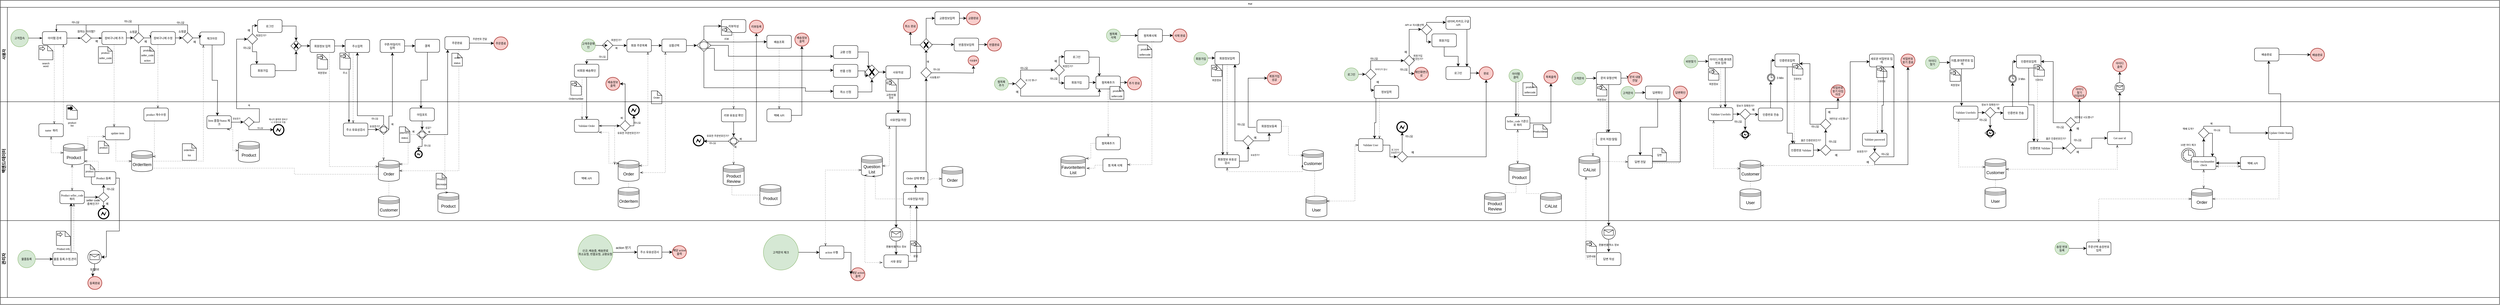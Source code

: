 <mxfile version="16.5.1" type="device" pages="2"><diagram name="Page-1" id="c7488fd3-1785-93aa-aadb-54a6760d102a"><mxGraphModel dx="1342" dy="892" grid="1" gridSize="10" guides="1" tooltips="1" connect="1" arrows="1" fold="1" page="1" pageScale="1" pageWidth="1100" pageHeight="850" background="none" math="0" shadow="0"><root><mxCell id="0"/><mxCell id="1" parent="0"/><mxCell id="2b4e8129b02d487f-1" value="Pool" style="swimlane;html=1;childLayout=stackLayout;horizontal=1;startSize=20;horizontalStack=0;rounded=0;shadow=0;labelBackgroundColor=none;strokeWidth=1;fontFamily=Verdana;fontSize=6;align=center;" parent="1" vertex="1"><mxGeometry x="140" y="10" width="7140" height="870" as="geometry"/></mxCell><mxCell id="FxaIhAo18arY2BBfx0WE-38" value="" style="edgeStyle=elbowEdgeStyle;fontSize=12;html=1;endFill=0;startFill=0;endSize=6;startSize=6;dashed=1;dashPattern=1 4;endArrow=openThin;startArrow=none;rounded=0;exitX=0.5;exitY=1;exitDx=0;exitDy=0;entryX=0.627;entryY=0.02;entryDx=0;entryDy=0;entryPerimeter=0;" parent="2b4e8129b02d487f-1" source="2b4e8129b02d487f-6" target="2b4e8129b02d487f-12" edge="1"><mxGeometry width="160" relative="1" as="geometry"><mxPoint x="250" y="260" as="sourcePoint"/><mxPoint x="152" y="330" as="targetPoint"/><Array as="points"><mxPoint x="154" y="300"/><mxPoint x="145" y="230"/></Array></mxGeometry></mxCell><mxCell id="FxaIhAo18arY2BBfx0WE-40" value="" style="edgeStyle=elbowEdgeStyle;fontSize=12;html=1;endFill=0;startFill=0;endSize=6;startSize=6;dashed=1;dashPattern=1 4;endArrow=openThin;startArrow=none;rounded=0;" parent="2b4e8129b02d487f-1" source="2b4e8129b02d487f-12" target="2b4e8129b02d487f-6" edge="1"><mxGeometry width="160" relative="1" as="geometry"><mxPoint x="241.11" y="237.76" as="sourcePoint"/><mxPoint x="240.0" y="465" as="targetPoint"/><Array as="points"><mxPoint x="180" y="150"/><mxPoint x="200" y="360"/><mxPoint x="245" y="372"/><mxPoint x="231.11" y="341.26"/></Array></mxGeometry></mxCell><mxCell id="FxaIhAo18arY2BBfx0WE-49" value="" style="edgeStyle=elbowEdgeStyle;fontSize=12;html=1;endFill=0;startFill=0;endSize=6;startSize=6;dashed=1;dashPattern=1 4;endArrow=openThin;startArrow=none;rounded=0;exitX=0.5;exitY=1;exitDx=0;exitDy=0;" parent="2b4e8129b02d487f-1" source="IQKsA2hC_b-GKfW8OyPs-12" target="2b4e8129b02d487f-9" edge="1"><mxGeometry width="160" relative="1" as="geometry"><mxPoint x="310" y="240" as="sourcePoint"/><mxPoint x="321" y="270" as="targetPoint"/></mxGeometry></mxCell><mxCell id="FxaIhAo18arY2BBfx0WE-68" value="" style="edgeStyle=elbowEdgeStyle;fontSize=12;html=1;endFill=0;startFill=0;endSize=6;startSize=6;dashed=1;dashPattern=1 4;endArrow=openThin;startArrow=none;rounded=0;exitX=1;exitY=0.5;exitDx=0;exitDy=0;" parent="2b4e8129b02d487f-1" source="FxaIhAo18arY2BBfx0WE-31" target="FxaIhAo18arY2BBfx0WE-6" edge="1"><mxGeometry width="160" relative="1" as="geometry"><mxPoint x="500" y="430" as="sourcePoint"/><mxPoint x="660" y="430" as="targetPoint"/><Array as="points"><mxPoint x="580" y="300"/><mxPoint x="550" y="430"/><mxPoint x="600" y="300"/></Array></mxGeometry></mxCell><mxCell id="FxaIhAo18arY2BBfx0WE-72" value="" style="edgeStyle=elbowEdgeStyle;fontSize=12;html=1;endFill=0;startFill=0;endSize=6;startSize=6;dashed=1;dashPattern=1 4;endArrow=openThin;startArrow=none;rounded=0;exitX=0.325;exitY=0.982;exitDx=0;exitDy=0;exitPerimeter=0;" parent="2b4e8129b02d487f-1" source="IQKsA2hC_b-GKfW8OyPs-56" target="FxaIhAo18arY2BBfx0WE-73" edge="1"><mxGeometry width="160" relative="1" as="geometry"><mxPoint x="910" y="320" as="sourcePoint"/><mxPoint x="1008" y="321" as="targetPoint"/><Array as="points"><mxPoint x="1008" y="230"/><mxPoint x="1008" y="230"/></Array></mxGeometry></mxCell><mxCell id="FxaIhAo18arY2BBfx0WE-78" style="edgeStyle=orthogonalEdgeStyle;rounded=0;orthogonalLoop=1;jettySize=auto;html=1;fontSize=7;" parent="2b4e8129b02d487f-1" target="IQKsA2hC_b-GKfW8OyPs-56" edge="1"><mxGeometry relative="1" as="geometry"><mxPoint x="1095" y="310" as="targetPoint"/><Array as="points"><mxPoint x="1095" y="330"/><mxPoint x="1020" y="330"/></Array><mxPoint x="1095" y="354.5" as="sourcePoint"/></mxGeometry></mxCell><mxCell id="3I4FTRNGJSOLz-gJWDC1-29" value="" style="edgeStyle=elbowEdgeStyle;fontSize=12;html=1;endFill=0;startFill=0;endSize=6;startSize=6;dashed=1;dashPattern=1 4;endArrow=openThin;startArrow=none;rounded=0;exitX=0.567;exitY=0.999;exitDx=0;exitDy=0;exitPerimeter=0;entryX=0;entryY=0.3;entryDx=0;entryDy=0;" parent="2b4e8129b02d487f-1" source="IQKsA2hC_b-GKfW8OyPs-55" target="3I4FTRNGJSOLz-gJWDC1-1" edge="1"><mxGeometry width="160" relative="1" as="geometry"><mxPoint x="860" y="250" as="sourcePoint"/><mxPoint x="1020" y="250" as="targetPoint"/><Array as="points"><mxPoint x="940" y="290"/></Array></mxGeometry></mxCell><mxCell id="3I4FTRNGJSOLz-gJWDC1-40" value="" style="edgeStyle=elbowEdgeStyle;fontSize=12;html=1;endFill=0;startFill=0;endSize=6;startSize=6;dashed=1;dashPattern=1 4;endArrow=openThin;startArrow=none;rounded=0;entryX=1;entryY=0.5;entryDx=0;entryDy=0;" parent="2b4e8129b02d487f-1" source="IQKsA2hC_b-GKfW8OyPs-61" target="3I4FTRNGJSOLz-gJWDC1-1" edge="1"><mxGeometry width="160" relative="1" as="geometry"><mxPoint x="934.69" y="158.963" as="sourcePoint"/><mxPoint x="1240" y="488" as="targetPoint"/><Array as="points"><mxPoint x="1310" y="400"/><mxPoint x="1300" y="320"/><mxPoint x="1290" y="350"/><mxPoint x="1250" y="430"/><mxPoint x="1220" y="480"/><mxPoint x="1310" y="270"/></Array></mxGeometry></mxCell><mxCell id="3I4FTRNGJSOLz-gJWDC1-59" style="edgeStyle=orthogonalEdgeStyle;rounded=0;orthogonalLoop=1;jettySize=auto;html=1;entryX=0.113;entryY=1.008;entryDx=0;entryDy=0;entryPerimeter=0;" parent="2b4e8129b02d487f-1" source="3I4FTRNGJSOLz-gJWDC1-53" target="IQKsA2hC_b-GKfW8OyPs-61" edge="1"><mxGeometry relative="1" as="geometry"><mxPoint x="1270" y="383.94" as="targetPoint"/><Array as="points"><mxPoint x="1278" y="384"/></Array></mxGeometry></mxCell><mxCell id="e5NEt7VhwltElbkPWXyP-3" value="" style="edgeStyle=elbowEdgeStyle;fontSize=12;html=1;endFill=0;startFill=0;endSize=6;startSize=6;dashed=1;dashPattern=1 4;endArrow=openThin;startArrow=none;rounded=0;" parent="2b4e8129b02d487f-1" source="2b4e8129b02d487f-14" target="e5NEt7VhwltElbkPWXyP-10" edge="1"><mxGeometry width="160" relative="1" as="geometry"><mxPoint x="350.0" y="355.0" as="sourcePoint"/><mxPoint x="210" y="610" as="targetPoint"/><Array as="points"><mxPoint x="210" y="650"/></Array></mxGeometry></mxCell><mxCell id="e5NEt7VhwltElbkPWXyP-27" style="edgeStyle=orthogonalEdgeStyle;rounded=0;orthogonalLoop=1;jettySize=auto;html=1;" parent="2b4e8129b02d487f-1" source="e5NEt7VhwltElbkPWXyP-18" target="e5NEt7VhwltElbkPWXyP-28" edge="1"><mxGeometry relative="1" as="geometry"><mxPoint x="330" y="720.93" as="targetPoint"/><Array as="points"><mxPoint x="340" y="508"/><mxPoint x="340" y="660"/><mxPoint x="303" y="660"/></Array></mxGeometry></mxCell><mxCell id="2b4e8129b02d487f-2" value="사용자&lt;br&gt;" style="swimlane;html=1;startSize=20;horizontal=0;fontSize=11;" parent="2b4e8129b02d487f-1" vertex="1"><mxGeometry y="20" width="7140" height="270" as="geometry"/></mxCell><mxCell id="2b4e8129b02d487f-18" style="edgeStyle=orthogonalEdgeStyle;rounded=0;html=1;labelBackgroundColor=none;startArrow=none;startFill=0;startSize=5;endArrow=classicThin;endFill=1;endSize=5;jettySize=auto;orthogonalLoop=1;strokeWidth=1;fontFamily=Verdana;fontSize=8" parent="2b4e8129b02d487f-2" source="2b4e8129b02d487f-5" target="2b4e8129b02d487f-6" edge="1"><mxGeometry relative="1" as="geometry"/></mxCell><mxCell id="2b4e8129b02d487f-5" value="고객접속" style="ellipse;whiteSpace=wrap;html=1;rounded=0;shadow=0;labelBackgroundColor=none;strokeWidth=1;fontFamily=Verdana;fontSize=8;align=center;fillColor=#d5e8d4;strokeColor=#82b366;" parent="2b4e8129b02d487f-2" vertex="1"><mxGeometry x="30" y="63" width="50" height="50" as="geometry"/></mxCell><mxCell id="2b4e8129b02d487f-6" value="아이템 검색" style="rounded=1;whiteSpace=wrap;html=1;shadow=0;labelBackgroundColor=none;strokeWidth=1;fontFamily=Verdana;fontSize=8;align=center;" parent="2b4e8129b02d487f-2" vertex="1"><mxGeometry x="120" y="69.5" width="70" height="37" as="geometry"/></mxCell><mxCell id="IQKsA2hC_b-GKfW8OyPs-9" value="" style="rhombus;whiteSpace=wrap;html=1;" parent="2b4e8129b02d487f-2" vertex="1"><mxGeometry x="230" y="74.5" width="30" height="27" as="geometry"/></mxCell><mxCell id="IQKsA2hC_b-GKfW8OyPs-10" style="edgeStyle=orthogonalEdgeStyle;rounded=0;html=1;labelBackgroundColor=none;startArrow=none;startFill=0;startSize=5;endArrow=classicThin;endFill=1;endSize=5;jettySize=auto;orthogonalLoop=1;strokeWidth=1;fontFamily=Verdana;fontSize=8;exitX=1;exitY=0.5;exitDx=0;exitDy=0;entryX=0;entryY=0.5;entryDx=0;entryDy=0;" parent="2b4e8129b02d487f-2" source="2b4e8129b02d487f-6" target="IQKsA2hC_b-GKfW8OyPs-9" edge="1"><mxGeometry relative="1" as="geometry"><mxPoint x="90" y="95.0" as="sourcePoint"/><mxPoint x="130" y="95.0" as="targetPoint"/></mxGeometry></mxCell><mxCell id="IQKsA2hC_b-GKfW8OyPs-11" value="원하는 아이템?" style="text;html=1;strokeColor=none;fillColor=none;align=center;verticalAlign=middle;whiteSpace=wrap;rounded=0;fontFamily=Helvetica;fontSize=8;" parent="2b4e8129b02d487f-2" vertex="1"><mxGeometry x="212.5" y="63.75" width="65" height="10" as="geometry"/></mxCell><mxCell id="IQKsA2hC_b-GKfW8OyPs-12" value="장바구니에 추가" style="rounded=1;whiteSpace=wrap;html=1;shadow=0;labelBackgroundColor=none;strokeWidth=1;fontFamily=Verdana;fontSize=8;align=center;" parent="2b4e8129b02d487f-2" vertex="1"><mxGeometry x="290" y="69.5" width="70" height="37" as="geometry"/></mxCell><mxCell id="IQKsA2hC_b-GKfW8OyPs-13" style="edgeStyle=orthogonalEdgeStyle;rounded=0;html=1;labelBackgroundColor=none;startArrow=none;startFill=0;startSize=5;endArrow=classicThin;endFill=1;endSize=5;jettySize=auto;orthogonalLoop=1;strokeWidth=1;fontFamily=Verdana;fontSize=8;exitX=1;exitY=0.5;exitDx=0;exitDy=0;entryX=0;entryY=0.5;entryDx=0;entryDy=0;" parent="2b4e8129b02d487f-2" source="IQKsA2hC_b-GKfW8OyPs-9" target="IQKsA2hC_b-GKfW8OyPs-12" edge="1"><mxGeometry relative="1" as="geometry"><mxPoint x="200" y="98.5" as="sourcePoint"/><mxPoint x="240" y="98" as="targetPoint"/></mxGeometry></mxCell><mxCell id="IQKsA2hC_b-GKfW8OyPs-14" value="예" style="text;html=1;strokeColor=none;fillColor=none;align=center;verticalAlign=middle;whiteSpace=wrap;rounded=0;fontFamily=Helvetica;fontSize=8;" parent="2b4e8129b02d487f-2" vertex="1"><mxGeometry x="260" y="86.5" width="30" height="20" as="geometry"/></mxCell><mxCell id="IQKsA2hC_b-GKfW8OyPs-15" style="edgeStyle=orthogonalEdgeStyle;rounded=0;html=1;labelBackgroundColor=none;startArrow=none;startFill=0;startSize=5;endArrow=classicThin;endFill=1;endSize=5;jettySize=auto;orthogonalLoop=1;strokeWidth=1;fontFamily=Verdana;fontSize=8;exitX=0.5;exitY=0;exitDx=0;exitDy=0;" parent="2b4e8129b02d487f-2" source="IQKsA2hC_b-GKfW8OyPs-9" edge="1"><mxGeometry relative="1" as="geometry"><mxPoint x="245" y="70" as="sourcePoint"/><mxPoint x="160" y="70" as="targetPoint"/><Array as="points"><mxPoint x="245" y="50"/><mxPoint x="160" y="50"/></Array></mxGeometry></mxCell><mxCell id="IQKsA2hC_b-GKfW8OyPs-16" value="아니요" style="text;html=1;strokeColor=none;fillColor=none;align=center;verticalAlign=middle;whiteSpace=wrap;rounded=0;fontFamily=Helvetica;fontSize=8;" parent="2b4e8129b02d487f-2" vertex="1"><mxGeometry x="200" y="32.5" width="30" height="20" as="geometry"/></mxCell><mxCell id="IQKsA2hC_b-GKfW8OyPs-21" style="edgeStyle=orthogonalEdgeStyle;rounded=0;orthogonalLoop=1;jettySize=auto;html=1;entryX=0;entryY=0.5;entryDx=0;entryDy=0;fontFamily=Helvetica;fontSize=8;" parent="2b4e8129b02d487f-2" target="IQKsA2hC_b-GKfW8OyPs-19" edge="1"><mxGeometry relative="1" as="geometry"><mxPoint x="360" y="87.534" as="sourcePoint"/></mxGeometry></mxCell><mxCell id="IQKsA2hC_b-GKfW8OyPs-19" value="" style="rhombus;whiteSpace=wrap;html=1;" parent="2b4e8129b02d487f-2" vertex="1"><mxGeometry x="380" y="72.5" width="30" height="30" as="geometry"/></mxCell><mxCell id="IQKsA2hC_b-GKfW8OyPs-20" value="쇼핑끝" style="text;html=1;strokeColor=none;fillColor=none;align=center;verticalAlign=middle;whiteSpace=wrap;rounded=0;fontFamily=Helvetica;fontSize=8;" parent="2b4e8129b02d487f-2" vertex="1"><mxGeometry x="360" y="63.75" width="40" height="13.25" as="geometry"/></mxCell><mxCell id="IQKsA2hC_b-GKfW8OyPs-22" value="예" style="text;html=1;strokeColor=none;fillColor=none;align=center;verticalAlign=middle;whiteSpace=wrap;rounded=0;fontFamily=Helvetica;fontSize=8;" parent="2b4e8129b02d487f-2" vertex="1"><mxGeometry x="400" y="87.5" width="30" height="20" as="geometry"/></mxCell><mxCell id="IQKsA2hC_b-GKfW8OyPs-23" style="edgeStyle=orthogonalEdgeStyle;rounded=0;orthogonalLoop=1;jettySize=auto;html=1;fontFamily=Helvetica;fontSize=8;" parent="2b4e8129b02d487f-2" source="IQKsA2hC_b-GKfW8OyPs-19" edge="1"><mxGeometry relative="1" as="geometry"><mxPoint x="430" y="88" as="targetPoint"/></mxGeometry></mxCell><mxCell id="IQKsA2hC_b-GKfW8OyPs-32" style="edgeStyle=orthogonalEdgeStyle;rounded=0;orthogonalLoop=1;jettySize=auto;html=1;entryX=0.25;entryY=0;entryDx=0;entryDy=0;fontFamily=Helvetica;fontSize=8;" parent="2b4e8129b02d487f-2" source="IQKsA2hC_b-GKfW8OyPs-25" target="IQKsA2hC_b-GKfW8OyPs-41" edge="1"><mxGeometry relative="1" as="geometry"><mxPoint x="735" y="127.5" as="targetPoint"/><Array as="points"><mxPoint x="720" y="127"/><mxPoint x="733" y="127"/></Array></mxGeometry></mxCell><mxCell id="IQKsA2hC_b-GKfW8OyPs-25" value="" style="rhombus;whiteSpace=wrap;html=1;" parent="2b4e8129b02d487f-2" vertex="1"><mxGeometry x="705" y="75.5" width="30" height="30" as="geometry"/></mxCell><mxCell id="IQKsA2hC_b-GKfW8OyPs-27" value="회원인가?" style="text;html=1;strokeColor=none;fillColor=none;align=center;verticalAlign=middle;whiteSpace=wrap;rounded=0;fontFamily=Helvetica;fontSize=7;" parent="2b4e8129b02d487f-2" vertex="1"><mxGeometry x="715" y="65.5" width="60" height="30" as="geometry"/></mxCell><mxCell id="IQKsA2hC_b-GKfW8OyPs-36" value="로그인" style="rounded=1;whiteSpace=wrap;html=1;shadow=0;labelBackgroundColor=none;strokeWidth=1;fontFamily=Verdana;fontSize=8;align=center;" parent="2b4e8129b02d487f-2" vertex="1"><mxGeometry x="735" y="35.0" width="70" height="37" as="geometry"/></mxCell><mxCell id="IQKsA2hC_b-GKfW8OyPs-33" style="edgeStyle=orthogonalEdgeStyle;rounded=0;orthogonalLoop=1;jettySize=auto;html=1;fontFamily=Helvetica;fontSize=8;entryX=-0.004;entryY=0.464;entryDx=0;entryDy=0;entryPerimeter=0;" parent="2b4e8129b02d487f-2" source="IQKsA2hC_b-GKfW8OyPs-25" target="IQKsA2hC_b-GKfW8OyPs-36" edge="1"><mxGeometry relative="1" as="geometry"><mxPoint x="720" y="52.5" as="targetPoint"/><Array as="points"><mxPoint x="720" y="52.5"/></Array></mxGeometry></mxCell><mxCell id="IQKsA2hC_b-GKfW8OyPs-38" style="edgeStyle=orthogonalEdgeStyle;rounded=0;orthogonalLoop=1;jettySize=auto;html=1;fontFamily=Helvetica;fontSize=8;" parent="2b4e8129b02d487f-2" source="IQKsA2hC_b-GKfW8OyPs-36" target="FxaIhAo18arY2BBfx0WE-37" edge="1"><mxGeometry relative="1" as="geometry"><mxPoint x="840" y="95.5" as="targetPoint"/></mxGeometry></mxCell><mxCell id="IQKsA2hC_b-GKfW8OyPs-41" value="회원가입" style="rounded=1;whiteSpace=wrap;html=1;shadow=0;labelBackgroundColor=none;strokeWidth=1;fontFamily=Verdana;fontSize=8;align=center;" parent="2b4e8129b02d487f-2" vertex="1"><mxGeometry x="715" y="162.5" width="70" height="37" as="geometry"/></mxCell><mxCell id="IQKsA2hC_b-GKfW8OyPs-58" style="edgeStyle=orthogonalEdgeStyle;rounded=0;orthogonalLoop=1;jettySize=auto;html=1;fontFamily=Helvetica;fontSize=7;" parent="2b4e8129b02d487f-2" source="FxaIhAo18arY2BBfx0WE-37" target="IQKsA2hC_b-GKfW8OyPs-55" edge="1"><mxGeometry relative="1" as="geometry"><mxPoint x="855" y="110.5" as="sourcePoint"/></mxGeometry></mxCell><mxCell id="IQKsA2hC_b-GKfW8OyPs-47" style="edgeStyle=orthogonalEdgeStyle;rounded=0;orthogonalLoop=1;jettySize=auto;html=1;fontFamily=Helvetica;fontSize=8;entryX=0.5;entryY=1;entryDx=0;entryDy=0;entryPerimeter=0;" parent="2b4e8129b02d487f-2" source="IQKsA2hC_b-GKfW8OyPs-41" target="FxaIhAo18arY2BBfx0WE-37" edge="1"><mxGeometry relative="1" as="geometry"><mxPoint x="840" y="125.5" as="targetPoint"/></mxGeometry></mxCell><mxCell id="IQKsA2hC_b-GKfW8OyPs-48" value="예" style="text;html=1;strokeColor=none;fillColor=none;align=center;verticalAlign=middle;whiteSpace=wrap;rounded=0;fontFamily=Helvetica;fontSize=8;" parent="2b4e8129b02d487f-2" vertex="1"><mxGeometry x="695" y="55.5" width="30" height="20" as="geometry"/></mxCell><mxCell id="IQKsA2hC_b-GKfW8OyPs-50" value="아니요" style="text;html=1;strokeColor=none;fillColor=none;align=center;verticalAlign=middle;whiteSpace=wrap;rounded=0;fontFamily=Helvetica;fontSize=8;" parent="2b4e8129b02d487f-2" vertex="1"><mxGeometry x="690" y="105.5" width="30" height="20" as="geometry"/></mxCell><mxCell id="IQKsA2hC_b-GKfW8OyPs-57" style="edgeStyle=orthogonalEdgeStyle;rounded=0;orthogonalLoop=1;jettySize=auto;html=1;entryX=0;entryY=0.5;entryDx=0;entryDy=0;fontFamily=Helvetica;fontSize=7;" parent="2b4e8129b02d487f-2" source="IQKsA2hC_b-GKfW8OyPs-55" target="IQKsA2hC_b-GKfW8OyPs-56" edge="1"><mxGeometry relative="1" as="geometry"/></mxCell><mxCell id="IQKsA2hC_b-GKfW8OyPs-55" value="회원정보 입력" style="rounded=1;whiteSpace=wrap;html=1;shadow=0;labelBackgroundColor=none;strokeWidth=1;fontFamily=Verdana;fontSize=8;align=center;" parent="2b4e8129b02d487f-2" vertex="1"><mxGeometry x="885" y="92.0" width="70" height="37" as="geometry"/></mxCell><mxCell id="IQKsA2hC_b-GKfW8OyPs-56" value="주소입력" style="rounded=1;whiteSpace=wrap;html=1;shadow=0;labelBackgroundColor=none;strokeWidth=1;fontFamily=Verdana;fontSize=8;align=center;" parent="2b4e8129b02d487f-2" vertex="1"><mxGeometry x="985" y="92.0" width="70" height="37" as="geometry"/></mxCell><mxCell id="IQKsA2hC_b-GKfW8OyPs-59" value="결제" style="rounded=1;whiteSpace=wrap;html=1;shadow=0;labelBackgroundColor=none;strokeWidth=1;fontFamily=Verdana;fontSize=8;align=center;" parent="2b4e8129b02d487f-2" vertex="1"><mxGeometry x="1185" y="91.5" width="70" height="37" as="geometry"/></mxCell><mxCell id="IQKsA2hC_b-GKfW8OyPs-61" value="주문완료" style="rounded=1;whiteSpace=wrap;html=1;shadow=0;labelBackgroundColor=none;strokeWidth=1;fontFamily=Verdana;fontSize=8;align=center;" parent="2b4e8129b02d487f-2" vertex="1"><mxGeometry x="1270" y="83.88" width="70" height="37" as="geometry"/></mxCell><mxCell id="IQKsA2hC_b-GKfW8OyPs-64" style="edgeStyle=orthogonalEdgeStyle;rounded=0;orthogonalLoop=1;jettySize=auto;html=1;fontFamily=Helvetica;fontSize=7;entryX=0;entryY=0.5;entryDx=0;entryDy=0;" parent="2b4e8129b02d487f-2" source="IQKsA2hC_b-GKfW8OyPs-61" target="IQKsA2hC_b-GKfW8OyPs-80" edge="1"><mxGeometry relative="1" as="geometry"><mxPoint x="1360.034" y="102.414" as="targetPoint"/></mxGeometry></mxCell><mxCell id="IQKsA2hC_b-GKfW8OyPs-72" value="주문번호 전달" style="text;html=1;strokeColor=none;fillColor=none;align=center;verticalAlign=middle;whiteSpace=wrap;rounded=0;fontFamily=Helvetica;fontSize=7;" parent="2b4e8129b02d487f-2" vertex="1"><mxGeometry x="1340" y="76.13" width="60" height="30" as="geometry"/></mxCell><mxCell id="IQKsA2hC_b-GKfW8OyPs-80" value="주문종료" style="ellipse;whiteSpace=wrap;html=1;rounded=0;shadow=0;labelBackgroundColor=none;strokeWidth=2;fontFamily=Verdana;fontSize=8;align=center;fillColor=#f8cecc;strokeColor=#b85450;" parent="2b4e8129b02d487f-2" vertex="1"><mxGeometry x="1410" y="84.38" width="40" height="37" as="geometry"/></mxCell><mxCell id="IQKsA2hC_b-GKfW8OyPs-82" value="고객주문확인" style="ellipse;whiteSpace=wrap;html=1;rounded=0;shadow=0;labelBackgroundColor=none;strokeWidth=1;fontFamily=Verdana;fontSize=8;align=center;fillColor=#d5e8d4;strokeColor=#82b366;" parent="2b4e8129b02d487f-2" vertex="1"><mxGeometry x="1660" y="90.25" width="40" height="37" as="geometry"/></mxCell><mxCell id="e5NEt7VhwltElbkPWXyP-41" style="edgeStyle=orthogonalEdgeStyle;rounded=0;orthogonalLoop=1;jettySize=auto;html=1;fontSize=7;" parent="2b4e8129b02d487f-2" source="IQKsA2hC_b-GKfW8OyPs-84" target="IQKsA2hC_b-GKfW8OyPs-90" edge="1"><mxGeometry relative="1" as="geometry"><Array as="points"><mxPoint x="1735" y="150"/><mxPoint x="1675" y="150"/></Array></mxGeometry></mxCell><mxCell id="IQKsA2hC_b-GKfW8OyPs-84" value="" style="rhombus;whiteSpace=wrap;html=1;" parent="2b4e8129b02d487f-2" vertex="1"><mxGeometry x="1720" y="93.75" width="30" height="30" as="geometry"/></mxCell><mxCell id="IQKsA2hC_b-GKfW8OyPs-85" style="edgeStyle=orthogonalEdgeStyle;rounded=0;orthogonalLoop=1;jettySize=auto;html=1;fontFamily=Helvetica;fontSize=7;" parent="2b4e8129b02d487f-2" target="IQKsA2hC_b-GKfW8OyPs-84" edge="1"><mxGeometry relative="1" as="geometry"><mxPoint x="1540" y="138.75" as="targetPoint"/><mxPoint x="1700" y="108.75" as="sourcePoint"/></mxGeometry></mxCell><mxCell id="IQKsA2hC_b-GKfW8OyPs-86" value="아니요" style="text;html=1;strokeColor=none;fillColor=none;align=center;verticalAlign=middle;whiteSpace=wrap;rounded=0;fontFamily=Helvetica;fontSize=7;" parent="2b4e8129b02d487f-2" vertex="1"><mxGeometry x="1700" y="135.25" width="40" height="12.5" as="geometry"/></mxCell><mxCell id="IQKsA2hC_b-GKfW8OyPs-87" style="edgeStyle=orthogonalEdgeStyle;rounded=0;orthogonalLoop=1;jettySize=auto;html=1;fontFamily=Helvetica;fontSize=7;entryX=0;entryY=0.5;entryDx=0;entryDy=0;" parent="2b4e8129b02d487f-2" source="IQKsA2hC_b-GKfW8OyPs-84" target="IQKsA2hC_b-GKfW8OyPs-94" edge="1"><mxGeometry relative="1" as="geometry"><mxPoint x="1770" y="108.75" as="targetPoint"/></mxGeometry></mxCell><mxCell id="IQKsA2hC_b-GKfW8OyPs-88" value="회원인가?" style="text;html=1;strokeColor=none;fillColor=none;align=center;verticalAlign=middle;whiteSpace=wrap;rounded=0;fontFamily=Helvetica;fontSize=7;" parent="2b4e8129b02d487f-2" vertex="1"><mxGeometry x="1740" y="83.75" width="40" height="19.5" as="geometry"/></mxCell><mxCell id="IQKsA2hC_b-GKfW8OyPs-89" value="예&lt;br&gt;" style="text;html=1;strokeColor=none;fillColor=none;align=center;verticalAlign=middle;whiteSpace=wrap;rounded=0;fontFamily=Helvetica;fontSize=7;" parent="2b4e8129b02d487f-2" vertex="1"><mxGeometry x="1750" y="113.75" width="20" height="7" as="geometry"/></mxCell><mxCell id="IQKsA2hC_b-GKfW8OyPs-90" value="비회원 배송확인" style="rounded=1;whiteSpace=wrap;html=1;shadow=0;labelBackgroundColor=none;strokeWidth=1;fontFamily=Verdana;fontSize=8;align=center;" parent="2b4e8129b02d487f-2" vertex="1"><mxGeometry x="1640" y="162.75" width="70" height="37" as="geometry"/></mxCell><mxCell id="IQKsA2hC_b-GKfW8OyPs-109" style="edgeStyle=orthogonalEdgeStyle;rounded=0;orthogonalLoop=1;jettySize=auto;html=1;entryX=0;entryY=0.5;entryDx=0;entryDy=0;fontFamily=Helvetica;fontSize=7;exitX=0.5;exitY=0;exitDx=0;exitDy=0;exitPerimeter=0;" parent="2b4e8129b02d487f-2" source="FxaIhAo18arY2BBfx0WE-32" target="IQKsA2hC_b-GKfW8OyPs-105" edge="1"><mxGeometry relative="1" as="geometry"><mxPoint x="2020" y="111.986" as="sourcePoint"/></mxGeometry></mxCell><mxCell id="IQKsA2hC_b-GKfW8OyPs-124" style="edgeStyle=orthogonalEdgeStyle;rounded=0;orthogonalLoop=1;jettySize=auto;html=1;entryX=0;entryY=0.5;entryDx=0;entryDy=0;fontFamily=Helvetica;fontSize=7;" parent="2b4e8129b02d487f-2" source="IQKsA2hC_b-GKfW8OyPs-94" target="IQKsA2hC_b-GKfW8OyPs-123" edge="1"><mxGeometry relative="1" as="geometry"/></mxCell><mxCell id="IQKsA2hC_b-GKfW8OyPs-94" value="회원 주문목록" style="rounded=1;whiteSpace=wrap;html=1;shadow=0;labelBackgroundColor=none;strokeWidth=1;fontFamily=Verdana;fontSize=8;align=center;" parent="2b4e8129b02d487f-2" vertex="1"><mxGeometry x="1790" y="90.75" width="70" height="37" as="geometry"/></mxCell><mxCell id="IQKsA2hC_b-GKfW8OyPs-104" value="리뷰등록" style="ellipse;whiteSpace=wrap;html=1;rounded=0;shadow=0;labelBackgroundColor=none;strokeWidth=2;fontFamily=Verdana;fontSize=8;align=center;fillColor=#f8cecc;strokeColor=#b85450;" parent="2b4e8129b02d487f-2" vertex="1"><mxGeometry x="2140" y="36.75" width="40" height="37" as="geometry"/></mxCell><mxCell id="IQKsA2hC_b-GKfW8OyPs-105" value="리뷰작성" style="rounded=1;whiteSpace=wrap;html=1;shadow=0;labelBackgroundColor=none;strokeWidth=1;fontFamily=Verdana;fontSize=8;align=center;" parent="2b4e8129b02d487f-2" vertex="1"><mxGeometry x="2060" y="35.0" width="70" height="37" as="geometry"/></mxCell><mxCell id="IQKsA2hC_b-GKfW8OyPs-106" value="배송조회" style="rounded=1;whiteSpace=wrap;html=1;shadow=0;labelBackgroundColor=none;strokeWidth=1;fontFamily=Verdana;fontSize=8;align=center;" parent="2b4e8129b02d487f-2" vertex="1"><mxGeometry x="2190" y="80.0" width="70" height="37" as="geometry"/></mxCell><mxCell id="IQKsA2hC_b-GKfW8OyPs-107" value="교환 신청" style="rounded=1;whiteSpace=wrap;html=1;shadow=0;labelBackgroundColor=none;strokeWidth=1;fontFamily=Verdana;fontSize=8;align=center;" parent="2b4e8129b02d487f-2" vertex="1"><mxGeometry x="2380" y="109.28" width="70" height="37" as="geometry"/></mxCell><mxCell id="IQKsA2hC_b-GKfW8OyPs-96" style="edgeStyle=orthogonalEdgeStyle;rounded=0;orthogonalLoop=1;jettySize=auto;html=1;fontFamily=Helvetica;fontSize=7;entryX=0;entryY=0.5;entryDx=0;entryDy=0;exitX=0.632;exitY=0.224;exitDx=0;exitDy=0;exitPerimeter=0;" parent="2b4e8129b02d487f-2" source="FxaIhAo18arY2BBfx0WE-32" target="IQKsA2hC_b-GKfW8OyPs-106" edge="1"><mxGeometry relative="1" as="geometry"><mxPoint x="2050" y="112" as="targetPoint"/><mxPoint x="2020" y="112" as="sourcePoint"/></mxGeometry></mxCell><mxCell id="IQKsA2hC_b-GKfW8OyPs-110" value="배송정보&lt;br&gt;출력" style="ellipse;whiteSpace=wrap;html=1;rounded=0;shadow=0;labelBackgroundColor=none;strokeWidth=2;fontFamily=Verdana;fontSize=8;align=center;fillColor=#f8cecc;strokeColor=#b85450;" parent="2b4e8129b02d487f-2" vertex="1"><mxGeometry x="2270" y="73.75" width="40" height="37" as="geometry"/></mxCell><mxCell id="FxaIhAo18arY2BBfx0WE-35" style="edgeStyle=orthogonalEdgeStyle;rounded=0;orthogonalLoop=1;jettySize=auto;html=1;entryX=0;entryY=0.5;entryDx=0;entryDy=0;entryPerimeter=0;fontSize=7;" parent="2b4e8129b02d487f-2" source="IQKsA2hC_b-GKfW8OyPs-123" target="FxaIhAo18arY2BBfx0WE-32" edge="1"><mxGeometry relative="1" as="geometry"/></mxCell><mxCell id="IQKsA2hC_b-GKfW8OyPs-123" value="상품선택" style="rounded=1;whiteSpace=wrap;html=1;shadow=0;labelBackgroundColor=none;strokeWidth=1;fontFamily=Verdana;fontSize=8;align=center;" parent="2b4e8129b02d487f-2" vertex="1"><mxGeometry x="1890" y="90.75" width="70" height="37" as="geometry"/></mxCell><mxCell id="IQKsA2hC_b-GKfW8OyPs-133" style="edgeStyle=orthogonalEdgeStyle;rounded=0;orthogonalLoop=1;jettySize=auto;html=1;entryX=0.25;entryY=0.75;entryDx=0;entryDy=0;fontFamily=Helvetica;fontSize=7;entryPerimeter=0;" parent="2b4e8129b02d487f-2" source="IQKsA2hC_b-GKfW8OyPs-126" target="e5NEt7VhwltElbkPWXyP-119" edge="1"><mxGeometry relative="1" as="geometry"><mxPoint x="2500" y="213.25" as="targetPoint"/></mxGeometry></mxCell><mxCell id="IQKsA2hC_b-GKfW8OyPs-126" value="반품 신청" style="rounded=1;whiteSpace=wrap;html=1;shadow=0;labelBackgroundColor=none;strokeWidth=1;fontFamily=Verdana;fontSize=8;align=center;" parent="2b4e8129b02d487f-2" vertex="1"><mxGeometry x="2380" y="163.28" width="70" height="37" as="geometry"/></mxCell><mxCell id="IQKsA2hC_b-GKfW8OyPs-128" style="edgeStyle=orthogonalEdgeStyle;rounded=0;orthogonalLoop=1;jettySize=auto;html=1;fontFamily=Helvetica;fontSize=7;entryX=0.25;entryY=0.25;entryDx=0;entryDy=0;entryPerimeter=0;" parent="2b4e8129b02d487f-2" source="IQKsA2hC_b-GKfW8OyPs-107" target="e5NEt7VhwltElbkPWXyP-119" edge="1"><mxGeometry relative="1" as="geometry"><mxPoint x="2500" y="159.25" as="targetPoint"/></mxGeometry></mxCell><mxCell id="IQKsA2hC_b-GKfW8OyPs-178" style="edgeStyle=orthogonalEdgeStyle;rounded=0;orthogonalLoop=1;jettySize=auto;html=1;entryX=0;entryY=0.5;entryDx=0;entryDy=0;fontFamily=Helvetica;fontSize=6;" parent="2b4e8129b02d487f-2" source="IQKsA2hC_b-GKfW8OyPs-145" target="IQKsA2hC_b-GKfW8OyPs-177" edge="1"><mxGeometry relative="1" as="geometry"/></mxCell><mxCell id="IQKsA2hC_b-GKfW8OyPs-145" value="찜목록 &lt;br&gt;추가" style="ellipse;whiteSpace=wrap;html=1;rounded=0;shadow=0;labelBackgroundColor=none;strokeWidth=1;fontFamily=Verdana;fontSize=8;align=center;fillColor=#d5e8d4;strokeColor=#82b366;" parent="2b4e8129b02d487f-2" vertex="1"><mxGeometry x="2840" y="199.99" width="40" height="37" as="geometry"/></mxCell><mxCell id="IQKsA2hC_b-GKfW8OyPs-159" style="edgeStyle=orthogonalEdgeStyle;rounded=0;orthogonalLoop=1;jettySize=auto;html=1;entryX=0;entryY=0.5;entryDx=0;entryDy=0;fontFamily=Helvetica;fontSize=8;exitX=0.5;exitY=0;exitDx=0;exitDy=0;" parent="2b4e8129b02d487f-2" source="IQKsA2hC_b-GKfW8OyPs-177" target="IQKsA2hC_b-GKfW8OyPs-161" edge="1"><mxGeometry relative="1" as="geometry"><mxPoint x="2910" y="179.99" as="sourcePoint"/></mxGeometry></mxCell><mxCell id="IQKsA2hC_b-GKfW8OyPs-160" style="edgeStyle=orthogonalEdgeStyle;rounded=0;orthogonalLoop=1;jettySize=auto;html=1;entryX=0;entryY=0.5;entryDx=0;entryDy=0;fontFamily=Helvetica;fontSize=8;" parent="2b4e8129b02d487f-2" source="IQKsA2hC_b-GKfW8OyPs-161" edge="1"><mxGeometry relative="1" as="geometry"><mxPoint x="3040" y="216.49" as="targetPoint"/><Array as="points"><mxPoint x="3025" y="216.49"/></Array></mxGeometry></mxCell><mxCell id="IQKsA2hC_b-GKfW8OyPs-161" value="" style="rhombus;whiteSpace=wrap;html=1;" parent="2b4e8129b02d487f-2" vertex="1"><mxGeometry x="3010" y="164.49" width="30" height="30" as="geometry"/></mxCell><mxCell id="IQKsA2hC_b-GKfW8OyPs-162" value="회원인가?" style="text;html=1;strokeColor=none;fillColor=none;align=center;verticalAlign=middle;whiteSpace=wrap;rounded=0;fontFamily=Helvetica;fontSize=7;" parent="2b4e8129b02d487f-2" vertex="1"><mxGeometry x="3020" y="154.49" width="60" height="30" as="geometry"/></mxCell><mxCell id="IQKsA2hC_b-GKfW8OyPs-163" value="로그인" style="rounded=1;whiteSpace=wrap;html=1;shadow=0;labelBackgroundColor=none;strokeWidth=1;fontFamily=Verdana;fontSize=8;align=center;" parent="2b4e8129b02d487f-2" vertex="1"><mxGeometry x="3040" y="123.99" width="70" height="37" as="geometry"/></mxCell><mxCell id="IQKsA2hC_b-GKfW8OyPs-164" style="edgeStyle=orthogonalEdgeStyle;rounded=0;orthogonalLoop=1;jettySize=auto;html=1;fontFamily=Helvetica;fontSize=8;entryX=-0.004;entryY=0.464;entryDx=0;entryDy=0;entryPerimeter=0;" parent="2b4e8129b02d487f-2" source="IQKsA2hC_b-GKfW8OyPs-161" target="IQKsA2hC_b-GKfW8OyPs-163" edge="1"><mxGeometry relative="1" as="geometry"><mxPoint x="2835" y="161.49" as="targetPoint"/><Array as="points"><mxPoint x="3025" y="141.49"/></Array></mxGeometry></mxCell><mxCell id="IQKsA2hC_b-GKfW8OyPs-165" style="edgeStyle=orthogonalEdgeStyle;rounded=0;orthogonalLoop=1;jettySize=auto;html=1;fontFamily=Helvetica;fontSize=8;entryX=0.135;entryY=0.028;entryDx=0;entryDy=0;entryPerimeter=0;" parent="2b4e8129b02d487f-2" source="IQKsA2hC_b-GKfW8OyPs-163" target="IQKsA2hC_b-GKfW8OyPs-179" edge="1"><mxGeometry relative="1" as="geometry"><mxPoint x="3144" y="178.99" as="targetPoint"/><Array as="points"><mxPoint x="3140" y="142.99"/><mxPoint x="3140" y="178.99"/><mxPoint x="3140" y="178.99"/></Array></mxGeometry></mxCell><mxCell id="IQKsA2hC_b-GKfW8OyPs-169" value="로그인 했나?" style="text;html=1;strokeColor=none;fillColor=none;align=center;verticalAlign=middle;whiteSpace=wrap;rounded=0;fontFamily=Helvetica;fontSize=6;" parent="2b4e8129b02d487f-2" vertex="1"><mxGeometry x="2920" y="198.99" width="50" height="20" as="geometry"/></mxCell><mxCell id="IQKsA2hC_b-GKfW8OyPs-173" value="예" style="text;html=1;strokeColor=none;fillColor=none;align=center;verticalAlign=middle;whiteSpace=wrap;rounded=0;fontFamily=Helvetica;fontSize=8;" parent="2b4e8129b02d487f-2" vertex="1"><mxGeometry x="3000" y="144.49" width="30" height="20" as="geometry"/></mxCell><mxCell id="IQKsA2hC_b-GKfW8OyPs-175" value="아니요" style="text;html=1;strokeColor=none;fillColor=none;align=center;verticalAlign=middle;whiteSpace=wrap;rounded=0;fontFamily=Helvetica;fontSize=8;" parent="2b4e8129b02d487f-2" vertex="1"><mxGeometry x="2995" y="194.49" width="30" height="20" as="geometry"/></mxCell><mxCell id="IQKsA2hC_b-GKfW8OyPs-177" value="" style="rhombus;whiteSpace=wrap;html=1;" parent="2b4e8129b02d487f-2" vertex="1"><mxGeometry x="2900" y="203.49" width="30" height="30" as="geometry"/></mxCell><mxCell id="IQKsA2hC_b-GKfW8OyPs-186" style="edgeStyle=orthogonalEdgeStyle;rounded=0;orthogonalLoop=1;jettySize=auto;html=1;entryX=0;entryY=0.432;entryDx=0;entryDy=0;entryPerimeter=0;fontFamily=Helvetica;fontSize=6;" parent="2b4e8129b02d487f-2" source="IQKsA2hC_b-GKfW8OyPs-179" target="IQKsA2hC_b-GKfW8OyPs-185" edge="1"><mxGeometry relative="1" as="geometry"/></mxCell><mxCell id="IQKsA2hC_b-GKfW8OyPs-179" value="찜목록추가" style="rounded=1;whiteSpace=wrap;html=1;shadow=0;labelBackgroundColor=none;strokeWidth=1;fontFamily=Verdana;fontSize=8;align=center;" parent="2b4e8129b02d487f-2" vertex="1"><mxGeometry x="3130" y="196.49" width="70" height="37" as="geometry"/></mxCell><mxCell id="IQKsA2hC_b-GKfW8OyPs-180" value="예" style="text;html=1;strokeColor=none;fillColor=none;align=center;verticalAlign=middle;whiteSpace=wrap;rounded=0;fontFamily=Helvetica;fontSize=8;" parent="2b4e8129b02d487f-2" vertex="1"><mxGeometry x="2890" y="231.99" width="30" height="20" as="geometry"/></mxCell><mxCell id="IQKsA2hC_b-GKfW8OyPs-181" style="edgeStyle=orthogonalEdgeStyle;rounded=0;orthogonalLoop=1;jettySize=auto;html=1;fontFamily=Helvetica;fontSize=8;" parent="2b4e8129b02d487f-2" target="IQKsA2hC_b-GKfW8OyPs-179" edge="1"><mxGeometry relative="1" as="geometry"><mxPoint x="3150" y="253.99" as="targetPoint"/><Array as="points"><mxPoint x="2915" y="253.99"/><mxPoint x="3140" y="253.99"/></Array><mxPoint x="2915.023" y="232.467" as="sourcePoint"/></mxGeometry></mxCell><mxCell id="IQKsA2hC_b-GKfW8OyPs-182" value="아니요" style="text;html=1;strokeColor=none;fillColor=none;align=center;verticalAlign=middle;whiteSpace=wrap;rounded=0;fontFamily=Helvetica;fontSize=8;" parent="2b4e8129b02d487f-2" vertex="1"><mxGeometry x="2910" y="163.99" width="30" height="20" as="geometry"/></mxCell><mxCell id="IQKsA2hC_b-GKfW8OyPs-184" style="edgeStyle=orthogonalEdgeStyle;rounded=0;orthogonalLoop=1;jettySize=auto;html=1;entryX=0;entryY=0.5;entryDx=0;entryDy=0;fontFamily=Helvetica;fontSize=6;" parent="2b4e8129b02d487f-2" source="IQKsA2hC_b-GKfW8OyPs-183" target="IQKsA2hC_b-GKfW8OyPs-179" edge="1"><mxGeometry relative="1" as="geometry"/></mxCell><mxCell id="IQKsA2hC_b-GKfW8OyPs-183" value="회원가입" style="rounded=1;whiteSpace=wrap;html=1;shadow=0;labelBackgroundColor=none;strokeWidth=1;fontFamily=Verdana;fontSize=8;align=center;" parent="2b4e8129b02d487f-2" vertex="1"><mxGeometry x="3040" y="196.49" width="70" height="37" as="geometry"/></mxCell><mxCell id="IQKsA2hC_b-GKfW8OyPs-185" value="추가 완료" style="ellipse;whiteSpace=wrap;html=1;rounded=0;shadow=0;labelBackgroundColor=none;strokeWidth=2;fontFamily=Verdana;fontSize=8;align=center;fillColor=#f8cecc;strokeColor=#b85450;" parent="2b4e8129b02d487f-2" vertex="1"><mxGeometry x="3220" y="198.99" width="40" height="37" as="geometry"/></mxCell><mxCell id="IQKsA2hC_b-GKfW8OyPs-205" style="edgeStyle=orthogonalEdgeStyle;rounded=0;orthogonalLoop=1;jettySize=auto;html=1;fontFamily=Helvetica;fontSize=6;" parent="2b4e8129b02d487f-2" edge="1"><mxGeometry relative="1" as="geometry"><mxPoint x="3450.0" y="144.993" as="sourcePoint"/><mxPoint x="3470" y="145.5" as="targetPoint"/></mxGeometry></mxCell><mxCell id="IQKsA2hC_b-GKfW8OyPs-197" value="회원가입" style="ellipse;whiteSpace=wrap;html=1;rounded=0;shadow=0;labelBackgroundColor=none;strokeWidth=1;fontFamily=Verdana;fontSize=8;align=center;fillColor=#d5e8d4;strokeColor=#82b366;" parent="2b4e8129b02d487f-2" vertex="1"><mxGeometry x="3410" y="128.5" width="40" height="37" as="geometry"/></mxCell><mxCell id="IQKsA2hC_b-GKfW8OyPs-213" value="회원정보입력" style="rounded=1;whiteSpace=wrap;html=1;shadow=0;labelBackgroundColor=none;strokeWidth=1;fontFamily=Verdana;fontSize=8;align=center;" parent="2b4e8129b02d487f-2" vertex="1"><mxGeometry x="3470" y="127.0" width="70" height="37" as="geometry"/></mxCell><mxCell id="IQKsA2hC_b-GKfW8OyPs-216" value="회원가입&lt;br&gt;성공" style="ellipse;whiteSpace=wrap;html=1;rounded=0;shadow=0;labelBackgroundColor=none;strokeWidth=2;fontFamily=Verdana;fontSize=8;align=center;fillColor=#f8cecc;strokeColor=#b85450;" parent="2b4e8129b02d487f-2" vertex="1"><mxGeometry x="3620" y="183.99" width="40" height="37" as="geometry"/></mxCell><mxCell id="IQKsA2hC_b-GKfW8OyPs-222" value="로그인" style="ellipse;whiteSpace=wrap;html=1;rounded=0;shadow=0;labelBackgroundColor=none;strokeWidth=1;fontFamily=Verdana;fontSize=8;align=center;fillColor=#d5e8d4;strokeColor=#82b366;" parent="2b4e8129b02d487f-2" vertex="1"><mxGeometry x="3840" y="173" width="40" height="37" as="geometry"/></mxCell><mxCell id="IQKsA2hC_b-GKfW8OyPs-224" style="edgeStyle=orthogonalEdgeStyle;rounded=0;orthogonalLoop=1;jettySize=auto;html=1;entryX=0;entryY=0.5;entryDx=0;entryDy=0;fontFamily=Helvetica;fontSize=8;" parent="2b4e8129b02d487f-2" source="IQKsA2hC_b-GKfW8OyPs-225" edge="1"><mxGeometry relative="1" as="geometry"><mxPoint x="4040" y="189.5" as="targetPoint"/><Array as="points"><mxPoint x="4025" y="189.5"/></Array></mxGeometry></mxCell><mxCell id="IQKsA2hC_b-GKfW8OyPs-225" value="" style="rhombus;whiteSpace=wrap;html=1;" parent="2b4e8129b02d487f-2" vertex="1"><mxGeometry x="4010" y="137.5" width="30" height="30" as="geometry"/></mxCell><mxCell id="IQKsA2hC_b-GKfW8OyPs-226" value="회원가입 &lt;br&gt;할것인가?" style="text;html=1;strokeColor=none;fillColor=none;align=center;verticalAlign=middle;whiteSpace=wrap;rounded=0;fontFamily=Helvetica;fontSize=7;" parent="2b4e8129b02d487f-2" vertex="1"><mxGeometry x="4020" y="127.5" width="60" height="30" as="geometry"/></mxCell><mxCell id="IQKsA2hC_b-GKfW8OyPs-228" style="edgeStyle=orthogonalEdgeStyle;rounded=0;orthogonalLoop=1;jettySize=auto;html=1;fontFamily=Helvetica;fontSize=8;" parent="2b4e8129b02d487f-2" source="IQKsA2hC_b-GKfW8OyPs-225" edge="1"><mxGeometry relative="1" as="geometry"><mxPoint x="4060" y="63.03" as="targetPoint"/><Array as="points"><mxPoint x="4025" y="63.03"/></Array></mxGeometry></mxCell><mxCell id="IQKsA2hC_b-GKfW8OyPs-230" value="아이디가 있나" style="text;html=1;strokeColor=none;fillColor=none;align=center;verticalAlign=middle;whiteSpace=wrap;rounded=0;fontFamily=Helvetica;fontSize=6;" parent="2b4e8129b02d487f-2" vertex="1"><mxGeometry x="3920" y="167.5" width="50" height="20" as="geometry"/></mxCell><mxCell id="IQKsA2hC_b-GKfW8OyPs-231" value="예" style="text;html=1;strokeColor=none;fillColor=none;align=center;verticalAlign=middle;whiteSpace=wrap;rounded=0;fontFamily=Helvetica;fontSize=8;" parent="2b4e8129b02d487f-2" vertex="1"><mxGeometry x="4000" y="117.5" width="30" height="20" as="geometry"/></mxCell><mxCell id="IQKsA2hC_b-GKfW8OyPs-232" value="아니요" style="text;html=1;strokeColor=none;fillColor=none;align=center;verticalAlign=middle;whiteSpace=wrap;rounded=0;fontFamily=Helvetica;fontSize=8;" parent="2b4e8129b02d487f-2" vertex="1"><mxGeometry x="3995" y="167.5" width="30" height="20" as="geometry"/></mxCell><mxCell id="IQKsA2hC_b-GKfW8OyPs-233" value="" style="rhombus;whiteSpace=wrap;html=1;" parent="2b4e8129b02d487f-2" vertex="1"><mxGeometry x="3900" y="176.5" width="30" height="30" as="geometry"/></mxCell><mxCell id="IQKsA2hC_b-GKfW8OyPs-221" style="edgeStyle=orthogonalEdgeStyle;rounded=0;orthogonalLoop=1;jettySize=auto;html=1;entryX=0;entryY=0.5;entryDx=0;entryDy=0;fontFamily=Helvetica;fontSize=6;" parent="2b4e8129b02d487f-2" source="IQKsA2hC_b-GKfW8OyPs-222" target="IQKsA2hC_b-GKfW8OyPs-233" edge="1"><mxGeometry relative="1" as="geometry"/></mxCell><mxCell id="IQKsA2hC_b-GKfW8OyPs-235" value="로그인" style="rounded=1;whiteSpace=wrap;html=1;shadow=0;labelBackgroundColor=none;strokeWidth=1;fontFamily=Verdana;fontSize=8;align=center;" parent="2b4e8129b02d487f-2" vertex="1"><mxGeometry x="4130" y="169.5" width="70" height="37" as="geometry"/></mxCell><mxCell id="IQKsA2hC_b-GKfW8OyPs-223" style="edgeStyle=orthogonalEdgeStyle;rounded=0;orthogonalLoop=1;jettySize=auto;html=1;entryX=0;entryY=0.5;entryDx=0;entryDy=0;fontFamily=Helvetica;fontSize=8;exitX=0.5;exitY=0;exitDx=0;exitDy=0;" parent="2b4e8129b02d487f-2" source="IQKsA2hC_b-GKfW8OyPs-233" target="IQKsA2hC_b-GKfW8OyPs-225" edge="1"><mxGeometry relative="1" as="geometry"><mxPoint x="3710" y="163" as="sourcePoint"/></mxGeometry></mxCell><mxCell id="IQKsA2hC_b-GKfW8OyPs-236" value="예" style="text;html=1;strokeColor=none;fillColor=none;align=center;verticalAlign=middle;whiteSpace=wrap;rounded=0;fontFamily=Helvetica;fontSize=8;" parent="2b4e8129b02d487f-2" vertex="1"><mxGeometry x="3920" y="204.43" width="30" height="20" as="geometry"/></mxCell><mxCell id="IQKsA2hC_b-GKfW8OyPs-238" value="아니요" style="text;html=1;strokeColor=none;fillColor=none;align=center;verticalAlign=middle;whiteSpace=wrap;rounded=0;fontFamily=Helvetica;fontSize=8;" parent="2b4e8129b02d487f-2" vertex="1"><mxGeometry x="3910" y="137" width="30" height="20" as="geometry"/></mxCell><mxCell id="IQKsA2hC_b-GKfW8OyPs-241" value="완료" style="ellipse;whiteSpace=wrap;html=1;rounded=0;shadow=0;labelBackgroundColor=none;strokeWidth=2;fontFamily=Verdana;fontSize=8;align=center;fillColor=#f8cecc;strokeColor=#b85450;" parent="2b4e8129b02d487f-2" vertex="1"><mxGeometry x="4225" y="170.03" width="40" height="37" as="geometry"/></mxCell><mxCell id="IQKsA2hC_b-GKfW8OyPs-243" value="아이템 &lt;br&gt;클릭" style="ellipse;whiteSpace=wrap;html=1;rounded=0;shadow=0;labelBackgroundColor=none;strokeWidth=1;fontFamily=Verdana;fontSize=8;align=center;fillColor=#d5e8d4;strokeColor=#82b366;" parent="2b4e8129b02d487f-2" vertex="1"><mxGeometry x="4310" y="176.99" width="40" height="37" as="geometry"/></mxCell><mxCell id="IQKsA2hC_b-GKfW8OyPs-234" style="edgeStyle=orthogonalEdgeStyle;rounded=0;orthogonalLoop=1;jettySize=auto;html=1;entryX=0;entryY=0.5;entryDx=0;entryDy=0;fontFamily=Helvetica;fontSize=6;" parent="2b4e8129b02d487f-2" source="IQKsA2hC_b-GKfW8OyPs-235" target="IQKsA2hC_b-GKfW8OyPs-241" edge="1"><mxGeometry relative="1" as="geometry"><mxPoint x="4220" y="187.984" as="targetPoint"/></mxGeometry></mxCell><mxCell id="IQKsA2hC_b-GKfW8OyPs-246" value="회원가입" style="rounded=1;whiteSpace=wrap;html=1;shadow=0;labelBackgroundColor=none;strokeWidth=1;fontFamily=Verdana;fontSize=8;align=center;" parent="2b4e8129b02d487f-2" vertex="1"><mxGeometry x="4090" y="76.03" width="70" height="37" as="geometry"/></mxCell><mxCell id="IQKsA2hC_b-GKfW8OyPs-247" value="메인화면으로" style="ellipse;whiteSpace=wrap;html=1;rounded=0;shadow=0;labelBackgroundColor=none;strokeWidth=2;fontFamily=Verdana;fontSize=8;align=center;fillColor=#f8cecc;strokeColor=#b85450;" parent="2b4e8129b02d487f-2" vertex="1"><mxGeometry x="4040" y="171.53" width="40" height="37" as="geometry"/></mxCell><mxCell id="IQKsA2hC_b-GKfW8OyPs-252" style="edgeStyle=orthogonalEdgeStyle;rounded=0;orthogonalLoop=1;jettySize=auto;html=1;fontFamily=Helvetica;fontSize=6;" parent="2b4e8129b02d487f-2" source="IQKsA2hC_b-GKfW8OyPs-248" edge="1"><mxGeometry relative="1" as="geometry"><mxPoint x="4190" y="170.03" as="targetPoint"/><Array as="points"><mxPoint x="4190" y="170.03"/></Array></mxGeometry></mxCell><mxCell id="IQKsA2hC_b-GKfW8OyPs-248" value="네이버,카카오,구글 API" style="rounded=1;whiteSpace=wrap;html=1;shadow=0;labelBackgroundColor=none;strokeWidth=1;fontFamily=Verdana;fontSize=8;align=center;" parent="2b4e8129b02d487f-2" vertex="1"><mxGeometry x="4130" y="26.03" width="70" height="37" as="geometry"/></mxCell><mxCell id="IQKsA2hC_b-GKfW8OyPs-251" style="edgeStyle=orthogonalEdgeStyle;rounded=0;orthogonalLoop=1;jettySize=auto;html=1;fontFamily=Helvetica;fontSize=6;" parent="2b4e8129b02d487f-2" source="IQKsA2hC_b-GKfW8OyPs-249" target="IQKsA2hC_b-GKfW8OyPs-248" edge="1"><mxGeometry relative="1" as="geometry"><Array as="points"><mxPoint x="4075" y="43.03"/></Array></mxGeometry></mxCell><mxCell id="IQKsA2hC_b-GKfW8OyPs-249" value="" style="rhombus;whiteSpace=wrap;html=1;" parent="2b4e8129b02d487f-2" vertex="1"><mxGeometry x="4060" y="49.03" width="30" height="30" as="geometry"/></mxCell><mxCell id="IQKsA2hC_b-GKfW8OyPs-250" value="API or 자사몰선택" style="text;html=1;strokeColor=none;fillColor=none;align=center;verticalAlign=middle;whiteSpace=wrap;rounded=0;fontFamily=Helvetica;fontSize=7;" parent="2b4e8129b02d487f-2" vertex="1"><mxGeometry x="4010" y="36.03" width="60" height="30" as="geometry"/></mxCell><mxCell id="IQKsA2hC_b-GKfW8OyPs-255" style="edgeStyle=orthogonalEdgeStyle;rounded=0;orthogonalLoop=1;jettySize=auto;html=1;fontFamily=Helvetica;fontSize=6;entryX=-0.024;entryY=0.617;entryDx=0;entryDy=0;entryPerimeter=0;" parent="2b4e8129b02d487f-2" source="IQKsA2hC_b-GKfW8OyPs-249" target="IQKsA2hC_b-GKfW8OyPs-246" edge="1"><mxGeometry relative="1" as="geometry"><mxPoint x="4075" y="103.03" as="targetPoint"/></mxGeometry></mxCell><mxCell id="a7QA8TPcDV-70o6P61wD-1" value="목록출력" style="ellipse;whiteSpace=wrap;html=1;rounded=0;shadow=0;labelBackgroundColor=none;strokeWidth=2;fontFamily=Verdana;fontSize=8;align=center;fillColor=#f8cecc;strokeColor=#b85450;" parent="2b4e8129b02d487f-2" vertex="1"><mxGeometry x="4410" y="180.5" width="40" height="37" as="geometry"/></mxCell><mxCell id="a7QA8TPcDV-70o6P61wD-6" style="edgeStyle=orthogonalEdgeStyle;rounded=0;orthogonalLoop=1;jettySize=auto;html=1;entryX=0;entryY=0.5;entryDx=0;entryDy=0;" parent="2b4e8129b02d487f-2" source="a7QA8TPcDV-70o6P61wD-2" target="a7QA8TPcDV-70o6P61wD-4" edge="1"><mxGeometry relative="1" as="geometry"/></mxCell><mxCell id="a7QA8TPcDV-70o6P61wD-2" value="고객문의" style="ellipse;whiteSpace=wrap;html=1;rounded=0;shadow=0;labelBackgroundColor=none;strokeWidth=1;fontFamily=Verdana;fontSize=8;align=center;fillColor=#d5e8d4;strokeColor=#82b366;" parent="2b4e8129b02d487f-2" vertex="1"><mxGeometry x="4490" y="184.99" width="40" height="37" as="geometry"/></mxCell><mxCell id="mebIb2iLYlBG6t8ntIi5-79" style="edgeStyle=orthogonalEdgeStyle;rounded=0;orthogonalLoop=1;jettySize=auto;html=1;entryX=0;entryY=0.5;entryDx=0;entryDy=0;fontSize=9;" parent="2b4e8129b02d487f-2" source="a7QA8TPcDV-70o6P61wD-4" target="FxaIhAo18arY2BBfx0WE-1" edge="1"><mxGeometry relative="1" as="geometry"/></mxCell><mxCell id="a7QA8TPcDV-70o6P61wD-4" value="문의 유형선택" style="rounded=1;whiteSpace=wrap;html=1;shadow=0;labelBackgroundColor=none;strokeWidth=1;fontFamily=Verdana;fontSize=8;align=center;" parent="2b4e8129b02d487f-2" vertex="1"><mxGeometry x="4560" y="183.99" width="70" height="37" as="geometry"/></mxCell><mxCell id="a7QA8TPcDV-70o6P61wD-8" value="비번찾기" style="ellipse;whiteSpace=wrap;html=1;rounded=0;shadow=0;labelBackgroundColor=none;strokeWidth=1;fontFamily=Verdana;fontSize=8;align=center;fillColor=#d5e8d4;strokeColor=#82b366;" parent="2b4e8129b02d487f-2" vertex="1"><mxGeometry x="4810" y="136.5" width="40" height="37" as="geometry"/></mxCell><mxCell id="a7QA8TPcDV-70o6P61wD-11" style="edgeStyle=orthogonalEdgeStyle;rounded=0;orthogonalLoop=1;jettySize=auto;html=1;entryX=0;entryY=0.5;entryDx=0;entryDy=0;" parent="2b4e8129b02d487f-2" target="a7QA8TPcDV-70o6P61wD-10" edge="1"><mxGeometry relative="1" as="geometry"><mxPoint x="4850" y="154.532" as="sourcePoint"/></mxGeometry></mxCell><mxCell id="a7QA8TPcDV-70o6P61wD-10" value="아이디,이름,휴대폰번호 입력" style="rounded=1;whiteSpace=wrap;html=1;shadow=0;labelBackgroundColor=none;strokeWidth=1;fontFamily=Verdana;fontSize=8;align=center;" parent="2b4e8129b02d487f-2" vertex="1"><mxGeometry x="4880" y="135.47" width="70" height="37" as="geometry"/></mxCell><mxCell id="a7QA8TPcDV-70o6P61wD-28" value="인증번호입력" style="rounded=1;whiteSpace=wrap;html=1;shadow=0;labelBackgroundColor=none;strokeWidth=1;fontFamily=Verdana;fontSize=8;align=center;" parent="2b4e8129b02d487f-2" vertex="1"><mxGeometry x="5070" y="133.25" width="70" height="37" as="geometry"/></mxCell><mxCell id="a7QA8TPcDV-70o6P61wD-36" value="비밀번호 찾기 타임아웃" style="ellipse;whiteSpace=wrap;html=1;rounded=0;shadow=0;labelBackgroundColor=none;strokeWidth=2;fontFamily=Verdana;fontSize=8;align=center;fillColor=#f8cecc;strokeColor=#b85450;" parent="2b4e8129b02d487f-2" vertex="1"><mxGeometry x="5230" y="221.99" width="40" height="37" as="geometry"/></mxCell><mxCell id="a7QA8TPcDV-70o6P61wD-45" value="새로운 비밀번호 입력" style="rounded=1;whiteSpace=wrap;html=1;shadow=0;labelBackgroundColor=none;strokeWidth=1;fontFamily=Verdana;fontSize=8;align=center;" parent="2b4e8129b02d487f-2" vertex="1"><mxGeometry x="5340" y="133.5" width="70" height="37" as="geometry"/></mxCell><mxCell id="a7QA8TPcDV-70o6P61wD-46" value="비밀번호 찾기 종료" style="ellipse;whiteSpace=wrap;html=1;rounded=0;shadow=0;labelBackgroundColor=none;strokeWidth=2;fontFamily=Verdana;fontSize=8;align=center;fillColor=#f8cecc;strokeColor=#b85450;" parent="2b4e8129b02d487f-2" vertex="1"><mxGeometry x="5430" y="133.5" width="40" height="37" as="geometry"/></mxCell><mxCell id="FxaIhAo18arY2BBfx0WE-1" value="문의 내용 전달" style="ellipse;whiteSpace=wrap;html=1;rounded=0;shadow=0;labelBackgroundColor=none;strokeWidth=2;fontFamily=Verdana;fontSize=8;align=center;fillColor=#f8cecc;strokeColor=#b85450;" parent="2b4e8129b02d487f-2" vertex="1"><mxGeometry x="4650" y="185.99" width="40" height="37" as="geometry"/></mxCell><mxCell id="FxaIhAo18arY2BBfx0WE-4" style="edgeStyle=orthogonalEdgeStyle;rounded=0;orthogonalLoop=1;jettySize=auto;html=1;" parent="2b4e8129b02d487f-2" source="FxaIhAo18arY2BBfx0WE-2" target="IQKsA2hC_b-GKfW8OyPs-59" edge="1"><mxGeometry relative="1" as="geometry"/></mxCell><mxCell id="FxaIhAo18arY2BBfx0WE-2" value="쿠폰/마일리지&lt;br&gt;입력" style="rounded=1;whiteSpace=wrap;html=1;shadow=0;labelBackgroundColor=none;strokeWidth=1;fontFamily=Verdana;fontSize=8;align=center;" parent="2b4e8129b02d487f-2" vertex="1"><mxGeometry x="1085" y="92.0" width="70" height="37" as="geometry"/></mxCell><mxCell id="FxaIhAo18arY2BBfx0WE-5" value="장바구니에 수정" style="rounded=1;whiteSpace=wrap;html=1;shadow=0;labelBackgroundColor=none;strokeWidth=1;fontFamily=Verdana;fontSize=8;align=center;" parent="2b4e8129b02d487f-2" vertex="1"><mxGeometry x="430" y="69.5" width="70" height="37" as="geometry"/></mxCell><mxCell id="FxaIhAo18arY2BBfx0WE-6" value="체크아웃" style="rounded=1;whiteSpace=wrap;html=1;shadow=0;labelBackgroundColor=none;strokeWidth=1;fontFamily=Verdana;fontSize=8;align=center;" parent="2b4e8129b02d487f-2" vertex="1"><mxGeometry x="570" y="70.5" width="70" height="37" as="geometry"/></mxCell><mxCell id="FxaIhAo18arY2BBfx0WE-17" style="edgeStyle=orthogonalEdgeStyle;rounded=0;orthogonalLoop=1;jettySize=auto;html=1;entryX=0;entryY=0.5;entryDx=0;entryDy=0;fontFamily=Helvetica;fontSize=8;" parent="2b4e8129b02d487f-2" target="FxaIhAo18arY2BBfx0WE-18" edge="1"><mxGeometry relative="1" as="geometry"><mxPoint x="500" y="87.534" as="sourcePoint"/></mxGeometry></mxCell><mxCell id="FxaIhAo18arY2BBfx0WE-18" value="" style="rhombus;whiteSpace=wrap;html=1;" parent="2b4e8129b02d487f-2" vertex="1"><mxGeometry x="520" y="72.5" width="30" height="30" as="geometry"/></mxCell><mxCell id="FxaIhAo18arY2BBfx0WE-19" value="쇼핑끝" style="text;html=1;strokeColor=none;fillColor=none;align=center;verticalAlign=middle;whiteSpace=wrap;rounded=0;fontFamily=Helvetica;fontSize=8;" parent="2b4e8129b02d487f-2" vertex="1"><mxGeometry x="490" y="53.75" width="60" height="30" as="geometry"/></mxCell><mxCell id="FxaIhAo18arY2BBfx0WE-20" value="예" style="text;html=1;strokeColor=none;fillColor=none;align=center;verticalAlign=middle;whiteSpace=wrap;rounded=0;fontFamily=Helvetica;fontSize=8;" parent="2b4e8129b02d487f-2" vertex="1"><mxGeometry x="540" y="90" width="30" height="17.5" as="geometry"/></mxCell><mxCell id="FxaIhAo18arY2BBfx0WE-21" style="edgeStyle=orthogonalEdgeStyle;rounded=0;orthogonalLoop=1;jettySize=auto;html=1;fontFamily=Helvetica;fontSize=8;" parent="2b4e8129b02d487f-2" source="FxaIhAo18arY2BBfx0WE-18" edge="1"><mxGeometry relative="1" as="geometry"><mxPoint x="570" y="88" as="targetPoint"/></mxGeometry></mxCell><mxCell id="FxaIhAo18arY2BBfx0WE-22" value="아니요" style="text;html=1;strokeColor=none;fillColor=none;align=center;verticalAlign=middle;whiteSpace=wrap;rounded=0;fontFamily=Helvetica;fontSize=8;" parent="2b4e8129b02d487f-2" vertex="1"><mxGeometry x="500" y="33.75" width="30" height="20" as="geometry"/></mxCell><mxCell id="FxaIhAo18arY2BBfx0WE-23" value="" style="endArrow=none;html=1;rounded=0;fontFamily=Helvetica;fontSize=6;" parent="2b4e8129b02d487f-2" source="FxaIhAo18arY2BBfx0WE-18" edge="1"><mxGeometry width="50" height="50" relative="1" as="geometry"><mxPoint x="535" y="70" as="sourcePoint"/><mxPoint x="390" y="50" as="targetPoint"/><Array as="points"><mxPoint x="535" y="50"/></Array></mxGeometry></mxCell><mxCell id="FxaIhAo18arY2BBfx0WE-32" value="" style="points=[[0.25,0.25,0],[0.5,0,0],[0.75,0.25,0],[1,0.5,0],[0.75,0.75,0],[0.5,1,0],[0.25,0.75,0],[0,0.5,0]];shape=mxgraph.bpmn.gateway2;html=1;verticalLabelPosition=bottom;labelBackgroundColor=#ffffff;verticalAlign=top;align=center;perimeter=rhombusPerimeter;outlineConnect=0;outline=standard;symbol=general;fontSize=7;" parent="2b4e8129b02d487f-2" vertex="1"><mxGeometry x="1990" y="91.38" width="40" height="34.75" as="geometry"/></mxCell><mxCell id="FxaIhAo18arY2BBfx0WE-37" value="" style="points=[[0.25,0.25,0],[0.5,0,0],[0.75,0.25,0],[1,0.5,0],[0.75,0.75,0],[0.5,1,0],[0.25,0.75,0],[0,0.5,0]];shape=mxgraph.bpmn.gateway2;html=1;verticalLabelPosition=bottom;labelBackgroundColor=#ffffff;verticalAlign=top;align=center;perimeter=rhombusPerimeter;outlineConnect=0;outline=none;symbol=none;gwType=exclusive;fontSize=7;" parent="2b4e8129b02d487f-2" vertex="1"><mxGeometry x="830" y="95.25" width="30" height="30" as="geometry"/></mxCell><mxCell id="FxaIhAo18arY2BBfx0WE-43" value="아니요" style="text;html=1;strokeColor=none;fillColor=none;align=center;verticalAlign=middle;whiteSpace=wrap;rounded=0;fontFamily=Helvetica;fontSize=8;" parent="2b4e8129b02d487f-2" vertex="1"><mxGeometry x="350" y="35" width="30" height="9" as="geometry"/></mxCell><mxCell id="FxaIhAo18arY2BBfx0WE-55" value="" style="edgeStyle=elbowEdgeStyle;fontSize=12;html=1;endFill=0;startFill=0;endSize=6;startSize=6;dashed=1;dashPattern=1 4;endArrow=openThin;startArrow=none;rounded=0;exitX=0.5;exitY=1;exitDx=0;exitDy=0;" parent="2b4e8129b02d487f-2" edge="1"><mxGeometry width="160" relative="1" as="geometry"><mxPoint x="450.12" y="107.5" as="sourcePoint"/><mxPoint x="450.236" y="289" as="targetPoint"/></mxGeometry></mxCell><mxCell id="FxaIhAo18arY2BBfx0WE-58" value="&lt;span style=&quot;font-size: 7px&quot;&gt;product&lt;br&gt;seller_code&lt;br&gt;&lt;/span&gt;" style="shape=note;whiteSpace=wrap;html=1;backgroundOutline=1;darkOpacity=0.05;size=13;" parent="2b4e8129b02d487f-2" vertex="1"><mxGeometry x="280" y="112.5" width="40" height="47.5" as="geometry"/></mxCell><mxCell id="FxaIhAo18arY2BBfx0WE-60" value="search word" style="shape=mxgraph.bpmn.data;labelPosition=center;verticalLabelPosition=bottom;align=center;verticalAlign=top;whiteSpace=wrap;size=15;html=1;bpmnTransferType=input;fontSize=7;" parent="2b4e8129b02d487f-2" vertex="1"><mxGeometry x="110" y="109.25" width="40" height="40.75" as="geometry"/></mxCell><mxCell id="FxaIhAo18arY2BBfx0WE-62" value="&lt;span style=&quot;font-size: 7px&quot;&gt;product&lt;br&gt;seller_code&lt;br&gt;action&lt;br&gt;&lt;/span&gt;" style="shape=note;whiteSpace=wrap;html=1;backgroundOutline=1;darkOpacity=0.05;size=13;" parent="2b4e8129b02d487f-2" vertex="1"><mxGeometry x="400" y="112.5" width="40" height="47.5" as="geometry"/></mxCell><mxCell id="FxaIhAo18arY2BBfx0WE-63" value="" style="endArrow=none;html=1;rounded=0;fontSize=7;exitX=0.5;exitY=0;exitDx=0;exitDy=0;" parent="2b4e8129b02d487f-2" source="IQKsA2hC_b-GKfW8OyPs-19" edge="1"><mxGeometry width="50" height="50" relative="1" as="geometry"><mxPoint x="360" y="220" as="sourcePoint"/><mxPoint x="395" y="50" as="targetPoint"/></mxGeometry></mxCell><mxCell id="FxaIhAo18arY2BBfx0WE-64" value="" style="endArrow=none;html=1;rounded=0;fontSize=7;" parent="2b4e8129b02d487f-2" edge="1"><mxGeometry width="50" height="50" relative="1" as="geometry"><mxPoint x="245" y="50" as="sourcePoint"/><mxPoint x="400" y="50" as="targetPoint"/></mxGeometry></mxCell><mxCell id="FxaIhAo18arY2BBfx0WE-71" value="회원정보" style="shape=mxgraph.bpmn.data;labelPosition=center;verticalLabelPosition=bottom;align=center;verticalAlign=top;whiteSpace=wrap;size=15;html=1;bpmnTransferType=input;fontSize=7;" parent="2b4e8129b02d487f-2" vertex="1"><mxGeometry x="905" y="134.72" width="30" height="42" as="geometry"/></mxCell><mxCell id="3I4FTRNGJSOLz-gJWDC1-31" value="" style="edgeStyle=elbowEdgeStyle;fontSize=12;html=1;endArrow=blockThin;endFill=1;rounded=0;exitX=0.161;exitY=1.034;exitDx=0;exitDy=0;exitPerimeter=0;" parent="2b4e8129b02d487f-2" source="IQKsA2hC_b-GKfW8OyPs-56" edge="1"><mxGeometry width="160" relative="1" as="geometry"><mxPoint x="960" y="210" as="sourcePoint"/><mxPoint x="996" y="330" as="targetPoint"/></mxGeometry></mxCell><mxCell id="3I4FTRNGJSOLz-gJWDC1-32" value="주소" style="shape=mxgraph.bpmn.data;labelPosition=center;verticalLabelPosition=bottom;align=center;verticalAlign=top;whiteSpace=wrap;size=15;html=1;bpmnTransferType=input;fontSize=7;" parent="2b4e8129b02d487f-2" vertex="1"><mxGeometry x="970" y="130.62" width="30" height="46.25" as="geometry"/></mxCell><mxCell id="3I4FTRNGJSOLz-gJWDC1-42" value="&lt;span style=&quot;font-size: 7px&quot;&gt;order status&lt;br&gt;&lt;/span&gt;" style="shape=note;whiteSpace=wrap;html=1;backgroundOutline=1;darkOpacity=0.05;size=13;" parent="2b4e8129b02d487f-2" vertex="1"><mxGeometry x="1290" y="131.22" width="30" height="36.75" as="geometry"/></mxCell><mxCell id="e5NEt7VhwltElbkPWXyP-31" value="배송완료" style="ellipse;whiteSpace=wrap;html=1;rounded=0;shadow=0;labelBackgroundColor=none;strokeWidth=2;fontFamily=Verdana;fontSize=8;align=center;fillColor=#f8cecc;strokeColor=#b85450;" parent="2b4e8129b02d487f-2" vertex="1"><mxGeometry x="6600" y="117" width="40" height="37" as="geometry"/></mxCell><mxCell id="e5NEt7VhwltElbkPWXyP-33" style="edgeStyle=orthogonalEdgeStyle;rounded=0;orthogonalLoop=1;jettySize=auto;html=1;entryX=0;entryY=0.5;entryDx=0;entryDy=0;fontSize=7;" parent="2b4e8129b02d487f-2" source="e5NEt7VhwltElbkPWXyP-32" target="e5NEt7VhwltElbkPWXyP-31" edge="1"><mxGeometry relative="1" as="geometry"/></mxCell><mxCell id="e5NEt7VhwltElbkPWXyP-32" value="배송완료" style="rounded=1;whiteSpace=wrap;html=1;shadow=0;labelBackgroundColor=none;strokeWidth=1;fontFamily=Verdana;fontSize=8;align=center;" parent="2b4e8129b02d487f-2" vertex="1"><mxGeometry x="6440" y="116.5" width="70" height="37" as="geometry"/></mxCell><mxCell id="e5NEt7VhwltElbkPWXyP-43" value="Ordernumber" style="shape=mxgraph.bpmn.data;labelPosition=center;verticalLabelPosition=bottom;align=center;verticalAlign=top;whiteSpace=wrap;size=15;html=1;bpmnTransferType=input;fontSize=7;" parent="2b4e8129b02d487f-2" vertex="1"><mxGeometry x="1630" y="211.37" width="30" height="39.88" as="geometry"/></mxCell><mxCell id="e5NEt7VhwltElbkPWXyP-40" value="배송정보&lt;br&gt;출력" style="ellipse;whiteSpace=wrap;html=1;rounded=0;shadow=0;labelBackgroundColor=none;strokeWidth=2;fontFamily=Verdana;fontSize=8;align=center;fillColor=#f8cecc;strokeColor=#b85450;" parent="2b4e8129b02d487f-2" vertex="1"><mxGeometry x="1730" y="200.28" width="40" height="37" as="geometry"/></mxCell><mxCell id="e5NEt7VhwltElbkPWXyP-57" style="edgeStyle=orthogonalEdgeStyle;rounded=0;orthogonalLoop=1;jettySize=auto;html=1;fontFamily=Helvetica;fontSize=7;exitX=0.75;exitY=0.75;exitDx=0;exitDy=0;exitPerimeter=0;" parent="2b4e8129b02d487f-2" source="FxaIhAo18arY2BBfx0WE-32" target="IQKsA2hC_b-GKfW8OyPs-126" edge="1"><mxGeometry relative="1" as="geometry"><mxPoint x="2220" y="200" as="targetPoint"/><mxPoint x="2039.937" y="118.81" as="sourcePoint"/><Array as="points"><mxPoint x="2040" y="117"/><mxPoint x="2040" y="180"/></Array></mxGeometry></mxCell><mxCell id="e5NEt7VhwltElbkPWXyP-58" style="edgeStyle=orthogonalEdgeStyle;rounded=0;orthogonalLoop=1;jettySize=auto;html=1;fontFamily=Helvetica;fontSize=7;exitX=1;exitY=0.5;exitDx=0;exitDy=0;exitPerimeter=0;" parent="2b4e8129b02d487f-2" source="FxaIhAo18arY2BBfx0WE-32" target="IQKsA2hC_b-GKfW8OyPs-107" edge="1"><mxGeometry relative="1" as="geometry"><mxPoint x="2170" y="160" as="targetPoint"/><mxPoint x="2025.28" y="109.164" as="sourcePoint"/><Array as="points"><mxPoint x="2080" y="109"/><mxPoint x="2080" y="140"/></Array></mxGeometry></mxCell><mxCell id="e5NEt7VhwltElbkPWXyP-81" value="리뷰" style="shape=mxgraph.bpmn.data;labelPosition=center;verticalLabelPosition=bottom;align=center;verticalAlign=top;whiteSpace=wrap;size=15;html=1;bpmnTransferType=input;fontSize=7;" parent="2b4e8129b02d487f-2" vertex="1"><mxGeometry x="2060" y="55.5" width="30" height="24.5" as="geometry"/></mxCell><mxCell id="3I4FTRNGJSOLz-gJWDC1-43" value="&lt;span style=&quot;font-size: 7px&quot;&gt;Order&lt;br&gt;&lt;/span&gt;" style="shape=note;whiteSpace=wrap;html=1;backgroundOutline=1;darkOpacity=0.05;size=13;" parent="2b4e8129b02d487f-2" vertex="1"><mxGeometry x="1860" y="239" width="30" height="36.75" as="geometry"/></mxCell><mxCell id="e5NEt7VhwltElbkPWXyP-105" value="사유통과?" style="text;html=1;strokeColor=none;fillColor=none;align=center;verticalAlign=middle;whiteSpace=wrap;rounded=0;fontFamily=Helvetica;fontSize=7;" parent="2b4e8129b02d487f-2" vertex="1"><mxGeometry x="2650" y="194.74" width="40" height="12.83" as="geometry"/></mxCell><mxCell id="e5NEt7VhwltElbkPWXyP-106" value="예" style="text;html=1;strokeColor=none;fillColor=none;align=center;verticalAlign=middle;whiteSpace=wrap;rounded=0;fontFamily=Helvetica;fontSize=7;" parent="2b4e8129b02d487f-2" vertex="1"><mxGeometry x="2640" y="149.99" width="20" height="12" as="geometry"/></mxCell><mxCell id="e5NEt7VhwltElbkPWXyP-110" value="교환정보입력" style="rounded=1;whiteSpace=wrap;html=1;shadow=0;labelBackgroundColor=none;strokeWidth=1;fontFamily=Verdana;fontSize=8;align=center;" parent="2b4e8129b02d487f-2" vertex="1"><mxGeometry x="2670" y="12.71" width="70" height="37" as="geometry"/></mxCell><mxCell id="e5NEt7VhwltElbkPWXyP-112" value="아니요" style="text;html=1;strokeColor=none;fillColor=none;align=center;verticalAlign=middle;whiteSpace=wrap;rounded=0;fontFamily=Helvetica;fontSize=7;" parent="2b4e8129b02d487f-2" vertex="1"><mxGeometry x="2660" y="172.25" width="30" height="12" as="geometry"/></mxCell><mxCell id="e5NEt7VhwltElbkPWXyP-158" style="edgeStyle=orthogonalEdgeStyle;rounded=0;orthogonalLoop=1;jettySize=auto;html=1;entryX=0;entryY=0.5;entryDx=0;entryDy=0;fontSize=7;" parent="2b4e8129b02d487f-2" source="e5NEt7VhwltElbkPWXyP-115" target="e5NEt7VhwltElbkPWXyP-118" edge="1"><mxGeometry relative="1" as="geometry"/></mxCell><mxCell id="e5NEt7VhwltElbkPWXyP-115" value="반품정보입력" style="rounded=1;whiteSpace=wrap;html=1;shadow=0;labelBackgroundColor=none;strokeWidth=1;fontFamily=Verdana;fontSize=8;align=center;" parent="2b4e8129b02d487f-2" vertex="1"><mxGeometry x="2725" y="88.0" width="70" height="37" as="geometry"/></mxCell><mxCell id="e5NEt7VhwltElbkPWXyP-117" value="교환완료" style="ellipse;whiteSpace=wrap;html=1;rounded=0;shadow=0;labelBackgroundColor=none;strokeWidth=2;fontFamily=Verdana;fontSize=8;align=center;fillColor=#f8cecc;strokeColor=#b85450;" parent="2b4e8129b02d487f-2" vertex="1"><mxGeometry x="2760" y="12.71" width="40" height="37" as="geometry"/></mxCell><mxCell id="e5NEt7VhwltElbkPWXyP-109" style="edgeStyle=orthogonalEdgeStyle;rounded=0;orthogonalLoop=1;jettySize=auto;html=1;entryX=0;entryY=0.5;entryDx=0;entryDy=0;fontFamily=Helvetica;fontSize=6;" parent="2b4e8129b02d487f-2" source="e5NEt7VhwltElbkPWXyP-110" target="e5NEt7VhwltElbkPWXyP-117" edge="1"><mxGeometry relative="1" as="geometry"/></mxCell><mxCell id="e5NEt7VhwltElbkPWXyP-118" value="반품완료" style="ellipse;whiteSpace=wrap;html=1;rounded=0;shadow=0;labelBackgroundColor=none;strokeWidth=2;fontFamily=Verdana;fontSize=8;align=center;fillColor=#f8cecc;strokeColor=#b85450;" parent="2b4e8129b02d487f-2" vertex="1"><mxGeometry x="2820" y="88.0" width="40" height="37" as="geometry"/></mxCell><mxCell id="e5NEt7VhwltElbkPWXyP-121" style="edgeStyle=orthogonalEdgeStyle;rounded=0;orthogonalLoop=1;jettySize=auto;html=1;entryX=0;entryY=0.5;entryDx=0;entryDy=0;fontSize=7;" parent="2b4e8129b02d487f-2" source="e5NEt7VhwltElbkPWXyP-119" target="e5NEt7VhwltElbkPWXyP-120" edge="1"><mxGeometry relative="1" as="geometry"/></mxCell><mxCell id="e5NEt7VhwltElbkPWXyP-119" value="" style="points=[[0.25,0.25,0],[0.5,0,0],[0.75,0.25,0],[1,0.5,0],[0.75,0.75,0],[0.5,1,0],[0.25,0.75,0],[0,0.5,0]];shape=mxgraph.bpmn.gateway2;html=1;verticalLabelPosition=bottom;labelBackgroundColor=#ffffff;verticalAlign=top;align=center;perimeter=rhombusPerimeter;outlineConnect=0;outline=none;symbol=none;gwType=exclusive;fontSize=7;" parent="2b4e8129b02d487f-2" vertex="1"><mxGeometry x="2470" y="164.75" width="40" height="41" as="geometry"/></mxCell><mxCell id="e5NEt7VhwltElbkPWXyP-120" value="사유작성" style="rounded=1;whiteSpace=wrap;html=1;shadow=0;labelBackgroundColor=none;strokeWidth=1;fontFamily=Verdana;fontSize=8;align=center;" parent="2b4e8129b02d487f-2" vertex="1"><mxGeometry x="2530" y="167.22" width="70" height="37" as="geometry"/></mxCell><mxCell id="e5NEt7VhwltElbkPWXyP-122" value="" style="rhombus;whiteSpace=wrap;html=1;" parent="2b4e8129b02d487f-2" vertex="1"><mxGeometry x="2630" y="172.25" width="30" height="30" as="geometry"/></mxCell><mxCell id="e5NEt7VhwltElbkPWXyP-126" value="교환/반품정보" style="shape=mxgraph.bpmn.data;labelPosition=center;verticalLabelPosition=bottom;align=center;verticalAlign=top;whiteSpace=wrap;size=15;html=1;bpmnTransferType=input;fontSize=7;" parent="2b4e8129b02d487f-2" vertex="1"><mxGeometry x="2530" y="207.22" width="30" height="32.78" as="geometry"/></mxCell><mxCell id="e5NEt7VhwltElbkPWXyP-149" value="&lt;font style=&quot;font-size: 6px&quot;&gt;이유출력&lt;/font&gt;" style="ellipse;whiteSpace=wrap;html=1;rounded=0;shadow=0;labelBackgroundColor=none;strokeWidth=2;fontFamily=Verdana;fontSize=8;align=center;fillColor=#f8cecc;strokeColor=#b85450;" parent="2b4e8129b02d487f-2" vertex="1"><mxGeometry x="2765" y="138.72" width="30" height="27" as="geometry"/></mxCell><mxCell id="e5NEt7VhwltElbkPWXyP-154" style="edgeStyle=orthogonalEdgeStyle;rounded=0;orthogonalLoop=1;jettySize=auto;html=1;fontSize=7;entryX=0;entryY=0.5;entryDx=0;entryDy=0;" parent="2b4e8129b02d487f-2" target="e5NEt7VhwltElbkPWXyP-110" edge="1"><mxGeometry relative="1" as="geometry"><mxPoint x="2645" y="30" as="targetPoint"/><Array as="points"><mxPoint x="2645" y="31"/></Array><mxPoint x="2645" y="90.75" as="sourcePoint"/></mxGeometry></mxCell><mxCell id="e5NEt7VhwltElbkPWXyP-161" value="&lt;span style=&quot;font-size: 7px&quot;&gt;product&lt;br&gt;sellercode&lt;br&gt;&lt;/span&gt;" style="shape=note;whiteSpace=wrap;html=1;backgroundOutline=1;darkOpacity=0.05;size=13;" parent="2b4e8129b02d487f-2" vertex="1"><mxGeometry x="3170" y="226.25" width="40" height="36.75" as="geometry"/></mxCell><mxCell id="mebIb2iLYlBG6t8ntIi5-25" style="edgeStyle=orthogonalEdgeStyle;rounded=0;orthogonalLoop=1;jettySize=auto;html=1;entryX=0;entryY=0.5;entryDx=0;entryDy=0;fontSize=6;" parent="2b4e8129b02d487f-2" source="e5NEt7VhwltElbkPWXyP-167" target="e5NEt7VhwltElbkPWXyP-169" edge="1"><mxGeometry relative="1" as="geometry"/></mxCell><mxCell id="e5NEt7VhwltElbkPWXyP-167" value="찜목록 &lt;br&gt;삭제" style="ellipse;whiteSpace=wrap;html=1;rounded=0;shadow=0;labelBackgroundColor=none;strokeWidth=1;fontFamily=Verdana;fontSize=8;align=center;fillColor=#d5e8d4;strokeColor=#82b366;" parent="2b4e8129b02d487f-2" vertex="1"><mxGeometry x="3160" y="62.0" width="40" height="37" as="geometry"/></mxCell><mxCell id="mebIb2iLYlBG6t8ntIi5-26" style="edgeStyle=orthogonalEdgeStyle;rounded=0;orthogonalLoop=1;jettySize=auto;html=1;entryX=0;entryY=0.5;entryDx=0;entryDy=0;fontSize=6;" parent="2b4e8129b02d487f-2" source="e5NEt7VhwltElbkPWXyP-169" target="e5NEt7VhwltElbkPWXyP-175" edge="1"><mxGeometry relative="1" as="geometry"/></mxCell><mxCell id="e5NEt7VhwltElbkPWXyP-169" value="찜목록삭제" style="rounded=1;whiteSpace=wrap;html=1;shadow=0;labelBackgroundColor=none;strokeWidth=1;fontFamily=Verdana;fontSize=8;align=center;" parent="2b4e8129b02d487f-2" vertex="1"><mxGeometry x="3250" y="62.0" width="70" height="37" as="geometry"/></mxCell><mxCell id="e5NEt7VhwltElbkPWXyP-170" value="&lt;span style=&quot;font-size: 7px&quot;&gt;product&lt;br&gt;sellercode&lt;br&gt;&lt;/span&gt;" style="shape=note;whiteSpace=wrap;html=1;backgroundOutline=1;darkOpacity=0.05;size=13;" parent="2b4e8129b02d487f-2" vertex="1"><mxGeometry x="3250" y="107.5" width="40" height="36.75" as="geometry"/></mxCell><mxCell id="e5NEt7VhwltElbkPWXyP-171" value="" style="edgeStyle=elbowEdgeStyle;fontSize=12;html=1;endFill=0;startFill=0;endSize=6;startSize=6;dashed=1;dashPattern=1 4;endArrow=openThin;startArrow=none;rounded=0;exitX=0.65;exitY=0.977;exitDx=0;exitDy=0;exitPerimeter=0;" parent="2b4e8129b02d487f-2" source="e5NEt7VhwltElbkPWXyP-169" edge="1"><mxGeometry width="160" relative="1" as="geometry"><mxPoint x="3300.03" y="189.12" as="sourcePoint"/><mxPoint x="3220" y="450" as="targetPoint"/><Array as="points"><mxPoint x="3290" y="290"/></Array></mxGeometry></mxCell><mxCell id="e5NEt7VhwltElbkPWXyP-175" value="삭제 완료" style="ellipse;whiteSpace=wrap;html=1;rounded=0;shadow=0;labelBackgroundColor=none;strokeWidth=2;fontFamily=Verdana;fontSize=8;align=center;fillColor=#f8cecc;strokeColor=#b85450;" parent="2b4e8129b02d487f-2" vertex="1"><mxGeometry x="3350" y="62.0" width="40" height="37" as="geometry"/></mxCell><mxCell id="e5NEt7VhwltElbkPWXyP-179" value="회원정보" style="shape=mxgraph.bpmn.data;labelPosition=center;verticalLabelPosition=bottom;align=center;verticalAlign=top;whiteSpace=wrap;size=15;html=1;bpmnTransferType=input;fontSize=7;" parent="2b4e8129b02d487f-2" vertex="1"><mxGeometry x="3460" y="165.5" width="30" height="32.78" as="geometry"/></mxCell><mxCell id="e5NEt7VhwltElbkPWXyP-198" value="정보입력" style="rounded=1;whiteSpace=wrap;html=1;shadow=0;labelBackgroundColor=none;strokeWidth=1;fontFamily=Verdana;fontSize=8;align=center;" parent="2b4e8129b02d487f-2" vertex="1"><mxGeometry x="3925" y="223.49" width="70" height="37" as="geometry"/></mxCell><mxCell id="e5NEt7VhwltElbkPWXyP-197" style="edgeStyle=orthogonalEdgeStyle;rounded=0;orthogonalLoop=1;jettySize=auto;html=1;fontSize=7;entryX=0.003;entryY=0.37;entryDx=0;entryDy=0;entryPerimeter=0;" parent="2b4e8129b02d487f-2" source="IQKsA2hC_b-GKfW8OyPs-233" target="e5NEt7VhwltElbkPWXyP-198" edge="1"><mxGeometry relative="1" as="geometry"><mxPoint x="3915" y="230" as="targetPoint"/><Array as="points"><mxPoint x="3915" y="237"/></Array></mxGeometry></mxCell><mxCell id="e5NEt7VhwltElbkPWXyP-150" style="edgeStyle=orthogonalEdgeStyle;rounded=0;orthogonalLoop=1;jettySize=auto;html=1;fontSize=7;entryX=0.5;entryY=1;entryDx=0;entryDy=0;" parent="2b4e8129b02d487f-2" source="e5NEt7VhwltElbkPWXyP-122" edge="1"><mxGeometry relative="1" as="geometry"><mxPoint x="2645" y="120.75" as="targetPoint"/></mxGeometry></mxCell><mxCell id="e5NEt7VhwltElbkPWXyP-217" value="&lt;span style=&quot;font-size: 7px&quot;&gt;product&lt;br&gt;sellercode&lt;br&gt;&lt;/span&gt;" style="shape=note;whiteSpace=wrap;html=1;backgroundOutline=1;darkOpacity=0.05;size=13;" parent="2b4e8129b02d487f-2" vertex="1"><mxGeometry x="4350" y="215.52" width="40" height="36.75" as="geometry"/></mxCell><mxCell id="e5NEt7VhwltElbkPWXyP-230" value="회원정보" style="shape=mxgraph.bpmn.data;labelPosition=center;verticalLabelPosition=bottom;align=center;verticalAlign=top;whiteSpace=wrap;size=15;html=1;bpmnTransferType=input;fontSize=7;" parent="2b4e8129b02d487f-2" vertex="1"><mxGeometry x="4880" y="175.75" width="30" height="32.78" as="geometry"/></mxCell><mxCell id="e5NEt7VhwltElbkPWXyP-249" style="edgeStyle=orthogonalEdgeStyle;rounded=0;orthogonalLoop=1;jettySize=auto;html=1;entryX=0;entryY=0.5;entryDx=0;entryDy=0;fontSize=7;" parent="2b4e8129b02d487f-2" source="e5NEt7VhwltElbkPWXyP-247" target="a7QA8TPcDV-70o6P61wD-28" edge="1"><mxGeometry relative="1" as="geometry"><Array as="points"><mxPoint x="5059" y="152"/></Array></mxGeometry></mxCell><mxCell id="e5NEt7VhwltElbkPWXyP-247" value="" style="points=[[0.145,0.145,0],[0.5,0,0],[0.855,0.145,0],[1,0.5,0],[0.855,0.855,0],[0.5,1,0],[0.145,0.855,0],[0,0.5,0]];shape=mxgraph.bpmn.event;html=1;verticalLabelPosition=bottom;labelBackgroundColor=#ffffff;verticalAlign=top;align=center;perimeter=ellipsePerimeter;outlineConnect=0;aspect=fixed;outline=standard;symbol=timer;fontSize=7;" parent="2b4e8129b02d487f-2" vertex="1"><mxGeometry x="5048" y="190.29" width="22" height="22" as="geometry"/></mxCell><mxCell id="e5NEt7VhwltElbkPWXyP-248" value="3 Min" style="text;html=1;strokeColor=none;fillColor=none;align=center;verticalAlign=middle;whiteSpace=wrap;rounded=0;fontFamily=Helvetica;fontSize=8;" parent="2b4e8129b02d487f-2" vertex="1"><mxGeometry x="5070" y="194.74" width="30" height="14" as="geometry"/></mxCell><mxCell id="XaXQJWLBhulcJQPly5Pe-8" value="&lt;font style=&quot;font-size: 6px&quot;&gt;인증번호&lt;/font&gt;" style="shape=mxgraph.bpmn.data;labelPosition=center;verticalLabelPosition=bottom;align=center;verticalAlign=top;whiteSpace=wrap;size=15;html=1;bpmnTransferType=input;fontSize=7;" parent="2b4e8129b02d487f-2" vertex="1"><mxGeometry x="5120" y="161.11" width="30" height="32.78" as="geometry"/></mxCell><mxCell id="XaXQJWLBhulcJQPly5Pe-28" value="&lt;font style=&quot;font-size: 6px&quot;&gt;인증번호&lt;/font&gt;" style="shape=mxgraph.bpmn.data;labelPosition=center;verticalLabelPosition=bottom;align=center;verticalAlign=top;whiteSpace=wrap;size=15;html=1;bpmnTransferType=input;fontSize=7;" parent="2b4e8129b02d487f-2" vertex="1"><mxGeometry x="5360" y="167.97" width="30" height="32.78" as="geometry"/></mxCell><mxCell id="XaXQJWLBhulcJQPly5Pe-90" value="아이디&lt;br&gt;찾기" style="ellipse;whiteSpace=wrap;html=1;rounded=0;shadow=0;labelBackgroundColor=none;strokeWidth=1;fontFamily=Verdana;fontSize=8;align=center;fillColor=#d5e8d4;strokeColor=#82b366;" parent="2b4e8129b02d487f-2" vertex="1"><mxGeometry x="5500" y="139.75" width="40" height="37" as="geometry"/></mxCell><mxCell id="XaXQJWLBhulcJQPly5Pe-91" style="edgeStyle=orthogonalEdgeStyle;rounded=0;orthogonalLoop=1;jettySize=auto;html=1;entryX=0;entryY=0.5;entryDx=0;entryDy=0;" parent="2b4e8129b02d487f-2" target="XaXQJWLBhulcJQPly5Pe-92" edge="1"><mxGeometry relative="1" as="geometry"><mxPoint x="5540" y="157.782" as="sourcePoint"/></mxGeometry></mxCell><mxCell id="XaXQJWLBhulcJQPly5Pe-92" value="이름,휴대폰번호 입력" style="rounded=1;whiteSpace=wrap;html=1;shadow=0;labelBackgroundColor=none;strokeWidth=1;fontFamily=Verdana;fontSize=8;align=center;" parent="2b4e8129b02d487f-2" vertex="1"><mxGeometry x="5570" y="138.72" width="70" height="37" as="geometry"/></mxCell><mxCell id="XaXQJWLBhulcJQPly5Pe-93" value="인증번호입력" style="rounded=1;whiteSpace=wrap;html=1;shadow=0;labelBackgroundColor=none;strokeWidth=1;fontFamily=Verdana;fontSize=8;align=center;" parent="2b4e8129b02d487f-2" vertex="1"><mxGeometry x="5760" y="136.5" width="70" height="37" as="geometry"/></mxCell><mxCell id="XaXQJWLBhulcJQPly5Pe-94" value="아이디 &lt;br&gt;찾기&lt;br&gt;타임아웃" style="ellipse;whiteSpace=wrap;html=1;rounded=0;shadow=0;labelBackgroundColor=none;strokeWidth=2;fontFamily=Verdana;fontSize=8;align=center;fillColor=#f8cecc;strokeColor=#b85450;" parent="2b4e8129b02d487f-2" vertex="1"><mxGeometry x="5920" y="225.24" width="40" height="37" as="geometry"/></mxCell><mxCell id="XaXQJWLBhulcJQPly5Pe-97" value="회원정보" style="shape=mxgraph.bpmn.data;labelPosition=center;verticalLabelPosition=bottom;align=center;verticalAlign=top;whiteSpace=wrap;size=15;html=1;bpmnTransferType=input;fontSize=7;" parent="2b4e8129b02d487f-2" vertex="1"><mxGeometry x="5570" y="179" width="30" height="32.78" as="geometry"/></mxCell><mxCell id="XaXQJWLBhulcJQPly5Pe-98" style="edgeStyle=orthogonalEdgeStyle;rounded=0;orthogonalLoop=1;jettySize=auto;html=1;entryX=0;entryY=0.5;entryDx=0;entryDy=0;fontSize=7;" parent="2b4e8129b02d487f-2" source="XaXQJWLBhulcJQPly5Pe-99" target="XaXQJWLBhulcJQPly5Pe-93" edge="1"><mxGeometry relative="1" as="geometry"><Array as="points"><mxPoint x="5749" y="155.25"/></Array></mxGeometry></mxCell><mxCell id="XaXQJWLBhulcJQPly5Pe-99" value="" style="points=[[0.145,0.145,0],[0.5,0,0],[0.855,0.145,0],[1,0.5,0],[0.855,0.855,0],[0.5,1,0],[0.145,0.855,0],[0,0.5,0]];shape=mxgraph.bpmn.event;html=1;verticalLabelPosition=bottom;labelBackgroundColor=#ffffff;verticalAlign=top;align=center;perimeter=ellipsePerimeter;outlineConnect=0;aspect=fixed;outline=standard;symbol=timer;fontSize=7;" parent="2b4e8129b02d487f-2" vertex="1"><mxGeometry x="5738" y="193.54" width="22" height="22" as="geometry"/></mxCell><mxCell id="XaXQJWLBhulcJQPly5Pe-100" value="3 Min" style="text;html=1;strokeColor=none;fillColor=none;align=center;verticalAlign=middle;whiteSpace=wrap;rounded=0;fontFamily=Helvetica;fontSize=8;" parent="2b4e8129b02d487f-2" vertex="1"><mxGeometry x="5760" y="197.99" width="30" height="14" as="geometry"/></mxCell><mxCell id="XaXQJWLBhulcJQPly5Pe-101" value="&lt;font style=&quot;font-size: 6px&quot;&gt;인증번호&lt;/font&gt;" style="shape=mxgraph.bpmn.data;labelPosition=center;verticalLabelPosition=bottom;align=center;verticalAlign=top;whiteSpace=wrap;size=15;html=1;bpmnTransferType=input;fontSize=7;" parent="2b4e8129b02d487f-2" vertex="1"><mxGeometry x="5810" y="164.36" width="30" height="32.78" as="geometry"/></mxCell><mxCell id="XaXQJWLBhulcJQPly5Pe-148" style="edgeStyle=orthogonalEdgeStyle;rounded=0;orthogonalLoop=1;jettySize=auto;html=1;entryX=0.5;entryY=1;entryDx=0;entryDy=0;fontSize=6;" parent="2b4e8129b02d487f-2" source="XaXQJWLBhulcJQPly5Pe-146" target="XaXQJWLBhulcJQPly5Pe-147" edge="1"><mxGeometry relative="1" as="geometry"/></mxCell><mxCell id="XaXQJWLBhulcJQPly5Pe-146" value="" style="points=[[0.145,0.145,0],[0.5,0,0],[0.855,0.145,0],[1,0.5,0],[0.855,0.855,0],[0.5,1,0],[0.145,0.855,0],[0,0.5,0]];shape=mxgraph.bpmn.event;html=1;verticalLabelPosition=bottom;labelBackgroundColor=#ffffff;verticalAlign=top;align=center;perimeter=ellipsePerimeter;outlineConnect=0;aspect=fixed;outline=standard;symbol=message;fontSize=6;" parent="2b4e8129b02d487f-2" vertex="1"><mxGeometry x="6041.25" y="215.52" width="27.51" height="27.51" as="geometry"/></mxCell><mxCell id="XaXQJWLBhulcJQPly5Pe-147" value="아이디&lt;br&gt;출력" style="ellipse;whiteSpace=wrap;html=1;rounded=0;shadow=0;labelBackgroundColor=none;strokeWidth=2;fontFamily=Verdana;fontSize=8;align=center;fillColor=#f8cecc;strokeColor=#b85450;" parent="2b4e8129b02d487f-2" vertex="1"><mxGeometry x="6035" y="146.99" width="40" height="37" as="geometry"/></mxCell><mxCell id="e5NEt7VhwltElbkPWXyP-157" style="edgeStyle=orthogonalEdgeStyle;rounded=0;orthogonalLoop=1;jettySize=auto;html=1;fontSize=7;entryX=0;entryY=0.5;entryDx=0;entryDy=0;" parent="2b4e8129b02d487f-2" target="e5NEt7VhwltElbkPWXyP-115" edge="1"><mxGeometry relative="1" as="geometry"><mxPoint x="2810" y="85.75" as="targetPoint"/><mxPoint x="2659.94" y="105.81" as="sourcePoint"/></mxGeometry></mxCell><mxCell id="IQKsA2hC_b-GKfW8OyPs-256" style="edgeStyle=orthogonalEdgeStyle;rounded=0;orthogonalLoop=1;jettySize=auto;html=1;fontFamily=Helvetica;fontSize=6;" parent="2b4e8129b02d487f-2" source="IQKsA2hC_b-GKfW8OyPs-246" target="IQKsA2hC_b-GKfW8OyPs-235" edge="1"><mxGeometry relative="1" as="geometry"><mxPoint x="4270" y="64" as="targetPoint"/><Array as="points"><mxPoint x="4125" y="140"/><mxPoint x="4165" y="140"/></Array></mxGeometry></mxCell><mxCell id="mebIb2iLYlBG6t8ntIi5-35" style="edgeStyle=orthogonalEdgeStyle;rounded=0;orthogonalLoop=1;jettySize=auto;html=1;entryX=0.5;entryY=1;entryDx=0;entryDy=0;entryPerimeter=0;fontSize=9;" parent="2b4e8129b02d487f-2" source="mebIb2iLYlBG6t8ntIi5-34" target="e5NEt7VhwltElbkPWXyP-119" edge="1"><mxGeometry relative="1" as="geometry"/></mxCell><mxCell id="mebIb2iLYlBG6t8ntIi5-34" value="취소 신청" style="rounded=1;whiteSpace=wrap;html=1;shadow=0;labelBackgroundColor=none;strokeWidth=1;fontFamily=Verdana;fontSize=8;align=center;" parent="2b4e8129b02d487f-2" vertex="1"><mxGeometry x="2380" y="223.49" width="70" height="37" as="geometry"/></mxCell><mxCell id="mebIb2iLYlBG6t8ntIi5-36" value="" style="points=[[0.25,0.25,0],[0.5,0,0],[0.75,0.25,0],[1,0.5,0],[0.75,0.75,0],[0.5,1,0],[0.25,0.75,0],[0,0.5,0]];shape=mxgraph.bpmn.gateway2;html=1;verticalLabelPosition=bottom;labelBackgroundColor=#ffffff;verticalAlign=top;align=center;perimeter=rhombusPerimeter;outlineConnect=0;outline=none;symbol=none;gwType=exclusive;fontSize=7;" parent="2b4e8129b02d487f-2" vertex="1"><mxGeometry x="2627.5" y="89.5" width="35" height="36" as="geometry"/></mxCell><mxCell id="mebIb2iLYlBG6t8ntIi5-39" value="취소 완료" style="ellipse;whiteSpace=wrap;html=1;rounded=0;shadow=0;labelBackgroundColor=none;strokeWidth=2;fontFamily=Verdana;fontSize=8;align=center;fillColor=#f8cecc;strokeColor=#b85450;" parent="2b4e8129b02d487f-2" vertex="1"><mxGeometry x="2580" y="35.5" width="40" height="37" as="geometry"/></mxCell><mxCell id="mebIb2iLYlBG6t8ntIi5-62" value="회원정보" style="shape=mxgraph.bpmn.data;labelPosition=center;verticalLabelPosition=bottom;align=center;verticalAlign=top;whiteSpace=wrap;size=15;html=1;bpmnTransferType=input;fontSize=7;" parent="2b4e8129b02d487f-2" vertex="1"><mxGeometry x="4560" y="220.99" width="30" height="32.78" as="geometry"/></mxCell><mxCell id="mebIb2iLYlBG6t8ntIi5-85" style="edgeStyle=orthogonalEdgeStyle;rounded=0;orthogonalLoop=1;jettySize=auto;html=1;entryX=0;entryY=0.5;entryDx=0;entryDy=0;fontSize=9;" parent="2b4e8129b02d487f-2" source="mebIb2iLYlBG6t8ntIi5-80" target="mebIb2iLYlBG6t8ntIi5-81" edge="1"><mxGeometry relative="1" as="geometry"/></mxCell><mxCell id="mebIb2iLYlBG6t8ntIi5-80" value="고객문의" style="ellipse;whiteSpace=wrap;html=1;rounded=0;shadow=0;labelBackgroundColor=none;strokeWidth=1;fontFamily=Verdana;fontSize=8;align=center;fillColor=#d5e8d4;strokeColor=#82b366;" parent="2b4e8129b02d487f-2" vertex="1"><mxGeometry x="4630" y="226.25" width="40" height="37" as="geometry"/></mxCell><mxCell id="mebIb2iLYlBG6t8ntIi5-81" value="답변확인" style="rounded=1;whiteSpace=wrap;html=1;shadow=0;labelBackgroundColor=none;strokeWidth=1;fontFamily=Verdana;fontSize=8;align=center;" parent="2b4e8129b02d487f-2" vertex="1"><mxGeometry x="4700" y="225.24" width="70" height="37" as="geometry"/></mxCell><mxCell id="mebIb2iLYlBG6t8ntIi5-87" value="답변확인" style="ellipse;whiteSpace=wrap;html=1;rounded=0;shadow=0;labelBackgroundColor=none;strokeWidth=2;fontFamily=Verdana;fontSize=8;align=center;fillColor=#f8cecc;strokeColor=#b85450;" parent="2b4e8129b02d487f-2" vertex="1"><mxGeometry x="4780" y="225.24" width="40" height="37" as="geometry"/></mxCell><mxCell id="2b4e8129b02d487f-3" value="백엔드/데이터&lt;br&gt;" style="swimlane;html=1;startSize=20;horizontal=0;" parent="2b4e8129b02d487f-1" vertex="1"><mxGeometry y="290" width="7140" height="340" as="geometry"/></mxCell><mxCell id="2b4e8129b02d487f-12" value="&amp;nbsp;name&amp;nbsp; 쿼리" style="rounded=1;whiteSpace=wrap;html=1;shadow=0;labelBackgroundColor=none;strokeWidth=1;fontFamily=Verdana;fontSize=8;align=center;" parent="2b4e8129b02d487f-3" vertex="1"><mxGeometry x="110" y="63.0" width="70" height="37" as="geometry"/></mxCell><mxCell id="2b4e8129b02d487f-9" value="update item" style="rounded=1;whiteSpace=wrap;html=1;shadow=0;labelBackgroundColor=none;strokeWidth=1;fontFamily=Verdana;fontSize=8;align=center;" parent="2b4e8129b02d487f-3" vertex="1"><mxGeometry x="300" y="71.87" width="70" height="37" as="geometry"/></mxCell><mxCell id="FxaIhAo18arY2BBfx0WE-25" value="Product" style="shape=datastore;whiteSpace=wrap;html=1;" parent="2b4e8129b02d487f-3" vertex="1"><mxGeometry x="180" y="120" width="60" height="60" as="geometry"/></mxCell><mxCell id="FxaIhAo18arY2BBfx0WE-31" value="OrderItem" style="shape=datastore;whiteSpace=wrap;html=1;" parent="2b4e8129b02d487f-3" vertex="1"><mxGeometry x="375" y="140" width="60" height="60" as="geometry"/></mxCell><mxCell id="FxaIhAo18arY2BBfx0WE-42" value="" style="edgeStyle=elbowEdgeStyle;fontSize=12;html=1;endFill=0;startFill=0;endSize=6;startSize=6;dashed=1;dashPattern=1 4;endArrow=openThin;startArrow=openThin;rounded=0;" parent="2b4e8129b02d487f-3" target="2b4e8129b02d487f-12" edge="1"><mxGeometry width="160" relative="1" as="geometry"><mxPoint x="180" y="146" as="sourcePoint"/><mxPoint x="310" as="targetPoint"/><Array as="points"><mxPoint x="145" y="130"/></Array></mxGeometry></mxCell><mxCell id="FxaIhAo18arY2BBfx0WE-41" value="product list" style="shape=mxgraph.bpmn.data;labelPosition=center;verticalLabelPosition=bottom;align=center;verticalAlign=top;whiteSpace=wrap;size=15;html=1;bpmnTransferType=output;fontSize=7;" parent="2b4e8129b02d487f-3" vertex="1"><mxGeometry x="190" y="10" width="30" height="40" as="geometry"/></mxCell><mxCell id="FxaIhAo18arY2BBfx0WE-53" value="&lt;span style=&quot;font-size: 7px&quot;&gt;product&lt;/span&gt;" style="shape=note;whiteSpace=wrap;html=1;backgroundOutline=1;darkOpacity=0.05;size=13;" parent="2b4e8129b02d487f-3" vertex="1"><mxGeometry x="280" y="112.92" width="30" height="35" as="geometry"/></mxCell><mxCell id="FxaIhAo18arY2BBfx0WE-54" value="" style="edgeStyle=elbowEdgeStyle;fontSize=12;html=1;endFill=0;startFill=0;endSize=6;startSize=6;dashed=1;dashPattern=1 4;endArrow=openThin;startArrow=none;rounded=0;entryX=0;entryY=0.5;entryDx=0;entryDy=0;exitX=0.5;exitY=1;exitDx=0;exitDy=0;" parent="2b4e8129b02d487f-3" source="2b4e8129b02d487f-9" target="FxaIhAo18arY2BBfx0WE-31" edge="1"><mxGeometry width="160" relative="1" as="geometry"><mxPoint x="350" y="90" as="sourcePoint"/><mxPoint x="430" y="170" as="targetPoint"/><Array as="points"><mxPoint x="330" y="90"/></Array></mxGeometry></mxCell><mxCell id="FxaIhAo18arY2BBfx0WE-56" value="product 개수수정" style="rounded=1;whiteSpace=wrap;html=1;shadow=0;labelBackgroundColor=none;strokeWidth=1;fontFamily=Verdana;fontSize=8;align=center;" parent="2b4e8129b02d487f-3" vertex="1"><mxGeometry x="410" y="18" width="70" height="37" as="geometry"/></mxCell><mxCell id="FxaIhAo18arY2BBfx0WE-57" value="" style="edgeStyle=elbowEdgeStyle;fontSize=12;html=1;endFill=0;startFill=0;endSize=6;startSize=6;dashed=1;dashPattern=1 4;endArrow=openThin;startArrow=openThin;rounded=0;entryX=0;entryY=0.75;entryDx=0;entryDy=0;exitX=1;exitY=0.3;exitDx=0;exitDy=0;" parent="2b4e8129b02d487f-3" source="FxaIhAo18arY2BBfx0WE-25" target="2b4e8129b02d487f-9" edge="1"><mxGeometry width="160" relative="1" as="geometry"><mxPoint x="180" y="50" as="sourcePoint"/><mxPoint x="340" y="50" as="targetPoint"/><Array as="points"><mxPoint x="250" y="90"/></Array></mxGeometry></mxCell><mxCell id="FxaIhAo18arY2BBfx0WE-61" value="" style="edgeStyle=elbowEdgeStyle;fontSize=12;html=1;endFill=0;startFill=0;endSize=6;startSize=6;dashed=1;dashPattern=1 4;endArrow=openThin;startArrow=none;rounded=0;exitX=0.5;exitY=1;exitDx=0;exitDy=0;entryX=1.006;entryY=0.275;entryDx=0;entryDy=0;entryPerimeter=0;" parent="2b4e8129b02d487f-3" source="FxaIhAo18arY2BBfx0WE-56" target="FxaIhAo18arY2BBfx0WE-31" edge="1"><mxGeometry width="160" relative="1" as="geometry"><mxPoint x="460.12" y="-152.5" as="sourcePoint"/><mxPoint x="460.236" y="29" as="targetPoint"/></mxGeometry></mxCell><mxCell id="FxaIhAo18arY2BBfx0WE-69" value="&lt;span style=&quot;font-size: 7px&quot;&gt;orderItem&amp;nbsp;&lt;br&gt;list&lt;br&gt;&lt;/span&gt;" style="shape=note;whiteSpace=wrap;html=1;backgroundOutline=1;darkOpacity=0.05;size=13;" parent="2b4e8129b02d487f-3" vertex="1"><mxGeometry x="520" y="120" width="40" height="47.5" as="geometry"/></mxCell><mxCell id="FxaIhAo18arY2BBfx0WE-70" value="Order" style="shape=datastore;whiteSpace=wrap;html=1;" parent="2b4e8129b02d487f-3" vertex="1"><mxGeometry x="1765" y="167.5" width="60" height="60" as="geometry"/></mxCell><mxCell id="FxaIhAo18arY2BBfx0WE-76" style="edgeStyle=orthogonalEdgeStyle;rounded=0;orthogonalLoop=1;jettySize=auto;html=1;entryX=0;entryY=0.5;entryDx=0;entryDy=0;fontSize=7;" parent="2b4e8129b02d487f-3" source="FxaIhAo18arY2BBfx0WE-73" edge="1"><mxGeometry relative="1" as="geometry"><mxPoint x="1080" y="79.5" as="targetPoint"/></mxGeometry></mxCell><mxCell id="FxaIhAo18arY2BBfx0WE-73" value="주소 유효성검사" style="rounded=1;whiteSpace=wrap;html=1;shadow=0;labelBackgroundColor=none;strokeWidth=1;fontFamily=Verdana;fontSize=8;align=center;" parent="2b4e8129b02d487f-3" vertex="1"><mxGeometry x="980" y="61" width="70" height="37" as="geometry"/></mxCell><mxCell id="FxaIhAo18arY2BBfx0WE-75" value="아니요" style="text;html=1;strokeColor=none;fillColor=none;align=center;verticalAlign=middle;whiteSpace=wrap;rounded=0;fontFamily=Helvetica;fontSize=7;" parent="2b4e8129b02d487f-3" vertex="1"><mxGeometry x="1050" y="43" width="40" height="12" as="geometry"/></mxCell><mxCell id="FxaIhAo18arY2BBfx0WE-77" value="유효한가?" style="text;html=1;strokeColor=none;fillColor=none;align=center;verticalAlign=middle;whiteSpace=wrap;rounded=0;fontFamily=Helvetica;fontSize=7;" parent="2b4e8129b02d487f-3" vertex="1"><mxGeometry x="1050" y="64.5" width="40" height="12" as="geometry"/></mxCell><mxCell id="FxaIhAo18arY2BBfx0WE-80" value="예" style="text;html=1;strokeColor=none;fillColor=none;align=center;verticalAlign=middle;whiteSpace=wrap;rounded=0;fontFamily=Helvetica;fontSize=7;" parent="2b4e8129b02d487f-3" vertex="1"><mxGeometry x="1100" y="58.5" width="40" height="12" as="geometry"/></mxCell><mxCell id="3I4FTRNGJSOLz-gJWDC1-1" value="Order" style="shape=datastore;whiteSpace=wrap;html=1;" parent="2b4e8129b02d487f-3" vertex="1"><mxGeometry x="1080" y="167.5" width="60" height="60" as="geometry"/></mxCell><mxCell id="3I4FTRNGJSOLz-gJWDC1-2" value="" style="edgeStyle=elbowEdgeStyle;fontSize=12;html=1;endFill=0;startFill=0;endSize=6;startSize=6;dashed=1;dashPattern=1 4;endArrow=none;startArrow=none;rounded=0;entryX=0;entryY=0.667;entryDx=0;entryDy=0;entryPerimeter=0;" parent="2b4e8129b02d487f-3" target="3I4FTRNGJSOLz-gJWDC1-1" edge="1"><mxGeometry width="160" relative="1" as="geometry"><mxPoint x="435" y="190" as="sourcePoint"/><mxPoint x="595" y="190" as="targetPoint"/><Array as="points"><mxPoint x="840" y="190"/></Array></mxGeometry></mxCell><mxCell id="3I4FTRNGJSOLz-gJWDC1-3" value="Customer" style="shape=datastore;whiteSpace=wrap;html=1;" parent="2b4e8129b02d487f-3" vertex="1"><mxGeometry x="1080" y="270" width="60" height="60" as="geometry"/></mxCell><mxCell id="3I4FTRNGJSOLz-gJWDC1-27" value="" style="edgeStyle=elbowEdgeStyle;fontSize=12;html=1;endFill=0;startFill=0;endSize=6;startSize=6;dashed=1;dashPattern=1 4;endArrow=none;startArrow=none;rounded=0;entryX=0.5;entryY=1;entryDx=0;entryDy=0;" parent="2b4e8129b02d487f-3" source="3I4FTRNGJSOLz-gJWDC1-3" target="3I4FTRNGJSOLz-gJWDC1-1" edge="1"><mxGeometry width="160" relative="1" as="geometry"><mxPoint x="470" y="250" as="sourcePoint"/><mxPoint x="685" y="250.02" as="targetPoint"/><Array as="points"><mxPoint x="1110" y="230"/><mxPoint x="955" y="250"/></Array></mxGeometry></mxCell><mxCell id="3I4FTRNGJSOLz-gJWDC1-36" value="" style="points=[[0.25,0.25,0],[0.5,0,0],[0.75,0.25,0],[1,0.5,0],[0.75,0.75,0],[0.5,1,0],[0.25,0.75,0],[0,0.5,0]];shape=mxgraph.bpmn.gateway2;html=1;verticalLabelPosition=bottom;labelBackgroundColor=#ffffff;verticalAlign=top;align=center;perimeter=rhombusPerimeter;outlineConnect=0;outline=standard;symbol=general;fontSize=7;" parent="2b4e8129b02d487f-3" vertex="1"><mxGeometry x="1080" y="65.56" width="30" height="27.88" as="geometry"/></mxCell><mxCell id="3I4FTRNGJSOLz-gJWDC1-39" value="" style="edgeStyle=elbowEdgeStyle;fontSize=12;html=1;endFill=0;startFill=0;endSize=6;startSize=6;dashed=1;dashPattern=1 4;endArrow=openThin;startArrow=none;rounded=0;exitX=0.5;exitY=1;exitDx=0;exitDy=0;exitPerimeter=0;" parent="2b4e8129b02d487f-3" source="3I4FTRNGJSOLz-gJWDC1-36" target="3I4FTRNGJSOLz-gJWDC1-1" edge="1"><mxGeometry width="160" relative="1" as="geometry"><mxPoint x="1160" y="90" as="sourcePoint"/><mxPoint x="1320" y="90" as="targetPoint"/></mxGeometry></mxCell><mxCell id="3I4FTRNGJSOLz-gJWDC1-47" style="edgeStyle=orthogonalEdgeStyle;rounded=0;orthogonalLoop=1;jettySize=auto;html=1;entryX=0.5;entryY=0;entryDx=0;entryDy=0;" parent="2b4e8129b02d487f-3" source="3I4FTRNGJSOLz-gJWDC1-45" edge="1"><mxGeometry relative="1" as="geometry"><mxPoint x="1205" y="80" as="targetPoint"/></mxGeometry></mxCell><mxCell id="3I4FTRNGJSOLz-gJWDC1-45" value="아임포트" style="rounded=1;whiteSpace=wrap;html=1;shadow=0;labelBackgroundColor=none;strokeWidth=1;fontFamily=Verdana;fontSize=8;align=center;" parent="2b4e8129b02d487f-3" vertex="1"><mxGeometry x="1170" y="18" width="70" height="37" as="geometry"/></mxCell><mxCell id="3I4FTRNGJSOLz-gJWDC1-48" value="성공?" style="text;html=1;strokeColor=none;fillColor=none;align=center;verticalAlign=middle;whiteSpace=wrap;rounded=0;fontFamily=Helvetica;fontSize=7;" parent="2b4e8129b02d487f-3" vertex="1"><mxGeometry x="1205" y="70" width="35" height="10" as="geometry"/></mxCell><mxCell id="3I4FTRNGJSOLz-gJWDC1-50" value="&lt;span style=&quot;font-size: 7px&quot;&gt;payment&lt;br&gt;status&lt;br&gt;&lt;/span&gt;" style="shape=note;whiteSpace=wrap;html=1;backgroundOutline=1;darkOpacity=0.05;size=13;" parent="2b4e8129b02d487f-3" vertex="1"><mxGeometry x="1140" y="71.75" width="30" height="44.75" as="geometry"/></mxCell><mxCell id="3I4FTRNGJSOLz-gJWDC1-52" value="" style="edgeStyle=elbowEdgeStyle;fontSize=12;html=1;endFill=0;startFill=0;endSize=6;startSize=6;dashed=1;dashPattern=1 4;endArrow=openThin;startArrow=none;rounded=0;entryX=1.006;entryY=0.182;entryDx=0;entryDy=0;entryPerimeter=0;" parent="2b4e8129b02d487f-3" source="3I4FTRNGJSOLz-gJWDC1-53" target="3I4FTRNGJSOLz-gJWDC1-1" edge="1"><mxGeometry width="160" relative="1" as="geometry"><mxPoint x="1205" y="110" as="sourcePoint"/><mxPoint x="1104.933" y="177.5" as="targetPoint"/></mxGeometry></mxCell><mxCell id="3I4FTRNGJSOLz-gJWDC1-53" value="" style="points=[[0.25,0.25,0],[0.5,0,0],[0.75,0.25,0],[1,0.5,0],[0.75,0.75,0],[0.5,1,0],[0.25,0.75,0],[0,0.5,0]];shape=mxgraph.bpmn.gateway2;html=1;verticalLabelPosition=bottom;labelBackgroundColor=#ffffff;verticalAlign=top;align=center;perimeter=rhombusPerimeter;outlineConnect=0;outline=standard;symbol=general;fontSize=7;" parent="2b4e8129b02d487f-3" vertex="1"><mxGeometry x="1190" y="80" width="30" height="27.88" as="geometry"/></mxCell><mxCell id="3I4FTRNGJSOLz-gJWDC1-54" value="예" style="text;html=1;strokeColor=none;fillColor=none;align=center;verticalAlign=middle;whiteSpace=wrap;rounded=0;fontFamily=Helvetica;fontSize=7;" parent="2b4e8129b02d487f-3" vertex="1"><mxGeometry x="1160" y="80" width="40" height="12" as="geometry"/></mxCell><mxCell id="3I4FTRNGJSOLz-gJWDC1-56" value="" style="points=[[0.145,0.145,0],[0.5,0,0],[0.855,0.145,0],[1,0.5,0],[0.855,0.855,0],[0.5,1,0],[0.145,0.855,0],[0,0.5,0]];shape=mxgraph.bpmn.event;html=1;verticalLabelPosition=bottom;labelBackgroundColor=#ffffff;verticalAlign=top;align=center;perimeter=ellipsePerimeter;outlineConnect=0;aspect=fixed;outline=end;symbol=error;" parent="2b4e8129b02d487f-3" vertex="1"><mxGeometry x="1185" y="140" width="20" height="20" as="geometry"/></mxCell><mxCell id="3I4FTRNGJSOLz-gJWDC1-57" value="예" style="text;html=1;strokeColor=none;fillColor=none;align=center;verticalAlign=middle;whiteSpace=wrap;rounded=0;fontFamily=Helvetica;fontSize=7;" parent="2b4e8129b02d487f-3" vertex="1"><mxGeometry x="1205" y="81.44" width="40" height="12" as="geometry"/></mxCell><mxCell id="3I4FTRNGJSOLz-gJWDC1-58" value="아니요" style="text;html=1;strokeColor=none;fillColor=none;align=center;verticalAlign=middle;whiteSpace=wrap;rounded=0;fontFamily=Helvetica;fontSize=7;" parent="2b4e8129b02d487f-3" vertex="1"><mxGeometry x="1200" y="120" width="40" height="12" as="geometry"/></mxCell><mxCell id="e5NEt7VhwltElbkPWXyP-26" style="edgeStyle=orthogonalEdgeStyle;rounded=0;orthogonalLoop=1;jettySize=auto;html=1;" parent="2b4e8129b02d487f-3" source="e5NEt7VhwltElbkPWXyP-9" target="e5NEt7VhwltElbkPWXyP-16" edge="1"><mxGeometry relative="1" as="geometry"/></mxCell><mxCell id="e5NEt7VhwltElbkPWXyP-9" value="" style="rhombus;whiteSpace=wrap;html=1;" parent="2b4e8129b02d487f-3" vertex="1"><mxGeometry x="280" y="259.5" width="30" height="27" as="geometry"/></mxCell><mxCell id="e5NEt7VhwltElbkPWXyP-13" style="edgeStyle=orthogonalEdgeStyle;rounded=0;orthogonalLoop=1;jettySize=auto;html=1;entryX=0;entryY=0.5;entryDx=0;entryDy=0;" parent="2b4e8129b02d487f-3" source="e5NEt7VhwltElbkPWXyP-10" target="e5NEt7VhwltElbkPWXyP-9" edge="1"><mxGeometry relative="1" as="geometry"/></mxCell><mxCell id="e5NEt7VhwltElbkPWXyP-10" value="Product seller_code 쿼리" style="rounded=1;whiteSpace=wrap;html=1;shadow=0;labelBackgroundColor=none;strokeWidth=1;fontFamily=Verdana;fontSize=8;align=center;" parent="2b4e8129b02d487f-3" vertex="1"><mxGeometry x="170" y="254.5" width="70" height="37" as="geometry"/></mxCell><mxCell id="e5NEt7VhwltElbkPWXyP-12" value="" style="edgeStyle=elbowEdgeStyle;fontSize=12;html=1;endFill=0;startFill=0;endSize=6;startSize=6;dashed=1;dashPattern=1 4;endArrow=openThin;startArrow=openThin;rounded=0;" parent="2b4e8129b02d487f-3" source="e5NEt7VhwltElbkPWXyP-10" target="FxaIhAo18arY2BBfx0WE-25" edge="1"><mxGeometry width="160" relative="1" as="geometry"><mxPoint x="250" y="160" as="sourcePoint"/><mxPoint x="315" y="55.75" as="targetPoint"/><Array as="points"><mxPoint x="205" y="220"/></Array></mxGeometry></mxCell><mxCell id="e5NEt7VhwltElbkPWXyP-14" value="seller code 중복인가?" style="text;html=1;strokeColor=none;fillColor=none;align=center;verticalAlign=middle;whiteSpace=wrap;rounded=0;fontFamily=Helvetica;fontSize=8;" parent="2b4e8129b02d487f-3" vertex="1"><mxGeometry x="240" y="281.5" width="50" height="10" as="geometry"/></mxCell><mxCell id="e5NEt7VhwltElbkPWXyP-16" value="" style="points=[[0.145,0.145,0],[0.5,0,0],[0.855,0.145,0],[1,0.5,0],[0.855,0.855,0],[0.5,1,0],[0.145,0.855,0],[0,0.5,0]];shape=mxgraph.bpmn.event;html=1;verticalLabelPosition=bottom;labelBackgroundColor=#ffffff;verticalAlign=top;align=center;perimeter=ellipsePerimeter;outlineConnect=0;aspect=fixed;outline=end;symbol=error;" parent="2b4e8129b02d487f-3" vertex="1"><mxGeometry x="280" y="305" width="30" height="30" as="geometry"/></mxCell><mxCell id="e5NEt7VhwltElbkPWXyP-18" value="Product 등록" style="rounded=1;whiteSpace=wrap;html=1;shadow=0;labelBackgroundColor=none;strokeWidth=1;fontFamily=Verdana;fontSize=8;align=center;" parent="2b4e8129b02d487f-3" vertex="1"><mxGeometry x="260" y="200.0" width="70" height="37" as="geometry"/></mxCell><mxCell id="e5NEt7VhwltElbkPWXyP-17" style="edgeStyle=orthogonalEdgeStyle;rounded=0;orthogonalLoop=1;jettySize=auto;html=1;" parent="2b4e8129b02d487f-3" source="e5NEt7VhwltElbkPWXyP-9" target="e5NEt7VhwltElbkPWXyP-18" edge="1"><mxGeometry relative="1" as="geometry"><mxPoint x="295" y="240" as="targetPoint"/></mxGeometry></mxCell><mxCell id="e5NEt7VhwltElbkPWXyP-20" value="" style="edgeStyle=elbowEdgeStyle;fontSize=12;html=1;endFill=0;startFill=0;endSize=6;startSize=6;dashed=1;dashPattern=1 4;endArrow=openThin;startArrow=none;rounded=0;exitX=0.215;exitY=-0.025;exitDx=0;exitDy=0;exitPerimeter=0;" parent="2b4e8129b02d487f-3" source="e5NEt7VhwltElbkPWXyP-18" target="FxaIhAo18arY2BBfx0WE-25" edge="1"><mxGeometry width="160" relative="1" as="geometry"><mxPoint x="350" y="65" as="sourcePoint"/><mxPoint x="385" y="180" as="targetPoint"/><Array as="points"><mxPoint x="280" y="170"/></Array></mxGeometry></mxCell><mxCell id="e5NEt7VhwltElbkPWXyP-21" value="&lt;span style=&quot;font-size: 7px&quot;&gt;product&lt;/span&gt;" style="shape=note;whiteSpace=wrap;html=1;backgroundOutline=1;darkOpacity=0.05;size=13;" parent="2b4e8129b02d487f-3" vertex="1"><mxGeometry x="240" y="180" width="30" height="35" as="geometry"/></mxCell><mxCell id="e5NEt7VhwltElbkPWXyP-22" value="아니요" style="text;html=1;strokeColor=none;fillColor=none;align=center;verticalAlign=middle;whiteSpace=wrap;rounded=0;fontFamily=Helvetica;fontSize=8;" parent="2b4e8129b02d487f-3" vertex="1"><mxGeometry x="300" y="239.5" width="30" height="20" as="geometry"/></mxCell><mxCell id="e5NEt7VhwltElbkPWXyP-23" value="예" style="text;html=1;strokeColor=none;fillColor=none;align=center;verticalAlign=middle;whiteSpace=wrap;rounded=0;fontFamily=Helvetica;fontSize=8;" parent="2b4e8129b02d487f-3" vertex="1"><mxGeometry x="290" y="281.5" width="30" height="20" as="geometry"/></mxCell><mxCell id="e5NEt7VhwltElbkPWXyP-37" value="유효한 주문번호인가?" style="text;html=1;strokeColor=none;fillColor=none;align=center;verticalAlign=middle;whiteSpace=wrap;rounded=0;fontFamily=Helvetica;fontSize=7;" parent="2b4e8129b02d487f-3" vertex="1"><mxGeometry x="1755" y="84.03" width="80" height="12" as="geometry"/></mxCell><mxCell id="e5NEt7VhwltElbkPWXyP-38" value="예&lt;br&gt;" style="text;html=1;strokeColor=none;fillColor=none;align=center;verticalAlign=middle;whiteSpace=wrap;rounded=0;fontFamily=Helvetica;fontSize=7;" parent="2b4e8129b02d487f-3" vertex="1"><mxGeometry x="1765" y="43" width="20" height="7" as="geometry"/></mxCell><mxCell id="e5NEt7VhwltElbkPWXyP-42" value="" style="rhombus;whiteSpace=wrap;html=1;" parent="2b4e8129b02d487f-3" vertex="1"><mxGeometry x="1770" y="54.03" width="30" height="30" as="geometry"/></mxCell><mxCell id="e5NEt7VhwltElbkPWXyP-52" style="edgeStyle=orthogonalEdgeStyle;rounded=0;orthogonalLoop=1;jettySize=auto;html=1;fontSize=7;" parent="2b4e8129b02d487f-3" source="e5NEt7VhwltElbkPWXyP-45" target="e5NEt7VhwltElbkPWXyP-42" edge="1"><mxGeometry relative="1" as="geometry"/></mxCell><mxCell id="e5NEt7VhwltElbkPWXyP-45" value="Validate Order" style="rounded=1;whiteSpace=wrap;html=1;shadow=0;labelBackgroundColor=none;strokeWidth=1;fontFamily=Verdana;fontSize=8;align=center;" parent="2b4e8129b02d487f-3" vertex="1"><mxGeometry x="1640" y="50.53" width="70" height="37" as="geometry"/></mxCell><mxCell id="e5NEt7VhwltElbkPWXyP-47" value="" style="edgeStyle=elbowEdgeStyle;fontSize=12;html=1;endFill=0;startFill=0;endSize=6;startSize=6;dashed=1;dashPattern=1 4;endArrow=openThin;startArrow=openThin;rounded=0;exitX=1;exitY=1;exitDx=0;exitDy=0;entryX=0.04;entryY=0.144;entryDx=0;entryDy=0;entryPerimeter=0;" parent="2b4e8129b02d487f-3" source="e5NEt7VhwltElbkPWXyP-45" target="FxaIhAo18arY2BBfx0WE-70" edge="1"><mxGeometry width="160" relative="1" as="geometry"><mxPoint x="1720" y="100" as="sourcePoint"/><mxPoint x="1880" y="100" as="targetPoint"/></mxGeometry></mxCell><mxCell id="e5NEt7VhwltElbkPWXyP-56" value="아니요" style="text;html=1;strokeColor=none;fillColor=none;align=center;verticalAlign=middle;whiteSpace=wrap;rounded=0;fontFamily=Helvetica;fontSize=7;" parent="2b4e8129b02d487f-3" vertex="1"><mxGeometry x="1805" y="57.5" width="30" height="7" as="geometry"/></mxCell><mxCell id="e5NEt7VhwltElbkPWXyP-55" value="" style="points=[[0.145,0.145,0],[0.5,0,0],[0.855,0.145,0],[1,0.5,0],[0.855,0.855,0],[0.5,1,0],[0.145,0.855,0],[0,0.5,0]];shape=mxgraph.bpmn.event;html=1;verticalLabelPosition=bottom;labelBackgroundColor=#ffffff;verticalAlign=top;align=center;perimeter=ellipsePerimeter;outlineConnect=0;aspect=fixed;outline=end;symbol=error;" parent="2b4e8129b02d487f-3" vertex="1"><mxGeometry x="1795" y="9.0" width="30" height="30" as="geometry"/></mxCell><mxCell id="e5NEt7VhwltElbkPWXyP-54" style="edgeStyle=orthogonalEdgeStyle;rounded=0;orthogonalLoop=1;jettySize=auto;html=1;fontSize=7;entryX=0.5;entryY=1;entryDx=0;entryDy=0;entryPerimeter=0;" parent="2b4e8129b02d487f-3" source="e5NEt7VhwltElbkPWXyP-42" target="e5NEt7VhwltElbkPWXyP-55" edge="1"><mxGeometry relative="1" as="geometry"><mxPoint x="1820" y="-40" as="targetPoint"/><Array as="points"><mxPoint x="1810" y="69"/></Array></mxGeometry></mxCell><mxCell id="e5NEt7VhwltElbkPWXyP-62" value="OrderItem" style="shape=datastore;whiteSpace=wrap;html=1;" parent="2b4e8129b02d487f-3" vertex="1"><mxGeometry x="1765" y="245" width="60" height="60" as="geometry"/></mxCell><mxCell id="e5NEt7VhwltElbkPWXyP-63" value="" style="edgeStyle=elbowEdgeStyle;fontSize=12;html=1;endFill=0;startFill=0;endSize=6;startSize=6;dashed=1;dashPattern=1 4;endArrow=none;startArrow=none;rounded=0;" parent="2b4e8129b02d487f-3" source="FxaIhAo18arY2BBfx0WE-70" target="e5NEt7VhwltElbkPWXyP-62" edge="1"><mxGeometry width="160" relative="1" as="geometry"><mxPoint x="1860" y="250" as="sourcePoint"/><mxPoint x="2020" y="250" as="targetPoint"/></mxGeometry></mxCell><mxCell id="e5NEt7VhwltElbkPWXyP-66" value="Product&lt;br&gt;Review" style="shape=datastore;whiteSpace=wrap;html=1;" parent="2b4e8129b02d487f-3" vertex="1"><mxGeometry x="2065" y="180" width="60" height="60" as="geometry"/></mxCell><mxCell id="e5NEt7VhwltElbkPWXyP-67" value="Product" style="shape=datastore;whiteSpace=wrap;html=1;" parent="2b4e8129b02d487f-3" vertex="1"><mxGeometry x="2170" y="237" width="60" height="60" as="geometry"/></mxCell><mxCell id="e5NEt7VhwltElbkPWXyP-68" value="" style="edgeStyle=elbowEdgeStyle;fontSize=12;html=1;endFill=0;startFill=0;endSize=6;startSize=6;dashed=1;dashPattern=1 4;endArrow=none;startArrow=none;rounded=0;" parent="2b4e8129b02d487f-3" source="e5NEt7VhwltElbkPWXyP-66" target="e5NEt7VhwltElbkPWXyP-67" edge="1"><mxGeometry width="160" relative="1" as="geometry"><mxPoint x="2080" y="220" as="sourcePoint"/><mxPoint x="2240" y="220" as="targetPoint"/><Array as="points"><mxPoint x="2090" y="220"/><mxPoint x="2101" y="210"/></Array></mxGeometry></mxCell><mxCell id="e5NEt7VhwltElbkPWXyP-78" style="edgeStyle=orthogonalEdgeStyle;rounded=0;orthogonalLoop=1;jettySize=auto;html=1;fontSize=7;" parent="2b4e8129b02d487f-3" source="e5NEt7VhwltElbkPWXyP-69" target="e5NEt7VhwltElbkPWXyP-79" edge="1"><mxGeometry relative="1" as="geometry"><mxPoint x="2095" y="98" as="targetPoint"/></mxGeometry></mxCell><mxCell id="e5NEt7VhwltElbkPWXyP-69" value="리뷰 유효성 확인" style="rounded=1;whiteSpace=wrap;html=1;shadow=0;labelBackgroundColor=none;strokeWidth=1;fontFamily=Verdana;fontSize=8;align=center;" parent="2b4e8129b02d487f-3" vertex="1"><mxGeometry x="2060" y="20.5" width="70" height="37" as="geometry"/></mxCell><mxCell id="e5NEt7VhwltElbkPWXyP-70" value="유효한 주문번호인가?" style="text;html=1;strokeColor=none;fillColor=none;align=center;verticalAlign=middle;whiteSpace=wrap;rounded=0;fontFamily=Helvetica;fontSize=7;" parent="2b4e8129b02d487f-3" vertex="1"><mxGeometry x="2010" y="92.0" width="80" height="12" as="geometry"/></mxCell><mxCell id="e5NEt7VhwltElbkPWXyP-73" value="아니요" style="text;html=1;strokeColor=none;fillColor=none;align=center;verticalAlign=middle;whiteSpace=wrap;rounded=0;fontFamily=Helvetica;fontSize=7;" parent="2b4e8129b02d487f-3" vertex="1"><mxGeometry x="2020" y="115.5" width="30" height="7" as="geometry"/></mxCell><mxCell id="e5NEt7VhwltElbkPWXyP-74" value="" style="points=[[0.145,0.145,0],[0.5,0,0],[0.855,0.145,0],[1,0.5,0],[0.855,0.855,0],[0.5,1,0],[0.145,0.855,0],[0,0.5,0]];shape=mxgraph.bpmn.event;html=1;verticalLabelPosition=bottom;labelBackgroundColor=#ffffff;verticalAlign=top;align=center;perimeter=ellipsePerimeter;outlineConnect=0;aspect=fixed;outline=end;symbol=error;" parent="2b4e8129b02d487f-3" vertex="1"><mxGeometry x="1980" y="96.24" width="30" height="30" as="geometry"/></mxCell><mxCell id="e5NEt7VhwltElbkPWXyP-75" style="edgeStyle=orthogonalEdgeStyle;rounded=0;orthogonalLoop=1;jettySize=auto;html=1;fontSize=7;exitX=0;exitY=0.5;exitDx=0;exitDy=0;exitPerimeter=0;" parent="2b4e8129b02d487f-3" source="e5NEt7VhwltElbkPWXyP-79" target="e5NEt7VhwltElbkPWXyP-74" edge="1"><mxGeometry relative="1" as="geometry"><mxPoint x="1945" y="-258" as="targetPoint"/><Array as="points"><mxPoint x="2040" y="113"/><mxPoint x="2040" y="113"/></Array><mxPoint x="2110" y="113" as="sourcePoint"/></mxGeometry></mxCell><mxCell id="e5NEt7VhwltElbkPWXyP-77" value="예&lt;br&gt;" style="text;html=1;strokeColor=none;fillColor=none;align=center;verticalAlign=middle;whiteSpace=wrap;rounded=0;fontFamily=Helvetica;fontSize=7;" parent="2b4e8129b02d487f-3" vertex="1"><mxGeometry x="2090" y="126.24" width="20" height="7" as="geometry"/></mxCell><mxCell id="e5NEt7VhwltElbkPWXyP-79" value="" style="points=[[0.25,0.25,0],[0.5,0,0],[0.75,0.25,0],[1,0.5,0],[0.75,0.75,0],[0.5,1,0],[0.25,0.75,0],[0,0.5,0]];shape=mxgraph.bpmn.gateway2;html=1;verticalLabelPosition=bottom;labelBackgroundColor=#ffffff;verticalAlign=top;align=center;perimeter=rhombusPerimeter;outlineConnect=0;outline=standard;symbol=general;fontSize=7;" parent="2b4e8129b02d487f-3" vertex="1"><mxGeometry x="2080" y="99.06" width="30" height="27.88" as="geometry"/></mxCell><mxCell id="e5NEt7VhwltElbkPWXyP-82" value="" style="edgeStyle=elbowEdgeStyle;fontSize=12;html=1;endFill=0;startFill=0;endSize=6;startSize=6;dashed=1;dashPattern=1 4;endArrow=openThin;startArrow=none;rounded=0;exitX=0.5;exitY=1;exitDx=0;exitDy=0;exitPerimeter=0;" parent="2b4e8129b02d487f-3" source="e5NEt7VhwltElbkPWXyP-79" target="e5NEt7VhwltElbkPWXyP-66" edge="1"><mxGeometry width="160" relative="1" as="geometry"><mxPoint x="2030" y="150" as="sourcePoint"/><mxPoint x="2190" y="150" as="targetPoint"/><Array as="points"><mxPoint x="2095" y="150"/></Array></mxGeometry></mxCell><mxCell id="e5NEt7VhwltElbkPWXyP-85" value="예&lt;br&gt;" style="text;html=1;strokeColor=none;fillColor=none;align=center;verticalAlign=middle;whiteSpace=wrap;rounded=0;fontFamily=Helvetica;fontSize=7;" parent="2b4e8129b02d487f-3" vertex="1"><mxGeometry x="2105" y="104" width="20" height="6.94" as="geometry"/></mxCell><mxCell id="e5NEt7VhwltElbkPWXyP-87" value="택배 API" style="rounded=1;whiteSpace=wrap;html=1;shadow=0;labelBackgroundColor=none;strokeWidth=1;fontFamily=Verdana;fontSize=8;align=center;" parent="2b4e8129b02d487f-3" vertex="1"><mxGeometry x="2190" y="20.5" width="70" height="37" as="geometry"/></mxCell><mxCell id="e5NEt7VhwltElbkPWXyP-91" value="택배 API" style="rounded=1;whiteSpace=wrap;html=1;shadow=0;labelBackgroundColor=none;strokeWidth=1;fontFamily=Verdana;fontSize=8;align=center;" parent="2b4e8129b02d487f-3" vertex="1"><mxGeometry x="1640" y="200" width="70" height="37" as="geometry"/></mxCell><mxCell id="e5NEt7VhwltElbkPWXyP-124" value="사유전달/저장" style="rounded=1;whiteSpace=wrap;html=1;shadow=0;labelBackgroundColor=none;strokeWidth=1;fontFamily=Verdana;fontSize=8;align=center;" parent="2b4e8129b02d487f-3" vertex="1"><mxGeometry x="2530" y="33.0" width="70" height="37" as="geometry"/></mxCell><mxCell id="e5NEt7VhwltElbkPWXyP-129" value="Question&lt;br&gt;List" style="shape=datastore;whiteSpace=wrap;html=1;" parent="2b4e8129b02d487f-3" vertex="1"><mxGeometry x="2460" y="153.5" width="60" height="60" as="geometry"/></mxCell><mxCell id="e5NEt7VhwltElbkPWXyP-130" value="" style="edgeStyle=elbowEdgeStyle;fontSize=12;html=1;endFill=0;startFill=0;endSize=6;startSize=6;dashed=1;dashPattern=1 4;endArrow=openThin;startArrow=openThin;rounded=0;" parent="2b4e8129b02d487f-3" source="e5NEt7VhwltElbkPWXyP-129" target="e5NEt7VhwltElbkPWXyP-124" edge="1"><mxGeometry width="160" relative="1" as="geometry"><mxPoint x="2590" y="110" as="sourcePoint"/><mxPoint x="2520" y="100" as="targetPoint"/><Array as="points"><mxPoint x="2540" y="140"/><mxPoint x="2590" y="110"/><mxPoint x="2620" y="160"/></Array></mxGeometry></mxCell><mxCell id="mebIb2iLYlBG6t8ntIi5-43" style="edgeStyle=orthogonalEdgeStyle;rounded=0;orthogonalLoop=1;jettySize=auto;html=1;fontSize=9;" parent="2b4e8129b02d487f-3" source="e5NEt7VhwltElbkPWXyP-141" target="mebIb2iLYlBG6t8ntIi5-42" edge="1"><mxGeometry relative="1" as="geometry"/></mxCell><mxCell id="e5NEt7VhwltElbkPWXyP-141" value="사유전달/저장" style="rounded=1;whiteSpace=wrap;html=1;shadow=0;labelBackgroundColor=none;strokeWidth=1;fontFamily=Verdana;fontSize=8;align=center;" parent="2b4e8129b02d487f-3" vertex="1"><mxGeometry x="2580" y="259.5" width="70" height="37" as="geometry"/></mxCell><mxCell id="e5NEt7VhwltElbkPWXyP-145" value="" style="edgeStyle=elbowEdgeStyle;fontSize=12;html=1;endFill=0;startFill=0;endSize=6;startSize=6;dashed=1;dashPattern=1 4;endArrow=openThin;startArrow=none;rounded=0;entryX=0.5;entryY=1;entryDx=0;entryDy=0;" parent="2b4e8129b02d487f-3" source="e5NEt7VhwltElbkPWXyP-141" target="e5NEt7VhwltElbkPWXyP-129" edge="1"><mxGeometry width="160" relative="1" as="geometry"><mxPoint x="2610" y="240" as="sourcePoint"/><mxPoint x="2770" y="240" as="targetPoint"/><Array as="points"><mxPoint x="2500" y="230"/></Array></mxGeometry></mxCell><mxCell id="e5NEt7VhwltElbkPWXyP-160" value="" style="edgeStyle=elbowEdgeStyle;fontSize=12;html=1;endFill=0;startFill=0;endSize=6;startSize=6;dashed=1;dashPattern=1 4;endArrow=openThin;startArrow=none;rounded=0;exitX=0.5;exitY=1;exitDx=0;exitDy=0;" parent="2b4e8129b02d487f-3" source="IQKsA2hC_b-GKfW8OyPs-179" edge="1"><mxGeometry width="160" relative="1" as="geometry"><mxPoint x="3160" y="110" as="sourcePoint"/><mxPoint x="3165" y="100" as="targetPoint"/></mxGeometry></mxCell><mxCell id="e5NEt7VhwltElbkPWXyP-164" value="찜목록추가" style="rounded=1;whiteSpace=wrap;html=1;shadow=0;labelBackgroundColor=none;strokeWidth=1;fontFamily=Verdana;fontSize=8;align=center;" parent="2b4e8129b02d487f-3" vertex="1"><mxGeometry x="3130" y="100.5" width="70" height="37" as="geometry"/></mxCell><mxCell id="e5NEt7VhwltElbkPWXyP-165" value="FavoriteItem&lt;br&gt;List" style="shape=datastore;whiteSpace=wrap;html=1;" parent="2b4e8129b02d487f-3" vertex="1"><mxGeometry x="3030" y="155" width="70" height="60" as="geometry"/></mxCell><mxCell id="e5NEt7VhwltElbkPWXyP-166" value="" style="edgeStyle=elbowEdgeStyle;fontSize=12;html=1;endFill=0;startFill=0;endSize=6;startSize=6;dashed=1;dashPattern=1 4;endArrow=openThin;startArrow=none;rounded=0;entryX=1.018;entryY=0.119;entryDx=0;entryDy=0;entryPerimeter=0;" parent="2b4e8129b02d487f-3" source="e5NEt7VhwltElbkPWXyP-164" target="e5NEt7VhwltElbkPWXyP-165" edge="1"><mxGeometry width="160" relative="1" as="geometry"><mxPoint x="3175" y="-26.51" as="sourcePoint"/><mxPoint x="3175" y="110" as="targetPoint"/></mxGeometry></mxCell><mxCell id="e5NEt7VhwltElbkPWXyP-172" value="찜 목록 삭제" style="rounded=1;whiteSpace=wrap;html=1;shadow=0;labelBackgroundColor=none;strokeWidth=1;fontFamily=Verdana;fontSize=8;align=center;" parent="2b4e8129b02d487f-3" vertex="1"><mxGeometry x="3150" y="163" width="70" height="37" as="geometry"/></mxCell><mxCell id="e5NEt7VhwltElbkPWXyP-173" value="" style="edgeStyle=elbowEdgeStyle;fontSize=12;html=1;endFill=0;startFill=0;endSize=6;startSize=6;dashed=1;dashPattern=1 4;endArrow=openThin;startArrow=none;rounded=0;exitX=0;exitY=0.5;exitDx=0;exitDy=0;entryX=1.053;entryY=0.589;entryDx=0;entryDy=0;entryPerimeter=0;" parent="2b4e8129b02d487f-3" source="e5NEt7VhwltElbkPWXyP-172" target="e5NEt7VhwltElbkPWXyP-165" edge="1"><mxGeometry width="160" relative="1" as="geometry"><mxPoint x="3130" y="240" as="sourcePoint"/><mxPoint x="3290" y="240" as="targetPoint"/></mxGeometry></mxCell><mxCell id="e5NEt7VhwltElbkPWXyP-176" value="회원정보 유효성&lt;br&gt;검사" style="rounded=1;whiteSpace=wrap;html=1;shadow=0;labelBackgroundColor=none;strokeWidth=1;fontFamily=Verdana;fontSize=8;align=center;" parent="2b4e8129b02d487f-3" vertex="1"><mxGeometry x="3470" y="151.5" width="70" height="37" as="geometry"/></mxCell><mxCell id="e5NEt7VhwltElbkPWXyP-182" value="User" style="shape=datastore;whiteSpace=wrap;html=1;" parent="2b4e8129b02d487f-3" vertex="1"><mxGeometry x="3730" y="270" width="60" height="60" as="geometry"/></mxCell><mxCell id="e5NEt7VhwltElbkPWXyP-183" value="Customer" style="shape=datastore;whiteSpace=wrap;html=1;" parent="2b4e8129b02d487f-3" vertex="1"><mxGeometry x="3720" y="137.5" width="60" height="60" as="geometry"/></mxCell><mxCell id="e5NEt7VhwltElbkPWXyP-184" value="" style="edgeStyle=elbowEdgeStyle;fontSize=12;html=1;endFill=0;startFill=0;endSize=6;startSize=6;dashed=1;dashPattern=1 4;endArrow=none;startArrow=none;rounded=0;" parent="2b4e8129b02d487f-3" source="e5NEt7VhwltElbkPWXyP-182" target="e5NEt7VhwltElbkPWXyP-183" edge="1"><mxGeometry width="160" relative="1" as="geometry"><mxPoint x="3300" y="250" as="sourcePoint"/><mxPoint x="3460" y="250" as="targetPoint"/></mxGeometry></mxCell><mxCell id="e5NEt7VhwltElbkPWXyP-185" value="" style="edgeStyle=elbowEdgeStyle;fontSize=12;html=1;endFill=0;startFill=0;endSize=6;startSize=6;dashed=1;dashPattern=1 4;endArrow=openThin;startArrow=openThin;rounded=0;entryX=0;entryY=0.7;entryDx=0;entryDy=0;" parent="2b4e8129b02d487f-3" source="e5NEt7VhwltElbkPWXyP-176" target="e5NEt7VhwltElbkPWXyP-183" edge="1"><mxGeometry width="160" relative="1" as="geometry"><mxPoint x="3370" y="220" as="sourcePoint"/><mxPoint x="3530" y="220" as="targetPoint"/><Array as="points"><mxPoint x="3580" y="200"/><mxPoint x="3640" y="190"/></Array></mxGeometry></mxCell><mxCell id="e5NEt7VhwltElbkPWXyP-187" value="" style="rhombus;whiteSpace=wrap;html=1;" parent="2b4e8129b02d487f-3" vertex="1"><mxGeometry x="3550" y="96.94" width="30" height="30" as="geometry"/></mxCell><mxCell id="e5NEt7VhwltElbkPWXyP-186" style="edgeStyle=orthogonalEdgeStyle;rounded=0;orthogonalLoop=1;jettySize=auto;html=1;fontSize=7;entryX=0.5;entryY=1;entryDx=0;entryDy=0;" parent="2b4e8129b02d487f-3" source="e5NEt7VhwltElbkPWXyP-176" target="e5NEt7VhwltElbkPWXyP-187" edge="1"><mxGeometry relative="1" as="geometry"><mxPoint x="3560" y="140" as="targetPoint"/></mxGeometry></mxCell><mxCell id="IQKsA2hC_b-GKfW8OyPs-212" value="아니요" style="text;html=1;strokeColor=none;fillColor=none;align=center;verticalAlign=middle;whiteSpace=wrap;rounded=0;fontFamily=Helvetica;fontSize=8;" parent="2b4e8129b02d487f-3" vertex="1"><mxGeometry x="3530" y="57.5" width="30" height="14.25" as="geometry"/></mxCell><mxCell id="IQKsA2hC_b-GKfW8OyPs-211" value="예" style="text;html=1;strokeColor=none;fillColor=none;align=center;verticalAlign=middle;whiteSpace=wrap;rounded=0;fontFamily=Helvetica;fontSize=8;" parent="2b4e8129b02d487f-3" vertex="1"><mxGeometry x="3575" y="96.03" width="20" height="14.25" as="geometry"/></mxCell><mxCell id="IQKsA2hC_b-GKfW8OyPs-210" value="유효한가?" style="text;html=1;strokeColor=none;fillColor=none;align=center;verticalAlign=middle;whiteSpace=wrap;rounded=0;fontFamily=Helvetica;fontSize=6;" parent="2b4e8129b02d487f-3" vertex="1"><mxGeometry x="3560" y="143" width="50" height="20" as="geometry"/></mxCell><mxCell id="e5NEt7VhwltElbkPWXyP-192" value="회원정보등록" style="rounded=1;whiteSpace=wrap;html=1;shadow=0;labelBackgroundColor=none;strokeWidth=1;fontFamily=Verdana;fontSize=8;align=center;" parent="2b4e8129b02d487f-3" vertex="1"><mxGeometry x="3590" y="51.87" width="70" height="37" as="geometry"/></mxCell><mxCell id="e5NEt7VhwltElbkPWXyP-193" style="edgeStyle=orthogonalEdgeStyle;rounded=0;orthogonalLoop=1;jettySize=auto;html=1;fontSize=7;" parent="2b4e8129b02d487f-3" source="e5NEt7VhwltElbkPWXyP-187" target="e5NEt7VhwltElbkPWXyP-192" edge="1"><mxGeometry relative="1" as="geometry"><mxPoint x="3610" y="111.94" as="targetPoint"/></mxGeometry></mxCell><mxCell id="e5NEt7VhwltElbkPWXyP-194" value="" style="edgeStyle=elbowEdgeStyle;fontSize=12;html=1;endFill=0;startFill=0;endSize=6;startSize=6;dashed=1;dashPattern=1 4;endArrow=openThin;startArrow=none;rounded=0;entryX=0.061;entryY=0.263;entryDx=0;entryDy=0;entryPerimeter=0;" parent="2b4e8129b02d487f-3" source="e5NEt7VhwltElbkPWXyP-192" target="e5NEt7VhwltElbkPWXyP-183" edge="1"><mxGeometry width="160" relative="1" as="geometry"><mxPoint x="3700.05" y="84.03" as="sourcePoint"/><mxPoint x="3700.002" y="341.53" as="targetPoint"/><Array as="points"><mxPoint x="3680" y="110"/><mxPoint x="3650" y="160"/></Array></mxGeometry></mxCell><mxCell id="e5NEt7VhwltElbkPWXyP-202" value="Validate User" style="rounded=1;whiteSpace=wrap;html=1;shadow=0;labelBackgroundColor=none;strokeWidth=1;fontFamily=Verdana;fontSize=8;align=center;" parent="2b4e8129b02d487f-3" vertex="1"><mxGeometry x="3880" y="105.61" width="70" height="37" as="geometry"/></mxCell><mxCell id="e5NEt7VhwltElbkPWXyP-204" value="" style="edgeStyle=elbowEdgeStyle;fontSize=12;html=1;endFill=0;startFill=0;endSize=6;startSize=6;dashed=1;dashPattern=1 4;endArrow=openThin;startArrow=openThin;rounded=0;exitX=0.982;exitY=0.236;exitDx=0;exitDy=0;exitPerimeter=0;" parent="2b4e8129b02d487f-3" source="e5NEt7VhwltElbkPWXyP-182" target="e5NEt7VhwltElbkPWXyP-202" edge="1"><mxGeometry width="160" relative="1" as="geometry"><mxPoint x="3515" y="198.5" as="sourcePoint"/><mxPoint x="3730" y="189.5" as="targetPoint"/><Array as="points"><mxPoint x="3870" y="200"/><mxPoint x="3650" y="200"/></Array></mxGeometry></mxCell><mxCell id="e5NEt7VhwltElbkPWXyP-206" value="" style="rhombus;whiteSpace=wrap;html=1;" parent="2b4e8129b02d487f-3" vertex="1"><mxGeometry x="3990" y="142.61" width="30" height="30" as="geometry"/></mxCell><mxCell id="e5NEt7VhwltElbkPWXyP-205" style="edgeStyle=orthogonalEdgeStyle;rounded=0;orthogonalLoop=1;jettySize=auto;html=1;fontSize=7;" parent="2b4e8129b02d487f-3" source="e5NEt7VhwltElbkPWXyP-202" target="e5NEt7VhwltElbkPWXyP-206" edge="1"><mxGeometry relative="1" as="geometry"><mxPoint x="3970" y="124.11" as="targetPoint"/></mxGeometry></mxCell><mxCell id="e5NEt7VhwltElbkPWXyP-207" value="로그인이&lt;br&gt;&amp;nbsp;유효한가?" style="text;html=1;strokeColor=none;fillColor=none;align=center;verticalAlign=middle;whiteSpace=wrap;rounded=0;fontFamily=Helvetica;fontSize=6;" parent="2b4e8129b02d487f-3" vertex="1"><mxGeometry x="3960" y="131.5" width="50" height="20" as="geometry"/></mxCell><mxCell id="e5NEt7VhwltElbkPWXyP-211" value="" style="points=[[0.145,0.145,0],[0.5,0,0],[0.855,0.145,0],[1,0.5,0],[0.855,0.855,0],[0.5,1,0],[0.145,0.855,0],[0,0.5,0]];shape=mxgraph.bpmn.event;html=1;verticalLabelPosition=bottom;labelBackgroundColor=#ffffff;verticalAlign=top;align=center;perimeter=ellipsePerimeter;outlineConnect=0;aspect=fixed;outline=end;symbol=error;" parent="2b4e8129b02d487f-3" vertex="1"><mxGeometry x="3990" y="57.5" width="30" height="30" as="geometry"/></mxCell><mxCell id="e5NEt7VhwltElbkPWXyP-210" style="edgeStyle=orthogonalEdgeStyle;rounded=0;orthogonalLoop=1;jettySize=auto;html=1;fontSize=7;entryX=0.5;entryY=1;entryDx=0;entryDy=0;entryPerimeter=0;" parent="2b4e8129b02d487f-3" source="e5NEt7VhwltElbkPWXyP-206" target="e5NEt7VhwltElbkPWXyP-211" edge="1"><mxGeometry relative="1" as="geometry"><mxPoint x="4005" y="100" as="targetPoint"/></mxGeometry></mxCell><mxCell id="e5NEt7VhwltElbkPWXyP-213" value="예" style="text;html=1;strokeColor=none;fillColor=none;align=center;verticalAlign=middle;whiteSpace=wrap;rounded=0;fontFamily=Helvetica;fontSize=8;" parent="2b4e8129b02d487f-3" vertex="1"><mxGeometry x="4020" y="135" width="30" height="20" as="geometry"/></mxCell><mxCell id="e5NEt7VhwltElbkPWXyP-214" value="아니요" style="text;html=1;strokeColor=none;fillColor=none;align=center;verticalAlign=middle;whiteSpace=wrap;rounded=0;fontFamily=Helvetica;fontSize=8;" parent="2b4e8129b02d487f-3" vertex="1"><mxGeometry x="4010" y="88.87" width="30" height="20" as="geometry"/></mxCell><mxCell id="e5NEt7VhwltElbkPWXyP-215" value="Seller_code 기준으로 쿼리" style="rounded=1;whiteSpace=wrap;html=1;shadow=0;labelBackgroundColor=none;strokeWidth=1;fontFamily=Verdana;fontSize=8;align=center;" parent="2b4e8129b02d487f-3" vertex="1"><mxGeometry x="4300" y="42.5" width="70" height="37" as="geometry"/></mxCell><mxCell id="e5NEt7VhwltElbkPWXyP-219" value="Product" style="shape=datastore;whiteSpace=wrap;html=1;" parent="2b4e8129b02d487f-3" vertex="1"><mxGeometry x="4310" y="177" width="60" height="60" as="geometry"/></mxCell><mxCell id="e5NEt7VhwltElbkPWXyP-220" value="Product&lt;br&gt;Review" style="shape=datastore;whiteSpace=wrap;html=1;" parent="2b4e8129b02d487f-3" vertex="1"><mxGeometry x="4240" y="259.5" width="60" height="60" as="geometry"/></mxCell><mxCell id="e5NEt7VhwltElbkPWXyP-222" value="" style="edgeStyle=elbowEdgeStyle;fontSize=12;html=1;endFill=0;startFill=0;endSize=6;startSize=6;dashed=1;dashPattern=1 4;endArrow=openThin;startArrow=openThin;rounded=0;" parent="2b4e8129b02d487f-3" source="e5NEt7VhwltElbkPWXyP-215" target="e5NEt7VhwltElbkPWXyP-219" edge="1"><mxGeometry width="160" relative="1" as="geometry"><mxPoint x="4420" y="170" as="sourcePoint"/><mxPoint x="4580" y="170" as="targetPoint"/><Array as="points"><mxPoint x="4335" y="130"/></Array></mxGeometry></mxCell><mxCell id="e5NEt7VhwltElbkPWXyP-223" value="" style="edgeStyle=elbowEdgeStyle;fontSize=12;html=1;endFill=0;startFill=0;endSize=6;startSize=6;dashed=1;dashPattern=1 4;endArrow=none;startArrow=none;rounded=0;exitX=0.5;exitY=1;exitDx=0;exitDy=0;" parent="2b4e8129b02d487f-3" source="e5NEt7VhwltElbkPWXyP-219" target="e5NEt7VhwltElbkPWXyP-220" edge="1"><mxGeometry width="160" relative="1" as="geometry"><mxPoint x="4400" y="260" as="sourcePoint"/><mxPoint x="4560" y="260" as="targetPoint"/><Array as="points"><mxPoint x="4330" y="260"/><mxPoint x="4340" y="290"/><mxPoint x="4340" y="270"/></Array></mxGeometry></mxCell><mxCell id="e5NEt7VhwltElbkPWXyP-224" value="CAList" style="shape=datastore;whiteSpace=wrap;html=1;" parent="2b4e8129b02d487f-3" vertex="1"><mxGeometry x="4400" y="259.5" width="60" height="60" as="geometry"/></mxCell><mxCell id="e5NEt7VhwltElbkPWXyP-225" value="" style="edgeStyle=elbowEdgeStyle;fontSize=12;html=1;endFill=0;startFill=0;endSize=6;startSize=6;dashed=1;dashPattern=1 4;endArrow=none;startArrow=none;rounded=0;entryX=-0.015;entryY=0.052;entryDx=0;entryDy=0;entryPerimeter=0;" parent="2b4e8129b02d487f-3" source="e5NEt7VhwltElbkPWXyP-219" target="e5NEt7VhwltElbkPWXyP-224" edge="1"><mxGeometry width="160" relative="1" as="geometry"><mxPoint x="4350" y="260" as="sourcePoint"/><mxPoint x="4470" y="260" as="targetPoint"/><Array as="points"><mxPoint x="4360" y="250"/><mxPoint x="4360" y="250"/></Array></mxGeometry></mxCell><mxCell id="e5NEt7VhwltElbkPWXyP-227" value="&lt;span style=&quot;font-size: 7px&quot;&gt;Productdetail&lt;br&gt;&lt;/span&gt;" style="shape=note;whiteSpace=wrap;html=1;backgroundOutline=1;darkOpacity=0.05;size=13;" parent="2b4e8129b02d487f-3" vertex="1"><mxGeometry x="4380" y="65.56" width="40" height="36.75" as="geometry"/></mxCell><mxCell id="a7QA8TPcDV-70o6P61wD-15" value="정보가 정확한가?" style="text;html=1;strokeColor=none;fillColor=none;align=center;verticalAlign=middle;whiteSpace=wrap;rounded=0;fontFamily=Helvetica;fontSize=7;" parent="2b4e8129b02d487f-3" vertex="1"><mxGeometry x="4953.75" y="4.0" width="62.5" height="16.5" as="geometry"/></mxCell><mxCell id="mebIb2iLYlBG6t8ntIi5-23" style="edgeStyle=orthogonalEdgeStyle;rounded=0;orthogonalLoop=1;jettySize=auto;html=1;entryX=0;entryY=0.5;entryDx=0;entryDy=0;fontSize=6;" parent="2b4e8129b02d487f-3" source="a7QA8TPcDV-70o6P61wD-18" target="e5NEt7VhwltElbkPWXyP-243" edge="1"><mxGeometry relative="1" as="geometry"/></mxCell><mxCell id="mebIb2iLYlBG6t8ntIi5-24" style="edgeStyle=orthogonalEdgeStyle;rounded=0;orthogonalLoop=1;jettySize=auto;html=1;entryX=0.5;entryY=0;entryDx=0;entryDy=0;entryPerimeter=0;fontSize=6;" parent="2b4e8129b02d487f-3" source="a7QA8TPcDV-70o6P61wD-18" target="e5NEt7VhwltElbkPWXyP-241" edge="1"><mxGeometry relative="1" as="geometry"/></mxCell><mxCell id="a7QA8TPcDV-70o6P61wD-18" value="" style="rhombus;whiteSpace=wrap;html=1;" parent="2b4e8129b02d487f-3" vertex="1"><mxGeometry x="4970" y="20.53" width="30" height="30" as="geometry"/></mxCell><mxCell id="a7QA8TPcDV-70o6P61wD-21" value="아니요" style="text;html=1;strokeColor=none;fillColor=none;align=center;verticalAlign=middle;whiteSpace=wrap;rounded=0;fontFamily=Helvetica;fontSize=8;rotation=0;" parent="2b4e8129b02d487f-3" vertex="1"><mxGeometry x="4950" y="46.5" width="30" height="20" as="geometry"/></mxCell><mxCell id="a7QA8TPcDV-70o6P61wD-22" value="예" style="text;html=1;strokeColor=none;fillColor=none;align=center;verticalAlign=middle;whiteSpace=wrap;rounded=0;fontFamily=Helvetica;fontSize=8;" parent="2b4e8129b02d487f-3" vertex="1"><mxGeometry x="4992.5" y="16" width="30" height="14" as="geometry"/></mxCell><mxCell id="e5NEt7VhwltElbkPWXyP-231" value="User" style="shape=datastore;whiteSpace=wrap;html=1;" parent="2b4e8129b02d487f-3" vertex="1"><mxGeometry x="4970" y="249.39" width="60" height="60" as="geometry"/></mxCell><mxCell id="e5NEt7VhwltElbkPWXyP-232" value="Customer" style="shape=datastore;whiteSpace=wrap;html=1;" parent="2b4e8129b02d487f-3" vertex="1"><mxGeometry x="4970" y="167.5" width="60" height="60" as="geometry"/></mxCell><mxCell id="e5NEt7VhwltElbkPWXyP-233" value="" style="edgeStyle=elbowEdgeStyle;fontSize=12;html=1;endFill=0;startFill=0;endSize=6;startSize=6;dashed=1;dashPattern=1 4;endArrow=none;startArrow=none;rounded=0;" parent="2b4e8129b02d487f-3" source="e5NEt7VhwltElbkPWXyP-231" target="e5NEt7VhwltElbkPWXyP-232" edge="1"><mxGeometry width="160" relative="1" as="geometry"><mxPoint x="4330" y="-74.75" as="sourcePoint"/><mxPoint x="4490" y="-74.75" as="targetPoint"/></mxGeometry></mxCell><mxCell id="e5NEt7VhwltElbkPWXyP-238" style="edgeStyle=orthogonalEdgeStyle;rounded=0;orthogonalLoop=1;jettySize=auto;html=1;entryX=0;entryY=0.5;entryDx=0;entryDy=0;fontSize=7;" parent="2b4e8129b02d487f-3" source="e5NEt7VhwltElbkPWXyP-235" target="a7QA8TPcDV-70o6P61wD-18" edge="1"><mxGeometry relative="1" as="geometry"/></mxCell><mxCell id="e5NEt7VhwltElbkPWXyP-235" value="Validate UserInfo" style="rounded=1;whiteSpace=wrap;html=1;shadow=0;labelBackgroundColor=none;strokeWidth=1;fontFamily=Verdana;fontSize=8;align=center;" parent="2b4e8129b02d487f-3" vertex="1"><mxGeometry x="4880" y="17.03" width="70" height="37" as="geometry"/></mxCell><mxCell id="e5NEt7VhwltElbkPWXyP-237" value="" style="edgeStyle=elbowEdgeStyle;fontSize=12;html=1;endFill=0;startFill=0;endSize=6;startSize=6;dashed=1;dashPattern=1 4;endArrow=openThin;startArrow=openThin;rounded=0;exitX=0.21;exitY=0.985;exitDx=0;exitDy=0;exitPerimeter=0;entryX=0.02;entryY=0.393;entryDx=0;entryDy=0;entryPerimeter=0;" parent="2b4e8129b02d487f-3" source="e5NEt7VhwltElbkPWXyP-235" target="e5NEt7VhwltElbkPWXyP-232" edge="1"><mxGeometry width="160" relative="1" as="geometry"><mxPoint x="4870" y="110" as="sourcePoint"/><mxPoint x="5030" y="110" as="targetPoint"/><Array as="points"><mxPoint x="4895" y="130"/></Array></mxGeometry></mxCell><mxCell id="e5NEt7VhwltElbkPWXyP-241" value="" style="points=[[0.25,0.25,0],[0.5,0,0],[0.75,0.25,0],[1,0.5,0],[0.75,0.75,0],[0.5,1,0],[0.25,0.75,0],[0,0.5,0]];shape=mxgraph.bpmn.gateway2;html=1;verticalLabelPosition=bottom;labelBackgroundColor=#ffffff;verticalAlign=top;align=center;perimeter=rhombusPerimeter;outlineConnect=0;outline=end;symbol=error;fontSize=7;" parent="2b4e8129b02d487f-3" vertex="1"><mxGeometry x="4970" y="80" width="30" height="28" as="geometry"/></mxCell><mxCell id="e5NEt7VhwltElbkPWXyP-243" value="인증번호 전송" style="rounded=1;whiteSpace=wrap;html=1;shadow=0;labelBackgroundColor=none;strokeWidth=1;fontFamily=Verdana;fontSize=8;align=center;" parent="2b4e8129b02d487f-3" vertex="1"><mxGeometry x="5022.5" y="18" width="70" height="37" as="geometry"/></mxCell><mxCell id="XaXQJWLBhulcJQPly5Pe-7" value="" style="edgeStyle=elbowEdgeStyle;fontSize=12;html=1;endFill=0;startFill=0;endSize=6;startSize=6;dashed=1;dashPattern=1 4;endArrow=openThin;startArrow=none;rounded=0;exitX=0.79;exitY=0.975;exitDx=0;exitDy=0;exitPerimeter=0;" parent="2b4e8129b02d487f-3" source="a7QA8TPcDV-70o6P61wD-28" edge="1"><mxGeometry width="160" relative="1" as="geometry"><mxPoint x="5210" y="90" as="sourcePoint"/><mxPoint x="5125" y="120" as="targetPoint"/><Array as="points"><mxPoint x="5125" y="10"/><mxPoint x="5125" y="-60"/><mxPoint x="5140"/><mxPoint x="5120" y="-10"/></Array></mxGeometry></mxCell><mxCell id="XaXQJWLBhulcJQPly5Pe-12" style="edgeStyle=orthogonalEdgeStyle;rounded=0;orthogonalLoop=1;jettySize=auto;html=1;entryX=0;entryY=0.5;entryDx=0;entryDy=0;fontSize=6;" parent="2b4e8129b02d487f-3" source="XaXQJWLBhulcJQPly5Pe-10" target="XaXQJWLBhulcJQPly5Pe-11" edge="1"><mxGeometry relative="1" as="geometry"/></mxCell><mxCell id="XaXQJWLBhulcJQPly5Pe-10" value="인증번호 Validate" style="rounded=1;whiteSpace=wrap;html=1;shadow=0;labelBackgroundColor=none;strokeWidth=1;fontFamily=Verdana;fontSize=8;align=center;" parent="2b4e8129b02d487f-3" vertex="1"><mxGeometry x="5110" y="120" width="70" height="37" as="geometry"/></mxCell><mxCell id="a7QA8TPcDV-70o6P61wD-39" value="옳은 인증번호인가?" style="text;html=1;strokeColor=none;fillColor=none;align=center;verticalAlign=middle;whiteSpace=wrap;rounded=0;fontFamily=Helvetica;fontSize=7;" parent="2b4e8129b02d487f-3" vertex="1"><mxGeometry x="5140" y="102.31" width="66.25" height="16.5" as="geometry"/></mxCell><mxCell id="XaXQJWLBhulcJQPly5Pe-11" value="" style="rhombus;whiteSpace=wrap;html=1;" parent="2b4e8129b02d487f-3" vertex="1"><mxGeometry x="5200" y="123.5" width="30" height="30" as="geometry"/></mxCell><mxCell id="a7QA8TPcDV-70o6P61wD-40" value="예" style="text;html=1;strokeColor=none;fillColor=none;align=center;verticalAlign=middle;whiteSpace=wrap;rounded=0;fontFamily=Helvetica;fontSize=8;" parent="2b4e8129b02d487f-3" vertex="1"><mxGeometry x="5230" y="146" width="30" height="14" as="geometry"/></mxCell><mxCell id="a7QA8TPcDV-70o6P61wD-41" value="아니요" style="text;html=1;strokeColor=none;fillColor=none;align=center;verticalAlign=middle;whiteSpace=wrap;rounded=0;fontFamily=Helvetica;fontSize=8;" parent="2b4e8129b02d487f-3" vertex="1"><mxGeometry x="5220" y="104" width="30" height="20" as="geometry"/></mxCell><mxCell id="a7QA8TPcDV-70o6P61wD-42" value="3번이상 시도했나?" style="text;html=1;strokeColor=none;fillColor=none;align=center;verticalAlign=middle;whiteSpace=wrap;rounded=0;fontFamily=Helvetica;fontSize=7;" parent="2b4e8129b02d487f-3" vertex="1"><mxGeometry x="5220" y="41" width="66.25" height="16.5" as="geometry"/></mxCell><mxCell id="XaXQJWLBhulcJQPly5Pe-14" value="" style="rhombus;whiteSpace=wrap;html=1;" parent="2b4e8129b02d487f-3" vertex="1"><mxGeometry x="5200" y="49.5" width="30" height="30" as="geometry"/></mxCell><mxCell id="a7QA8TPcDV-70o6P61wD-43" value="예" style="text;html=1;strokeColor=none;fillColor=none;align=center;verticalAlign=middle;whiteSpace=wrap;rounded=0;fontFamily=Helvetica;fontSize=8;" parent="2b4e8129b02d487f-3" vertex="1"><mxGeometry x="5210" y="23" width="30" height="14" as="geometry"/></mxCell><mxCell id="XaXQJWLBhulcJQPly5Pe-18" value="아니요" style="text;html=1;strokeColor=none;fillColor=none;align=center;verticalAlign=middle;whiteSpace=wrap;rounded=0;fontFamily=Helvetica;fontSize=8;" parent="2b4e8129b02d487f-3" vertex="1"><mxGeometry x="5170" y="61.44" width="30" height="20" as="geometry"/></mxCell><mxCell id="XaXQJWLBhulcJQPly5Pe-21" value="" style="edgeStyle=elbowEdgeStyle;fontSize=12;html=1;endFill=0;startFill=0;endSize=6;startSize=6;dashed=1;dashPattern=1 4;endArrow=openThin;startArrow=none;rounded=0;exitX=0.331;exitY=1.019;exitDx=0;exitDy=0;exitPerimeter=0;" parent="2b4e8129b02d487f-3" source="a7QA8TPcDV-70o6P61wD-45" edge="1"><mxGeometry width="160" relative="1" as="geometry"><mxPoint x="5400" y="80" as="sourcePoint"/><mxPoint x="5363" y="90" as="targetPoint"/><Array as="points"><mxPoint x="5363" y="-10"/></Array></mxGeometry></mxCell><mxCell id="XaXQJWLBhulcJQPly5Pe-26" style="edgeStyle=orthogonalEdgeStyle;rounded=0;orthogonalLoop=1;jettySize=auto;html=1;entryX=0.5;entryY=0;entryDx=0;entryDy=0;fontSize=6;" parent="2b4e8129b02d487f-3" source="a7QA8TPcDV-70o6P61wD-32" target="XaXQJWLBhulcJQPly5Pe-25" edge="1"><mxGeometry relative="1" as="geometry"/></mxCell><mxCell id="a7QA8TPcDV-70o6P61wD-32" value="Validate password" style="rounded=1;whiteSpace=wrap;html=1;shadow=0;labelBackgroundColor=none;strokeWidth=1;fontFamily=Verdana;fontSize=8;align=center;" parent="2b4e8129b02d487f-3" vertex="1"><mxGeometry x="5320" y="89.94" width="70" height="37" as="geometry"/></mxCell><mxCell id="XaXQJWLBhulcJQPly5Pe-25" value="" style="rhombus;whiteSpace=wrap;html=1;" parent="2b4e8129b02d487f-3" vertex="1"><mxGeometry x="5340" y="142.61" width="30" height="30" as="geometry"/></mxCell><mxCell id="XaXQJWLBhulcJQPly5Pe-24" value="" style="edgeStyle=elbowEdgeStyle;fontSize=12;html=1;endFill=0;startFill=0;endSize=6;startSize=6;dashed=1;dashPattern=1 4;endArrow=openThin;startArrow=none;rounded=0;exitX=0.5;exitY=1;exitDx=0;exitDy=0;entryX=1.006;entryY=0.25;entryDx=0;entryDy=0;entryPerimeter=0;" parent="2b4e8129b02d487f-3" source="XaXQJWLBhulcJQPly5Pe-25" target="e5NEt7VhwltElbkPWXyP-232" edge="1"><mxGeometry width="160" relative="1" as="geometry"><mxPoint x="5373.17" y="-88.797" as="sourcePoint"/><mxPoint x="5190" y="280" as="targetPoint"/><Array as="points"><mxPoint x="5355" y="183"/><mxPoint x="5210" y="210"/><mxPoint x="5270" y="210"/><mxPoint x="5338" y="210"/><mxPoint x="5338" y="210"/></Array></mxGeometry></mxCell><mxCell id="XaXQJWLBhulcJQPly5Pe-29" value="유효한가?" style="text;html=1;strokeColor=none;fillColor=none;align=center;verticalAlign=middle;whiteSpace=wrap;rounded=0;fontFamily=Helvetica;fontSize=7;" parent="2b4e8129b02d487f-3" vertex="1"><mxGeometry x="5286.25" y="135" width="66.25" height="16.5" as="geometry"/></mxCell><mxCell id="XaXQJWLBhulcJQPly5Pe-30" value="예" style="text;html=1;strokeColor=none;fillColor=none;align=center;verticalAlign=middle;whiteSpace=wrap;rounded=0;fontFamily=Helvetica;fontSize=8;" parent="2b4e8129b02d487f-3" vertex="1"><mxGeometry x="5320" y="166" width="30" height="14" as="geometry"/></mxCell><mxCell id="XaXQJWLBhulcJQPly5Pe-31" value="아니요" style="text;html=1;strokeColor=none;fillColor=none;align=center;verticalAlign=middle;whiteSpace=wrap;rounded=0;fontFamily=Helvetica;fontSize=8;" parent="2b4e8129b02d487f-3" vertex="1"><mxGeometry x="5370" y="140" width="30" height="20" as="geometry"/></mxCell><mxCell id="XaXQJWLBhulcJQPly5Pe-103" value="" style="rhombus;whiteSpace=wrap;html=1;" parent="2b4e8129b02d487f-3" vertex="1"><mxGeometry x="5670" y="16.14" width="30" height="30" as="geometry"/></mxCell><mxCell id="XaXQJWLBhulcJQPly5Pe-104" value="아니요" style="text;html=1;strokeColor=none;fillColor=none;align=center;verticalAlign=middle;whiteSpace=wrap;rounded=0;fontFamily=Helvetica;fontSize=8;rotation=0;" parent="2b4e8129b02d487f-3" vertex="1"><mxGeometry x="5650" y="42.11" width="30" height="20" as="geometry"/></mxCell><mxCell id="XaXQJWLBhulcJQPly5Pe-105" value="예" style="text;html=1;strokeColor=none;fillColor=none;align=center;verticalAlign=middle;whiteSpace=wrap;rounded=0;fontFamily=Helvetica;fontSize=8;" parent="2b4e8129b02d487f-3" vertex="1"><mxGeometry x="5692.5" y="11.61" width="30" height="14" as="geometry"/></mxCell><mxCell id="XaXQJWLBhulcJQPly5Pe-106" value="User" style="shape=datastore;whiteSpace=wrap;html=1;" parent="2b4e8129b02d487f-3" vertex="1"><mxGeometry x="5670" y="245" width="60" height="60" as="geometry"/></mxCell><mxCell id="XaXQJWLBhulcJQPly5Pe-107" value="Customer" style="shape=datastore;whiteSpace=wrap;html=1;" parent="2b4e8129b02d487f-3" vertex="1"><mxGeometry x="5670" y="163.11" width="60" height="60" as="geometry"/></mxCell><mxCell id="XaXQJWLBhulcJQPly5Pe-108" value="" style="edgeStyle=elbowEdgeStyle;fontSize=12;html=1;endFill=0;startFill=0;endSize=6;startSize=6;dashed=1;dashPattern=1 4;endArrow=none;startArrow=none;rounded=0;" parent="2b4e8129b02d487f-3" source="XaXQJWLBhulcJQPly5Pe-106" target="XaXQJWLBhulcJQPly5Pe-107" edge="1"><mxGeometry width="160" relative="1" as="geometry"><mxPoint x="4810" y="-349.14" as="sourcePoint"/><mxPoint x="4970" y="-349.14" as="targetPoint"/></mxGeometry></mxCell><mxCell id="XaXQJWLBhulcJQPly5Pe-109" style="edgeStyle=orthogonalEdgeStyle;rounded=0;orthogonalLoop=1;jettySize=auto;html=1;entryX=0;entryY=0.5;entryDx=0;entryDy=0;fontSize=7;" parent="2b4e8129b02d487f-3" source="XaXQJWLBhulcJQPly5Pe-110" target="XaXQJWLBhulcJQPly5Pe-103" edge="1"><mxGeometry relative="1" as="geometry"/></mxCell><mxCell id="XaXQJWLBhulcJQPly5Pe-110" value="Validate UserInfo" style="rounded=1;whiteSpace=wrap;html=1;shadow=0;labelBackgroundColor=none;strokeWidth=1;fontFamily=Verdana;fontSize=8;align=center;" parent="2b4e8129b02d487f-3" vertex="1"><mxGeometry x="5580" y="12.64" width="70" height="37" as="geometry"/></mxCell><mxCell id="XaXQJWLBhulcJQPly5Pe-111" value="" style="edgeStyle=elbowEdgeStyle;fontSize=12;html=1;endFill=0;startFill=0;endSize=6;startSize=6;dashed=1;dashPattern=1 4;endArrow=openThin;startArrow=openThin;rounded=0;exitX=0.21;exitY=0.985;exitDx=0;exitDy=0;exitPerimeter=0;entryX=0.02;entryY=0.393;entryDx=0;entryDy=0;entryPerimeter=0;" parent="2b4e8129b02d487f-3" source="XaXQJWLBhulcJQPly5Pe-110" target="XaXQJWLBhulcJQPly5Pe-107" edge="1"><mxGeometry width="160" relative="1" as="geometry"><mxPoint x="5350" y="-164.39" as="sourcePoint"/><mxPoint x="5510" y="-164.39" as="targetPoint"/><Array as="points"><mxPoint x="5595" y="125.61"/></Array></mxGeometry></mxCell><mxCell id="XaXQJWLBhulcJQPly5Pe-112" value="" style="points=[[0.25,0.25,0],[0.5,0,0],[0.75,0.25,0],[1,0.5,0],[0.75,0.75,0],[0.5,1,0],[0.25,0.75,0],[0,0.5,0]];shape=mxgraph.bpmn.gateway2;html=1;verticalLabelPosition=bottom;labelBackgroundColor=#ffffff;verticalAlign=top;align=center;perimeter=rhombusPerimeter;outlineConnect=0;outline=end;symbol=error;fontSize=7;" parent="2b4e8129b02d487f-3" vertex="1"><mxGeometry x="5670" y="75.61" width="30" height="28" as="geometry"/></mxCell><mxCell id="XaXQJWLBhulcJQPly5Pe-113" value="인증번호 전송" style="rounded=1;whiteSpace=wrap;html=1;shadow=0;labelBackgroundColor=none;strokeWidth=1;fontFamily=Verdana;fontSize=8;align=center;" parent="2b4e8129b02d487f-3" vertex="1"><mxGeometry x="5722.5" y="13.61" width="70" height="37" as="geometry"/></mxCell><mxCell id="XaXQJWLBhulcJQPly5Pe-114" style="edgeStyle=orthogonalEdgeStyle;rounded=0;orthogonalLoop=1;jettySize=auto;html=1;fontSize=7;entryX=0;entryY=0.5;entryDx=0;entryDy=0;" parent="2b4e8129b02d487f-3" source="XaXQJWLBhulcJQPly5Pe-103" target="XaXQJWLBhulcJQPly5Pe-113" edge="1"><mxGeometry relative="1" as="geometry"><mxPoint x="5500" y="-238.86" as="targetPoint"/></mxGeometry></mxCell><mxCell id="XaXQJWLBhulcJQPly5Pe-116" value="인증번호 Validate" style="rounded=1;whiteSpace=wrap;html=1;shadow=0;labelBackgroundColor=none;strokeWidth=1;fontFamily=Verdana;fontSize=8;align=center;" parent="2b4e8129b02d487f-3" vertex="1"><mxGeometry x="5792.5" y="114.42" width="70" height="37" as="geometry"/></mxCell><mxCell id="XaXQJWLBhulcJQPly5Pe-117" value="옳은 인증번호인가?" style="text;html=1;strokeColor=none;fillColor=none;align=center;verticalAlign=middle;whiteSpace=wrap;rounded=0;fontFamily=Helvetica;fontSize=7;" parent="2b4e8129b02d487f-3" vertex="1"><mxGeometry x="5840" y="97.92" width="66.25" height="16.5" as="geometry"/></mxCell><mxCell id="XaXQJWLBhulcJQPly5Pe-142" style="edgeStyle=orthogonalEdgeStyle;rounded=0;orthogonalLoop=1;jettySize=auto;html=1;fontSize=6;" parent="2b4e8129b02d487f-3" source="XaXQJWLBhulcJQPly5Pe-118" target="XaXQJWLBhulcJQPly5Pe-126" edge="1"><mxGeometry relative="1" as="geometry"/></mxCell><mxCell id="XaXQJWLBhulcJQPly5Pe-118" value="" style="rhombus;whiteSpace=wrap;html=1;" parent="2b4e8129b02d487f-3" vertex="1"><mxGeometry x="5900" y="117.92" width="30" height="30" as="geometry"/></mxCell><mxCell id="XaXQJWLBhulcJQPly5Pe-115" style="edgeStyle=orthogonalEdgeStyle;rounded=0;orthogonalLoop=1;jettySize=auto;html=1;entryX=0;entryY=0.5;entryDx=0;entryDy=0;fontSize=6;" parent="2b4e8129b02d487f-3" source="XaXQJWLBhulcJQPly5Pe-116" target="XaXQJWLBhulcJQPly5Pe-118" edge="1"><mxGeometry relative="1" as="geometry"/></mxCell><mxCell id="XaXQJWLBhulcJQPly5Pe-119" value="예" style="text;html=1;strokeColor=none;fillColor=none;align=center;verticalAlign=middle;whiteSpace=wrap;rounded=0;fontFamily=Helvetica;fontSize=8;" parent="2b4e8129b02d487f-3" vertex="1"><mxGeometry x="5920" y="136.75" width="30" height="14" as="geometry"/></mxCell><mxCell id="XaXQJWLBhulcJQPly5Pe-120" value="아니요" style="text;html=1;strokeColor=none;fillColor=none;align=center;verticalAlign=middle;whiteSpace=wrap;rounded=0;fontFamily=Helvetica;fontSize=8;" parent="2b4e8129b02d487f-3" vertex="1"><mxGeometry x="5920" y="99.61" width="30" height="20" as="geometry"/></mxCell><mxCell id="XaXQJWLBhulcJQPly5Pe-121" value="3번이상 시도했나?" style="text;html=1;strokeColor=none;fillColor=none;align=center;verticalAlign=middle;whiteSpace=wrap;rounded=0;fontFamily=Helvetica;fontSize=7;" parent="2b4e8129b02d487f-3" vertex="1"><mxGeometry x="5920" y="36.61" width="66.25" height="16.5" as="geometry"/></mxCell><mxCell id="XaXQJWLBhulcJQPly5Pe-122" value="" style="rhombus;whiteSpace=wrap;html=1;" parent="2b4e8129b02d487f-3" vertex="1"><mxGeometry x="5900" y="45.11" width="30" height="30" as="geometry"/></mxCell><mxCell id="XaXQJWLBhulcJQPly5Pe-123" value="예" style="text;html=1;strokeColor=none;fillColor=none;align=center;verticalAlign=middle;whiteSpace=wrap;rounded=0;fontFamily=Helvetica;fontSize=8;" parent="2b4e8129b02d487f-3" vertex="1"><mxGeometry x="5920" y="70.0" width="30" height="14" as="geometry"/></mxCell><mxCell id="XaXQJWLBhulcJQPly5Pe-124" value="아니요" style="text;html=1;strokeColor=none;fillColor=none;align=center;verticalAlign=middle;whiteSpace=wrap;rounded=0;fontFamily=Helvetica;fontSize=8;" parent="2b4e8129b02d487f-3" vertex="1"><mxGeometry x="5870" y="63.0" width="30" height="20" as="geometry"/></mxCell><mxCell id="XaXQJWLBhulcJQPly5Pe-126" value="Get user id" style="rounded=1;whiteSpace=wrap;html=1;shadow=0;labelBackgroundColor=none;strokeWidth=1;fontFamily=Verdana;fontSize=8;align=center;" parent="2b4e8129b02d487f-3" vertex="1"><mxGeometry x="6020" y="85.55" width="70" height="37" as="geometry"/></mxCell><mxCell id="XaXQJWLBhulcJQPly5Pe-132" style="edgeStyle=orthogonalEdgeStyle;rounded=0;orthogonalLoop=1;jettySize=auto;html=1;fontSize=7;" parent="2b4e8129b02d487f-3" source="XaXQJWLBhulcJQPly5Pe-103" edge="1"><mxGeometry relative="1" as="geometry"><mxPoint x="5685" y="75.61" as="targetPoint"/></mxGeometry></mxCell><mxCell id="XaXQJWLBhulcJQPly5Pe-133" style="edgeStyle=orthogonalEdgeStyle;rounded=0;orthogonalLoop=1;jettySize=auto;html=1;fontSize=6;" parent="2b4e8129b02d487f-3" source="XaXQJWLBhulcJQPly5Pe-118" edge="1"><mxGeometry relative="1" as="geometry"><mxPoint x="5915" y="75.61" as="targetPoint"/></mxGeometry></mxCell><mxCell id="XaXQJWLBhulcJQPly5Pe-136" value="정보가 정확한가?" style="text;html=1;strokeColor=none;fillColor=none;align=center;verticalAlign=middle;whiteSpace=wrap;rounded=0;fontFamily=Helvetica;fontSize=7;" parent="2b4e8129b02d487f-3" vertex="1"><mxGeometry x="5653.75" y="0.53" width="62.5" height="16.5" as="geometry"/></mxCell><mxCell id="XaXQJWLBhulcJQPly5Pe-139" value="" style="edgeStyle=elbowEdgeStyle;fontSize=12;html=1;endFill=0;startFill=0;endSize=6;startSize=6;dashed=1;dashPattern=1 4;endArrow=openThin;startArrow=none;rounded=0;exitX=0.79;exitY=0.975;exitDx=0;exitDy=0;exitPerimeter=0;" parent="2b4e8129b02d487f-3" edge="1"><mxGeometry width="160" relative="1" as="geometry"><mxPoint x="5820.3" y="-106.255" as="sourcePoint"/><mxPoint x="5820" y="114.42" as="targetPoint"/><Array as="points"><mxPoint x="5820" y="4.42"/><mxPoint x="5820" y="-65.58"/><mxPoint x="5835" y="-5.58"/><mxPoint x="5815" y="-15.58"/></Array></mxGeometry></mxCell><mxCell id="XaXQJWLBhulcJQPly5Pe-143" value="" style="edgeStyle=elbowEdgeStyle;fontSize=12;html=1;endFill=0;startFill=0;endSize=6;startSize=6;dashed=1;dashPattern=1 4;endArrow=openThin;startArrow=openThin;rounded=0;exitX=1;exitY=0.5;exitDx=0;exitDy=0;entryX=0.393;entryY=1.028;entryDx=0;entryDy=0;entryPerimeter=0;" parent="2b4e8129b02d487f-3" source="XaXQJWLBhulcJQPly5Pe-107" target="XaXQJWLBhulcJQPly5Pe-126" edge="1"><mxGeometry width="160" relative="1" as="geometry"><mxPoint x="5900" y="210" as="sourcePoint"/><mxPoint x="6060" y="210" as="targetPoint"/><Array as="points"><mxPoint x="6048" y="160"/></Array></mxGeometry></mxCell><mxCell id="XaXQJWLBhulcJQPly5Pe-150" value="" style="points=[[0.145,0.145,0],[0.5,0,0],[0.855,0.145,0],[1,0.5,0],[0.855,0.855,0],[0.5,1,0],[0.145,0.855,0],[0,0.5,0]];shape=mxgraph.bpmn.event;html=1;verticalLabelPosition=bottom;labelBackgroundColor=#ffffff;verticalAlign=top;align=center;perimeter=ellipsePerimeter;outlineConnect=0;aspect=fixed;outline=standard;symbol=timer;fontSize=6;" parent="2b4e8129b02d487f-3" vertex="1"><mxGeometry x="6231.3" y="133.05" width="39.89" height="39.89" as="geometry"/></mxCell><mxCell id="XaXQJWLBhulcJQPly5Pe-151" value="Order" style="shape=datastore;whiteSpace=wrap;html=1;" parent="2b4e8129b02d487f-3" vertex="1"><mxGeometry x="6260" y="248" width="60" height="60" as="geometry"/></mxCell><mxCell id="XaXQJWLBhulcJQPly5Pe-152" value="10분 마다 체크" style="text;html=1;strokeColor=none;fillColor=none;align=center;verticalAlign=middle;whiteSpace=wrap;rounded=0;fontFamily=Helvetica;fontSize=7;" parent="2b4e8129b02d487f-3" vertex="1"><mxGeometry x="6218.12" y="115.86" width="66.25" height="16.5" as="geometry"/></mxCell><mxCell id="XaXQJWLBhulcJQPly5Pe-160" style="edgeStyle=orthogonalEdgeStyle;rounded=0;orthogonalLoop=1;jettySize=auto;html=1;entryX=0.5;entryY=1;entryDx=0;entryDy=0;fontSize=6;" parent="2b4e8129b02d487f-3" source="XaXQJWLBhulcJQPly5Pe-153" target="XaXQJWLBhulcJQPly5Pe-159" edge="1"><mxGeometry relative="1" as="geometry"/></mxCell><mxCell id="XaXQJWLBhulcJQPly5Pe-153" value="Order tracknumber&lt;br&gt;check" style="rounded=1;whiteSpace=wrap;html=1;shadow=0;labelBackgroundColor=none;strokeWidth=1;fontFamily=Verdana;fontSize=8;align=center;" parent="2b4e8129b02d487f-3" vertex="1"><mxGeometry x="6260" y="157.0" width="70" height="37" as="geometry"/></mxCell><mxCell id="XaXQJWLBhulcJQPly5Pe-154" value="" style="edgeStyle=elbowEdgeStyle;fontSize=12;html=1;endFill=0;startFill=0;endSize=6;startSize=6;dashed=1;dashPattern=1 4;endArrow=openThin;startArrow=openThin;rounded=0;exitX=0.5;exitY=1;exitDx=0;exitDy=0;" parent="2b4e8129b02d487f-3" source="XaXQJWLBhulcJQPly5Pe-153" target="XaXQJWLBhulcJQPly5Pe-151" edge="1"><mxGeometry width="160" relative="1" as="geometry"><mxPoint x="6170" y="260" as="sourcePoint"/><mxPoint x="6330" y="260" as="targetPoint"/><Array as="points"><mxPoint x="6295" y="230"/></Array></mxGeometry></mxCell><mxCell id="XaXQJWLBhulcJQPly5Pe-155" value="택배 API" style="rounded=1;whiteSpace=wrap;html=1;shadow=0;labelBackgroundColor=none;strokeWidth=1;fontFamily=Verdana;fontSize=8;align=center;" parent="2b4e8129b02d487f-3" vertex="1"><mxGeometry x="6400" y="157.0" width="70" height="37" as="geometry"/></mxCell><mxCell id="XaXQJWLBhulcJQPly5Pe-156" value="" style="edgeStyle=elbowEdgeStyle;fontSize=12;html=1;endFill=0;startFill=0;endSize=6;startSize=6;dashed=1;dashPattern=1 4;endArrow=openThin;startArrow=openThin;rounded=0;exitX=1;exitY=0.75;exitDx=0;exitDy=0;entryX=0;entryY=0.75;entryDx=0;entryDy=0;" parent="2b4e8129b02d487f-3" source="XaXQJWLBhulcJQPly5Pe-153" target="XaXQJWLBhulcJQPly5Pe-155" edge="1"><mxGeometry width="160" relative="1" as="geometry"><mxPoint x="6330" y="220" as="sourcePoint"/><mxPoint x="6490" y="220" as="targetPoint"/></mxGeometry></mxCell><mxCell id="XaXQJWLBhulcJQPly5Pe-158" value="" style="endArrow=classic;startArrow=classic;html=1;rounded=0;fontSize=6;exitX=1;exitY=0.5;exitDx=0;exitDy=0;" parent="2b4e8129b02d487f-3" source="XaXQJWLBhulcJQPly5Pe-153" target="XaXQJWLBhulcJQPly5Pe-155" edge="1"><mxGeometry width="50" height="50" relative="1" as="geometry"><mxPoint x="6330" y="130" as="sourcePoint"/><mxPoint x="6380" y="80" as="targetPoint"/></mxGeometry></mxCell><mxCell id="XaXQJWLBhulcJQPly5Pe-159" value="" style="rhombus;whiteSpace=wrap;html=1;" parent="2b4e8129b02d487f-3" vertex="1"><mxGeometry x="6280" y="75.11" width="30" height="30" as="geometry"/></mxCell><mxCell id="XaXQJWLBhulcJQPly5Pe-161" value="택배 도착?" style="text;html=1;strokeColor=none;fillColor=none;align=center;verticalAlign=middle;whiteSpace=wrap;rounded=0;fontFamily=Helvetica;fontSize=7;" parent="2b4e8129b02d487f-3" vertex="1"><mxGeometry x="6218.12" y="70" width="66.25" height="16.5" as="geometry"/></mxCell><mxCell id="XaXQJWLBhulcJQPly5Pe-162" style="edgeStyle=orthogonalEdgeStyle;rounded=0;orthogonalLoop=1;jettySize=auto;html=1;fontSize=6;" parent="2b4e8129b02d487f-3" source="XaXQJWLBhulcJQPly5Pe-159" target="XaXQJWLBhulcJQPly5Pe-153" edge="1"><mxGeometry relative="1" as="geometry"><mxPoint x="6320" y="150" as="targetPoint"/><Array as="points"><mxPoint x="6320" y="90"/></Array></mxGeometry></mxCell><mxCell id="XaXQJWLBhulcJQPly5Pe-163" value="아니요" style="text;html=1;strokeColor=none;fillColor=none;align=center;verticalAlign=middle;whiteSpace=wrap;rounded=0;fontFamily=Helvetica;fontSize=7;" parent="2b4e8129b02d487f-3" vertex="1"><mxGeometry x="6300" y="73.44" width="66.25" height="16.5" as="geometry"/></mxCell><mxCell id="XaXQJWLBhulcJQPly5Pe-165" value="예" style="text;html=1;strokeColor=none;fillColor=none;align=center;verticalAlign=middle;whiteSpace=wrap;rounded=0;fontFamily=Helvetica;fontSize=7;" parent="2b4e8129b02d487f-3" vertex="1"><mxGeometry x="6284.37" y="55" width="66.25" height="16.5" as="geometry"/></mxCell><mxCell id="XaXQJWLBhulcJQPly5Pe-166" value="Update Order Status" style="rounded=1;whiteSpace=wrap;html=1;shadow=0;labelBackgroundColor=none;strokeWidth=1;fontFamily=Verdana;fontSize=8;align=center;" parent="2b4e8129b02d487f-3" vertex="1"><mxGeometry x="6480" y="70.88" width="70" height="37" as="geometry"/></mxCell><mxCell id="XaXQJWLBhulcJQPly5Pe-164" style="edgeStyle=orthogonalEdgeStyle;rounded=0;orthogonalLoop=1;jettySize=auto;html=1;fontSize=6;entryX=0;entryY=0.5;entryDx=0;entryDy=0;" parent="2b4e8129b02d487f-3" source="XaXQJWLBhulcJQPly5Pe-159" target="XaXQJWLBhulcJQPly5Pe-166" edge="1"><mxGeometry relative="1" as="geometry"><mxPoint x="6430" y="70" as="targetPoint"/><Array as="points"><mxPoint x="6295" y="70"/><mxPoint x="6370" y="70"/><mxPoint x="6370" y="90"/></Array></mxGeometry></mxCell><mxCell id="XaXQJWLBhulcJQPly5Pe-169" value="" style="edgeStyle=elbowEdgeStyle;fontSize=12;html=1;endFill=0;startFill=0;endSize=6;startSize=6;dashed=1;dashPattern=1 4;endArrow=openThin;startArrow=none;rounded=0;exitX=0.424;exitY=0.986;exitDx=0;exitDy=0;exitPerimeter=0;entryX=1;entryY=0.5;entryDx=0;entryDy=0;" parent="2b4e8129b02d487f-3" source="XaXQJWLBhulcJQPly5Pe-166" target="XaXQJWLBhulcJQPly5Pe-151" edge="1"><mxGeometry width="160" relative="1" as="geometry"><mxPoint x="6530" y="270" as="sourcePoint"/><mxPoint x="6690" y="270" as="targetPoint"/><Array as="points"><mxPoint x="6510" y="190"/></Array></mxGeometry></mxCell><mxCell id="3I4FTRNGJSOLz-gJWDC1-55" style="edgeStyle=orthogonalEdgeStyle;rounded=0;orthogonalLoop=1;jettySize=auto;html=1;entryX=0.5;entryY=0;entryDx=0;entryDy=0;entryPerimeter=0;" parent="2b4e8129b02d487f-3" source="3I4FTRNGJSOLz-gJWDC1-53" target="3I4FTRNGJSOLz-gJWDC1-56" edge="1"><mxGeometry relative="1" as="geometry"><mxPoint x="1275" y="110" as="targetPoint"/></mxGeometry></mxCell><mxCell id="mebIb2iLYlBG6t8ntIi5-2" value="&lt;span style=&quot;font-size: 7px&quot;&gt;Product&lt;br&gt;decrease&lt;br&gt;&lt;/span&gt;" style="shape=note;whiteSpace=wrap;html=1;backgroundOutline=1;darkOpacity=0.05;size=13;" parent="2b4e8129b02d487f-3" vertex="1"><mxGeometry x="1245" y="204.64" width="30" height="44.75" as="geometry"/></mxCell><mxCell id="mebIb2iLYlBG6t8ntIi5-3" value="Product" style="shape=datastore;whiteSpace=wrap;html=1;" parent="2b4e8129b02d487f-3" vertex="1"><mxGeometry x="1250" y="259.5" width="60" height="60" as="geometry"/></mxCell><mxCell id="mebIb2iLYlBG6t8ntIi5-4" value="" style="edgeStyle=elbowEdgeStyle;fontSize=12;html=1;endFill=0;startFill=0;endSize=6;startSize=6;dashed=1;dashPattern=1 4;endArrow=openThin;startArrow=none;rounded=0;exitX=1;exitY=0.5;exitDx=0;exitDy=0;exitPerimeter=0;entryX=0.5;entryY=0;entryDx=0;entryDy=0;" parent="2b4e8129b02d487f-3" source="3I4FTRNGJSOLz-gJWDC1-53" target="mebIb2iLYlBG6t8ntIi5-3" edge="1"><mxGeometry width="160" relative="1" as="geometry"><mxPoint x="1270" y="180" as="sourcePoint"/><mxPoint x="1430" y="180" as="targetPoint"/><Array as="points"><mxPoint x="1270" y="170"/></Array></mxGeometry></mxCell><mxCell id="mebIb2iLYlBG6t8ntIi5-6" value="" style="rhombus;whiteSpace=wrap;html=1;" parent="2b4e8129b02d487f-3" vertex="1"><mxGeometry x="695" y="44.5" width="30" height="27" as="geometry"/></mxCell><mxCell id="mebIb2iLYlBG6t8ntIi5-9" value="Item 품절/Status 체크" style="rounded=1;whiteSpace=wrap;html=1;shadow=0;labelBackgroundColor=none;strokeWidth=1;fontFamily=Verdana;fontSize=8;align=center;" parent="2b4e8129b02d487f-3" vertex="1"><mxGeometry x="590" y="40" width="70" height="37" as="geometry"/></mxCell><mxCell id="mebIb2iLYlBG6t8ntIi5-13" value="Product" style="shape=datastore;whiteSpace=wrap;html=1;" parent="2b4e8129b02d487f-3" vertex="1"><mxGeometry x="680" y="113.25" width="60" height="60" as="geometry"/></mxCell><mxCell id="mebIb2iLYlBG6t8ntIi5-14" value="" style="edgeStyle=elbowEdgeStyle;fontSize=12;html=1;endFill=0;startFill=0;endSize=6;startSize=6;dashed=1;dashPattern=1 4;endArrow=openThin;startArrow=openThin;rounded=0;exitX=0.825;exitY=1.049;exitDx=0;exitDy=0;exitPerimeter=0;entryX=0;entryY=0.439;entryDx=0;entryDy=0;entryPerimeter=0;" parent="2b4e8129b02d487f-3" source="mebIb2iLYlBG6t8ntIi5-9" target="mebIb2iLYlBG6t8ntIi5-13" edge="1"><mxGeometry width="160" relative="1" as="geometry"><mxPoint x="620" y="110" as="sourcePoint"/><mxPoint x="780" y="110" as="targetPoint"/></mxGeometry></mxCell><mxCell id="mebIb2iLYlBG6t8ntIi5-15" style="edgeStyle=orthogonalEdgeStyle;rounded=0;orthogonalLoop=1;jettySize=auto;html=1;fontSize=6;entryX=0;entryY=0.5;entryDx=0;entryDy=0;" parent="2b4e8129b02d487f-3" source="mebIb2iLYlBG6t8ntIi5-9" target="mebIb2iLYlBG6t8ntIi5-6" edge="1"><mxGeometry relative="1" as="geometry"><mxPoint x="690" y="58.5" as="targetPoint"/></mxGeometry></mxCell><mxCell id="mebIb2iLYlBG6t8ntIi5-16" value="양호한가" style="text;html=1;strokeColor=none;fillColor=none;align=center;verticalAlign=middle;whiteSpace=wrap;rounded=0;fontFamily=Helvetica;fontSize=6;" parent="2b4e8129b02d487f-3" vertex="1"><mxGeometry x="655" y="44.18" width="40" height="10.14" as="geometry"/></mxCell><mxCell id="mebIb2iLYlBG6t8ntIi5-19" value="" style="points=[[0.145,0.145,0],[0.5,0,0],[0.855,0.145,0],[1,0.5,0],[0.855,0.855,0],[0.5,1,0],[0.145,0.855,0],[0,0.5,0]];shape=mxgraph.bpmn.event;html=1;verticalLabelPosition=bottom;labelBackgroundColor=#ffffff;verticalAlign=top;align=center;perimeter=ellipsePerimeter;outlineConnect=0;aspect=fixed;outline=end;symbol=error;fontSize=6;" parent="2b4e8129b02d487f-3" vertex="1"><mxGeometry x="780" y="65.56" width="30" height="30" as="geometry"/></mxCell><mxCell id="mebIb2iLYlBG6t8ntIi5-20" value="예" style="text;html=1;strokeColor=none;fillColor=none;align=center;verticalAlign=middle;whiteSpace=wrap;rounded=0;fontFamily=Helvetica;fontSize=6;" parent="2b4e8129b02d487f-3" vertex="1"><mxGeometry x="687.5" y="4" width="45" height="14.5" as="geometry"/></mxCell><mxCell id="mebIb2iLYlBG6t8ntIi5-21" value="아니요" style="text;html=1;strokeColor=none;fillColor=none;align=center;verticalAlign=middle;whiteSpace=wrap;rounded=0;fontFamily=Helvetica;fontSize=6;" parent="2b4e8129b02d487f-3" vertex="1"><mxGeometry x="720" y="68.5" width="45" height="14.5" as="geometry"/></mxCell><mxCell id="mebIb2iLYlBG6t8ntIi5-22" value="메시지 출력후 장바구니 수정으로 이동" style="text;html=1;strokeColor=none;fillColor=none;align=center;verticalAlign=middle;whiteSpace=wrap;rounded=0;fontFamily=Helvetica;fontSize=6;" parent="2b4e8129b02d487f-3" vertex="1"><mxGeometry x="765" y="47.61" width="57.5" height="14.5" as="geometry"/></mxCell><mxCell id="XaXQJWLBhulcJQPly5Pe-13" style="edgeStyle=orthogonalEdgeStyle;rounded=0;orthogonalLoop=1;jettySize=auto;html=1;fontSize=6;entryX=0.5;entryY=1;entryDx=0;entryDy=0;" parent="2b4e8129b02d487f-3" source="XaXQJWLBhulcJQPly5Pe-11" target="XaXQJWLBhulcJQPly5Pe-14" edge="1"><mxGeometry relative="1" as="geometry"><mxPoint x="5295" y="50" as="targetPoint"/></mxGeometry></mxCell><mxCell id="mebIb2iLYlBG6t8ntIi5-41" value="Order" style="shape=datastore;whiteSpace=wrap;html=1;" parent="2b4e8129b02d487f-3" vertex="1"><mxGeometry x="2690" y="185" width="60" height="60" as="geometry"/></mxCell><mxCell id="mebIb2iLYlBG6t8ntIi5-42" value="Order 상태 변경" style="rounded=1;whiteSpace=wrap;html=1;shadow=0;labelBackgroundColor=none;strokeWidth=1;fontFamily=Verdana;fontSize=8;align=center;" parent="2b4e8129b02d487f-3" vertex="1"><mxGeometry x="2580" y="200" width="70" height="37" as="geometry"/></mxCell><mxCell id="mebIb2iLYlBG6t8ntIi5-44" value="" style="edgeStyle=elbowEdgeStyle;fontSize=12;html=1;endFill=0;startFill=0;endSize=6;startSize=6;dashed=1;dashPattern=1 4;endArrow=openThin;startArrow=none;rounded=0;entryX=-0.004;entryY=0.586;entryDx=0;entryDy=0;exitX=1.018;exitY=0.627;exitDx=0;exitDy=0;exitPerimeter=0;entryPerimeter=0;" parent="2b4e8129b02d487f-3" source="mebIb2iLYlBG6t8ntIi5-42" target="mebIb2iLYlBG6t8ntIi5-41" edge="1"><mxGeometry width="160" relative="1" as="geometry"><mxPoint x="2590" y="288" as="sourcePoint"/><mxPoint x="2500" y="223.5" as="targetPoint"/><Array as="points"><mxPoint x="2660" y="215"/></Array></mxGeometry></mxCell><mxCell id="mebIb2iLYlBG6t8ntIi5-61" value="CAList" style="shape=datastore;whiteSpace=wrap;html=1;" parent="2b4e8129b02d487f-3" vertex="1"><mxGeometry x="4510" y="155" width="60" height="60" as="geometry"/></mxCell><mxCell id="mebIb2iLYlBG6t8ntIi5-65" value="문의 저장/알림" style="rounded=1;whiteSpace=wrap;html=1;shadow=0;labelBackgroundColor=none;strokeWidth=1;fontFamily=Verdana;fontSize=8;align=center;" parent="2b4e8129b02d487f-3" vertex="1"><mxGeometry x="4560" y="88" width="70" height="37" as="geometry"/></mxCell><mxCell id="mebIb2iLYlBG6t8ntIi5-66" value="" style="edgeStyle=elbowEdgeStyle;fontSize=12;html=1;endFill=0;startFill=0;endSize=6;startSize=6;dashed=1;dashPattern=1 4;endArrow=openThin;startArrow=none;rounded=0;" parent="2b4e8129b02d487f-3" source="mebIb2iLYlBG6t8ntIi5-65" target="mebIb2iLYlBG6t8ntIi5-61" edge="1"><mxGeometry width="160" relative="1" as="geometry"><mxPoint x="4587.5" y="-39.01" as="sourcePoint"/><mxPoint x="4600" y="98" as="targetPoint"/><Array as="points"><mxPoint x="4550" y="107"/></Array></mxGeometry></mxCell><mxCell id="mebIb2iLYlBG6t8ntIi5-75" value="답변 전달" style="rounded=1;whiteSpace=wrap;html=1;shadow=0;labelBackgroundColor=none;strokeWidth=1;fontFamily=Verdana;fontSize=8;align=center;" parent="2b4e8129b02d487f-3" vertex="1"><mxGeometry x="4650" y="153.5" width="70" height="37" as="geometry"/></mxCell><mxCell id="mebIb2iLYlBG6t8ntIi5-76" value="" style="edgeStyle=elbowEdgeStyle;fontSize=12;html=1;endFill=0;startFill=0;endSize=6;startSize=6;dashed=1;dashPattern=1 4;endArrow=openThin;startArrow=none;rounded=0;entryX=0;entryY=0.5;entryDx=0;entryDy=0;exitX=0.933;exitY=0.267;exitDx=0;exitDy=0;exitPerimeter=0;" parent="2b4e8129b02d487f-3" source="mebIb2iLYlBG6t8ntIi5-61" target="mebIb2iLYlBG6t8ntIi5-75" edge="1"><mxGeometry width="160" relative="1" as="geometry"><mxPoint x="4570" y="117" as="sourcePoint"/><mxPoint x="4560" y="165" as="targetPoint"/><Array as="points"><mxPoint x="4600" y="172"/></Array></mxGeometry></mxCell><mxCell id="mebIb2iLYlBG6t8ntIi5-78" value="&lt;span style=&quot;font-size: 7px&quot;&gt;답변&lt;br&gt;&lt;/span&gt;" style="shape=note;whiteSpace=wrap;html=1;backgroundOutline=1;darkOpacity=0.05;size=13;" parent="2b4e8129b02d487f-3" vertex="1"><mxGeometry x="4720" y="133.05" width="40" height="36.75" as="geometry"/></mxCell><mxCell id="2b4e8129b02d487f-4" value="관리자&lt;br&gt;" style="swimlane;html=1;startSize=20;horizontal=0;" parent="2b4e8129b02d487f-1" vertex="1"><mxGeometry y="630" width="7140" height="220" as="geometry"/></mxCell><mxCell id="2b4e8129b02d487f-14" value="물품 등록,수정,관리" style="rounded=1;whiteSpace=wrap;html=1;shadow=0;labelBackgroundColor=none;strokeWidth=1;fontFamily=Verdana;fontSize=8;align=center;" parent="2b4e8129b02d487f-4" vertex="1"><mxGeometry x="150" y="91.5" width="70" height="37" as="geometry"/></mxCell><mxCell id="e5NEt7VhwltElbkPWXyP-2" style="edgeStyle=orthogonalEdgeStyle;rounded=0;orthogonalLoop=1;jettySize=auto;html=1;entryX=0;entryY=0.5;entryDx=0;entryDy=0;" parent="2b4e8129b02d487f-4" source="e5NEt7VhwltElbkPWXyP-1" target="2b4e8129b02d487f-14" edge="1"><mxGeometry relative="1" as="geometry"/></mxCell><mxCell id="e5NEt7VhwltElbkPWXyP-1" value="물품등록" style="ellipse;whiteSpace=wrap;html=1;rounded=0;shadow=0;labelBackgroundColor=none;strokeWidth=1;fontFamily=Verdana;fontSize=8;align=center;fillColor=#d5e8d4;strokeColor=#82b366;" parent="2b4e8129b02d487f-4" vertex="1"><mxGeometry x="50" y="85" width="50" height="50" as="geometry"/></mxCell><mxCell id="e5NEt7VhwltElbkPWXyP-4" value="Product info" style="shape=mxgraph.bpmn.data;labelPosition=center;verticalLabelPosition=bottom;align=center;verticalAlign=top;whiteSpace=wrap;size=15;html=1;bpmnTransferType=input;fontSize=7;" parent="2b4e8129b02d487f-4" vertex="1"><mxGeometry x="160" y="30.5" width="40" height="40.75" as="geometry"/></mxCell><mxCell id="e5NEt7VhwltElbkPWXyP-28" value="&lt;font style=&quot;font-size: 7px ; line-height: 0.6&quot;&gt;등록완료&lt;/font&gt;" style="points=[[0.145,0.145,0],[0.5,0,0],[0.855,0.145,0],[1,0.5,0],[0.855,0.855,0],[0.5,1,0],[0.145,0.855,0],[0,0.5,0]];shape=mxgraph.bpmn.event;html=1;verticalLabelPosition=bottom;labelBackgroundColor=#ffffff;verticalAlign=top;align=center;perimeter=ellipsePerimeter;outlineConnect=0;aspect=fixed;outline=standard;symbol=message;" parent="2b4e8129b02d487f-4" vertex="1"><mxGeometry x="250" y="85" width="38.5" height="38.5" as="geometry"/></mxCell><mxCell id="e5NEt7VhwltElbkPWXyP-30" value="등록완료" style="ellipse;whiteSpace=wrap;html=1;rounded=0;shadow=0;labelBackgroundColor=none;strokeWidth=2;fontFamily=Verdana;fontSize=8;align=center;fillColor=#f8cecc;strokeColor=#b85450;" parent="2b4e8129b02d487f-4" vertex="1"><mxGeometry x="250" y="160" width="40" height="37" as="geometry"/></mxCell><mxCell id="e5NEt7VhwltElbkPWXyP-131" value="&lt;font style=&quot;font-size: 7px ; line-height: 0.6&quot;&gt;환불/반품/취소 정보&lt;/font&gt;" style="points=[[0.145,0.145,0],[0.5,0,0],[0.855,0.145,0],[1,0.5,0],[0.855,0.855,0],[0.5,1,0],[0.145,0.855,0],[0,0.5,0]];shape=mxgraph.bpmn.event;html=1;verticalLabelPosition=bottom;labelBackgroundColor=#ffffff;verticalAlign=top;align=center;perimeter=ellipsePerimeter;outlineConnect=0;aspect=fixed;outline=standard;symbol=message;" parent="2b4e8129b02d487f-4" vertex="1"><mxGeometry x="2540" y="20" width="38.5" height="38.5" as="geometry"/></mxCell><mxCell id="e5NEt7VhwltElbkPWXyP-133" value="사유 응답" style="rounded=1;whiteSpace=wrap;html=1;shadow=0;labelBackgroundColor=none;strokeWidth=1;fontFamily=Verdana;fontSize=8;align=center;" parent="2b4e8129b02d487f-4" vertex="1"><mxGeometry x="2524.25" y="98" width="70" height="37" as="geometry"/></mxCell><mxCell id="e5NEt7VhwltElbkPWXyP-139" value="응답" style="shape=mxgraph.bpmn.data;labelPosition=center;verticalLabelPosition=bottom;align=center;verticalAlign=top;whiteSpace=wrap;size=15;html=1;bpmnTransferType=input;fontSize=7;" parent="2b4e8129b02d487f-4" vertex="1"><mxGeometry x="2600" y="58.5" width="30" height="32.78" as="geometry"/></mxCell><mxCell id="e5NEt7VhwltElbkPWXyP-29" style="edgeStyle=orthogonalEdgeStyle;rounded=0;orthogonalLoop=1;jettySize=auto;html=1;fontSize=7;entryX=0.353;entryY=0.006;entryDx=0;entryDy=0;entryPerimeter=0;" parent="2b4e8129b02d487f-4" source="e5NEt7VhwltElbkPWXyP-28" target="e5NEt7VhwltElbkPWXyP-30" edge="1"><mxGeometry relative="1" as="geometry"><mxPoint x="259.25" y="150" as="targetPoint"/></mxGeometry></mxCell><mxCell id="XaXQJWLBhulcJQPly5Pe-177" value="신규, 배송중, 배송완료&lt;br&gt;취소요청, 반품요청, 교환요청" style="ellipse;whiteSpace=wrap;html=1;rounded=0;shadow=0;labelBackgroundColor=none;strokeWidth=1;fontFamily=Verdana;fontSize=8;align=center;fillColor=#d5e8d4;strokeColor=#82b366;" parent="2b4e8129b02d487f-4" vertex="1"><mxGeometry x="1650" y="40.25" width="100" height="101.5" as="geometry"/></mxCell><mxCell id="e5NEt7VhwltElbkPWXyP-132" style="edgeStyle=orthogonalEdgeStyle;rounded=0;orthogonalLoop=1;jettySize=auto;html=1;fontSize=7;entryX=0.5;entryY=0;entryDx=0;entryDy=0;" parent="2b4e8129b02d487f-4" source="e5NEt7VhwltElbkPWXyP-131" target="e5NEt7VhwltElbkPWXyP-133" edge="1"><mxGeometry relative="1" as="geometry"><mxPoint x="2639.25" y="80" as="targetPoint"/></mxGeometry></mxCell><mxCell id="mebIb2iLYlBG6t8ntIi5-28" value="주소 유효성검사" style="rounded=1;whiteSpace=wrap;html=1;shadow=0;labelBackgroundColor=none;strokeWidth=1;fontFamily=Verdana;fontSize=8;align=center;" parent="2b4e8129b02d487f-4" vertex="1"><mxGeometry x="1820" y="71.75" width="70" height="37" as="geometry"/></mxCell><mxCell id="mebIb2iLYlBG6t8ntIi5-29" value="&lt;font style=&quot;font-size: 9px&quot;&gt;action 받기&lt;/font&gt;" style="text;html=1;strokeColor=none;fillColor=none;align=center;verticalAlign=middle;whiteSpace=wrap;rounded=0;fontFamily=Helvetica;fontSize=7;" parent="2b4e8129b02d487f-4" vertex="1"><mxGeometry x="1750" y="71.75" width="60" height="12" as="geometry"/></mxCell><mxCell id="mebIb2iLYlBG6t8ntIi5-27" style="edgeStyle=orthogonalEdgeStyle;rounded=0;orthogonalLoop=1;jettySize=auto;html=1;fontSize=6;entryX=0;entryY=0.5;entryDx=0;entryDy=0;" parent="2b4e8129b02d487f-4" source="XaXQJWLBhulcJQPly5Pe-177" target="mebIb2iLYlBG6t8ntIi5-28" edge="1"><mxGeometry relative="1" as="geometry"><mxPoint x="1790.0" y="91" as="targetPoint"/></mxGeometry></mxCell><mxCell id="mebIb2iLYlBG6t8ntIi5-32" value="해당 action&lt;br&gt;출력" style="ellipse;whiteSpace=wrap;html=1;rounded=0;shadow=0;labelBackgroundColor=none;strokeWidth=2;fontFamily=Verdana;fontSize=8;align=center;fillColor=#f8cecc;strokeColor=#b85450;" parent="2b4e8129b02d487f-4" vertex="1"><mxGeometry x="1920" y="71.75" width="40" height="37" as="geometry"/></mxCell><mxCell id="mebIb2iLYlBG6t8ntIi5-49" style="edgeStyle=orthogonalEdgeStyle;rounded=0;orthogonalLoop=1;jettySize=auto;html=1;entryX=0;entryY=0.5;entryDx=0;entryDy=0;fontSize=9;" parent="2b4e8129b02d487f-4" source="mebIb2iLYlBG6t8ntIi5-45" target="mebIb2iLYlBG6t8ntIi5-46" edge="1"><mxGeometry relative="1" as="geometry"/></mxCell><mxCell id="mebIb2iLYlBG6t8ntIi5-45" value="고객문의 체크" style="ellipse;whiteSpace=wrap;html=1;rounded=0;shadow=0;labelBackgroundColor=none;strokeWidth=1;fontFamily=Verdana;fontSize=8;align=center;fillColor=#d5e8d4;strokeColor=#82b366;" parent="2b4e8129b02d487f-4" vertex="1"><mxGeometry x="2180" y="40" width="100" height="101.5" as="geometry"/></mxCell><mxCell id="mebIb2iLYlBG6t8ntIi5-46" value="action 수행" style="rounded=1;whiteSpace=wrap;html=1;shadow=0;labelBackgroundColor=none;strokeWidth=1;fontFamily=Verdana;fontSize=8;align=center;" parent="2b4e8129b02d487f-4" vertex="1"><mxGeometry x="2340" y="72.5" width="70" height="37" as="geometry"/></mxCell><mxCell id="mebIb2iLYlBG6t8ntIi5-47" value="해당 action&lt;br&gt;출력" style="ellipse;whiteSpace=wrap;html=1;rounded=0;shadow=0;labelBackgroundColor=none;strokeWidth=2;fontFamily=Verdana;fontSize=8;align=center;fillColor=#f8cecc;strokeColor=#b85450;" parent="2b4e8129b02d487f-4" vertex="1"><mxGeometry x="2430" y="135" width="40" height="37" as="geometry"/></mxCell><mxCell id="mebIb2iLYlBG6t8ntIi5-48" style="edgeStyle=orthogonalEdgeStyle;rounded=0;orthogonalLoop=1;jettySize=auto;html=1;fontSize=9;" parent="2b4e8129b02d487f-4" source="mebIb2iLYlBG6t8ntIi5-46" edge="1"><mxGeometry relative="1" as="geometry"><mxPoint x="2430" y="153.5" as="targetPoint"/></mxGeometry></mxCell><mxCell id="mebIb2iLYlBG6t8ntIi5-59" value="송장 번호 등록" style="ellipse;whiteSpace=wrap;html=1;rounded=0;shadow=0;labelBackgroundColor=none;strokeWidth=1;fontFamily=Verdana;fontSize=8;align=center;fillColor=#d5e8d4;strokeColor=#82b366;" parent="2b4e8129b02d487f-4" vertex="1"><mxGeometry x="5870" y="61" width="40" height="37" as="geometry"/></mxCell><mxCell id="mebIb2iLYlBG6t8ntIi5-60" value="주문선택 송장번호입력" style="rounded=1;whiteSpace=wrap;html=1;shadow=0;labelBackgroundColor=none;strokeWidth=1;fontFamily=Verdana;fontSize=8;align=center;" parent="2b4e8129b02d487f-4" vertex="1"><mxGeometry x="5960" y="61" width="70" height="37" as="geometry"/></mxCell><mxCell id="mebIb2iLYlBG6t8ntIi5-58" style="edgeStyle=orthogonalEdgeStyle;rounded=0;orthogonalLoop=1;jettySize=auto;html=1;entryX=0;entryY=0.5;entryDx=0;entryDy=0;fontSize=9;" parent="2b4e8129b02d487f-4" source="mebIb2iLYlBG6t8ntIi5-59" target="mebIb2iLYlBG6t8ntIi5-60" edge="1"><mxGeometry relative="1" as="geometry"/></mxCell><mxCell id="mebIb2iLYlBG6t8ntIi5-68" value="&lt;font style=&quot;font-size: 7px ; line-height: 0.6&quot;&gt;환불/반품/취소 정보&lt;/font&gt;" style="points=[[0.145,0.145,0],[0.5,0,0],[0.855,0.145,0],[1,0.5,0],[0.855,0.855,0],[0.5,1,0],[0.145,0.855,0],[0,0.5,0]];shape=mxgraph.bpmn.event;html=1;verticalLabelPosition=bottom;labelBackgroundColor=#ffffff;verticalAlign=top;align=center;perimeter=ellipsePerimeter;outlineConnect=0;aspect=fixed;outline=standard;symbol=message;" parent="2b4e8129b02d487f-4" vertex="1"><mxGeometry x="4575.75" y="15.0" width="38.5" height="38.5" as="geometry"/></mxCell><mxCell id="mebIb2iLYlBG6t8ntIi5-70" value="답변 작성" style="rounded=1;whiteSpace=wrap;html=1;shadow=0;labelBackgroundColor=none;strokeWidth=1;fontFamily=Verdana;fontSize=8;align=center;" parent="2b4e8129b02d487f-4" vertex="1"><mxGeometry x="4560" y="91.5" width="70" height="37" as="geometry"/></mxCell><mxCell id="mebIb2iLYlBG6t8ntIi5-73" value="답변내용" style="shape=mxgraph.bpmn.data;labelPosition=center;verticalLabelPosition=bottom;align=center;verticalAlign=top;whiteSpace=wrap;size=15;html=1;bpmnTransferType=input;fontSize=7;" parent="2b4e8129b02d487f-4" vertex="1"><mxGeometry x="4530" y="58.72" width="30" height="32.78" as="geometry"/></mxCell><mxCell id="e5NEt7VhwltElbkPWXyP-34" style="edgeStyle=orthogonalEdgeStyle;rounded=0;orthogonalLoop=1;jettySize=auto;html=1;entryX=0.457;entryY=0.967;entryDx=0;entryDy=0;entryPerimeter=0;fontSize=7;" parent="2b4e8129b02d487f-1" source="2b4e8129b02d487f-14" target="e5NEt7VhwltElbkPWXyP-10" edge="1"><mxGeometry relative="1" as="geometry"><Array as="points"><mxPoint x="202" y="690"/><mxPoint x="202" y="690"/></Array></mxGeometry></mxCell><mxCell id="e5NEt7VhwltElbkPWXyP-39" style="edgeStyle=orthogonalEdgeStyle;rounded=0;orthogonalLoop=1;jettySize=auto;html=1;fontFamily=Helvetica;fontSize=7;" parent="2b4e8129b02d487f-1" source="IQKsA2hC_b-GKfW8OyPs-90" target="e5NEt7VhwltElbkPWXyP-45" edge="1"><mxGeometry relative="1" as="geometry"><mxPoint x="1675" y="330.53" as="targetPoint"/><mxPoint x="1650" y="297.766" as="sourcePoint"/></mxGeometry></mxCell><mxCell id="e5NEt7VhwltElbkPWXyP-44" value="" style="edgeStyle=elbowEdgeStyle;fontSize=12;html=1;endFill=0;startFill=0;endSize=6;startSize=6;dashed=1;dashPattern=1 4;endArrow=openThin;startArrow=none;rounded=0;entryX=0.312;entryY=-0.008;entryDx=0;entryDy=0;entryPerimeter=0;" parent="2b4e8129b02d487f-1" source="IQKsA2hC_b-GKfW8OyPs-90" target="e5NEt7VhwltElbkPWXyP-45" edge="1"><mxGeometry width="160" relative="1" as="geometry"><mxPoint x="1520" y="340.53" as="sourcePoint"/><mxPoint x="1680" y="340.53" as="targetPoint"/><Array as="points"><mxPoint x="1662" y="310"/><mxPoint x="1680" y="330.53"/></Array></mxGeometry></mxCell><mxCell id="e5NEt7VhwltElbkPWXyP-53" style="edgeStyle=orthogonalEdgeStyle;rounded=0;orthogonalLoop=1;jettySize=auto;html=1;fontSize=7;entryX=1;entryY=0.5;entryDx=0;entryDy=0;" parent="2b4e8129b02d487f-1" source="e5NEt7VhwltElbkPWXyP-42" target="e5NEt7VhwltElbkPWXyP-40" edge="1"><mxGeometry relative="1" as="geometry"><mxPoint x="1785" y="240" as="targetPoint"/><Array as="points"><mxPoint x="1785" y="239"/></Array></mxGeometry></mxCell><mxCell id="e5NEt7VhwltElbkPWXyP-61" value="" style="edgeStyle=elbowEdgeStyle;fontSize=12;html=1;endFill=0;startFill=0;endSize=6;startSize=6;dashed=1;dashPattern=1 4;endArrow=openThin;startArrow=openThin;rounded=0;entryX=1;entryY=0.256;entryDx=0;entryDy=0;entryPerimeter=0;" parent="2b4e8129b02d487f-1" source="IQKsA2hC_b-GKfW8OyPs-94" target="FxaIhAo18arY2BBfx0WE-70" edge="1"><mxGeometry width="160" relative="1" as="geometry"><mxPoint x="1720.0" y="387.53" as="sourcePoint"/><mxPoint x="1777.4" y="476.14" as="targetPoint"/><Array as="points"><mxPoint x="1850" y="230"/><mxPoint x="1860" y="210"/><mxPoint x="1870" y="310"/><mxPoint x="1850" y="310"/></Array></mxGeometry></mxCell><mxCell id="e5NEt7VhwltElbkPWXyP-64" value="" style="edgeStyle=elbowEdgeStyle;fontSize=12;html=1;endFill=0;startFill=0;endSize=6;startSize=6;dashed=1;dashPattern=1 4;endArrow=openThin;startArrow=openThin;rounded=0;entryX=1.044;entryY=0.587;entryDx=0;entryDy=0;entryPerimeter=0;" parent="2b4e8129b02d487f-1" source="IQKsA2hC_b-GKfW8OyPs-123" target="FxaIhAo18arY2BBfx0WE-70" edge="1"><mxGeometry width="160" relative="1" as="geometry"><mxPoint x="1860" y="157.75" as="sourcePoint"/><mxPoint x="1835" y="482.86" as="targetPoint"/><Array as="points"><mxPoint x="1900" y="470"/><mxPoint x="1890" y="560"/><mxPoint x="1920" y="340"/><mxPoint x="1920" y="550"/><mxPoint x="1870" y="220"/><mxPoint x="1880" y="320"/><mxPoint x="1860" y="320"/></Array></mxGeometry></mxCell><mxCell id="e5NEt7VhwltElbkPWXyP-65" value="" style="edgeStyle=elbowEdgeStyle;fontSize=12;html=1;endFill=0;startFill=0;endSize=6;startSize=6;dashed=1;dashPattern=1 4;endArrow=openThin;startArrow=none;rounded=0;exitX=0.5;exitY=1;exitDx=0;exitDy=0;" parent="2b4e8129b02d487f-1" source="IQKsA2hC_b-GKfW8OyPs-105" target="e5NEt7VhwltElbkPWXyP-69" edge="1"><mxGeometry width="160" relative="1" as="geometry"><mxPoint x="2000" y="250" as="sourcePoint"/><mxPoint x="2095" y="310" as="targetPoint"/><Array as="points"><mxPoint x="2095" y="250"/></Array></mxGeometry></mxCell><mxCell id="e5NEt7VhwltElbkPWXyP-83" style="edgeStyle=orthogonalEdgeStyle;rounded=0;orthogonalLoop=1;jettySize=auto;html=1;fontSize=7;" parent="2b4e8129b02d487f-1" source="e5NEt7VhwltElbkPWXyP-79" target="IQKsA2hC_b-GKfW8OyPs-104" edge="1"><mxGeometry relative="1" as="geometry"><mxPoint x="2150" y="100" as="targetPoint"/><Array as="points"><mxPoint x="2160" y="403"/></Array></mxGeometry></mxCell><mxCell id="e5NEt7VhwltElbkPWXyP-93" value="" style="edgeStyle=elbowEdgeStyle;fontSize=12;html=1;endFill=0;startFill=0;endSize=6;startSize=6;dashed=1;dashPattern=1 4;endArrow=openThin;startArrow=none;rounded=0;" parent="2b4e8129b02d487f-1" source="IQKsA2hC_b-GKfW8OyPs-106" target="e5NEt7VhwltElbkPWXyP-87" edge="1"><mxGeometry width="160" relative="1" as="geometry"><mxPoint x="2190" y="160" as="sourcePoint"/><mxPoint x="2350" y="160" as="targetPoint"/></mxGeometry></mxCell><mxCell id="e5NEt7VhwltElbkPWXyP-94" style="edgeStyle=orthogonalEdgeStyle;rounded=0;orthogonalLoop=1;jettySize=auto;html=1;fontSize=7;" parent="2b4e8129b02d487f-1" source="e5NEt7VhwltElbkPWXyP-87" target="IQKsA2hC_b-GKfW8OyPs-110" edge="1"><mxGeometry relative="1" as="geometry"><mxPoint x="2280" y="110" as="targetPoint"/><Array as="points"><mxPoint x="2290" y="329"/></Array></mxGeometry></mxCell><mxCell id="e5NEt7VhwltElbkPWXyP-123" style="edgeStyle=orthogonalEdgeStyle;rounded=0;orthogonalLoop=1;jettySize=auto;html=1;fontSize=7;entryX=0.5;entryY=0;entryDx=0;entryDy=0;" parent="2b4e8129b02d487f-1" source="e5NEt7VhwltElbkPWXyP-120" target="e5NEt7VhwltElbkPWXyP-124" edge="1"><mxGeometry relative="1" as="geometry"><mxPoint x="2565" y="360" as="targetPoint"/></mxGeometry></mxCell><mxCell id="e5NEt7VhwltElbkPWXyP-140" value="" style="edgeStyle=elbowEdgeStyle;fontSize=12;html=1;endFill=0;startFill=0;endSize=6;startSize=6;dashed=1;dashPattern=1 4;endArrow=openThin;startArrow=none;rounded=0;entryX=0.285;entryY=0.996;entryDx=0;entryDy=0;entryPerimeter=0;" parent="2b4e8129b02d487f-1" source="e5NEt7VhwltElbkPWXyP-133" target="e5NEt7VhwltElbkPWXyP-141" edge="1"><mxGeometry width="160" relative="1" as="geometry"><mxPoint x="2600" y="750" as="sourcePoint"/><mxPoint x="2600" y="590" as="targetPoint"/><Array as="points"><mxPoint x="2600" y="730"/><mxPoint x="2623" y="620"/></Array></mxGeometry></mxCell><mxCell id="e5NEt7VhwltElbkPWXyP-143" style="edgeStyle=orthogonalEdgeStyle;rounded=0;orthogonalLoop=1;jettySize=auto;html=1;fontSize=7;entryX=0.541;entryY=1.008;entryDx=0;entryDy=0;entryPerimeter=0;" parent="2b4e8129b02d487f-1" source="e5NEt7VhwltElbkPWXyP-133" target="e5NEt7VhwltElbkPWXyP-141" edge="1"><mxGeometry relative="1" as="geometry"><mxPoint x="2620" y="746.5" as="targetPoint"/><Array as="points"><mxPoint x="2618" y="746"/><mxPoint x="2618" y="660"/></Array></mxGeometry></mxCell><mxCell id="e5NEt7VhwltElbkPWXyP-146" style="edgeStyle=orthogonalEdgeStyle;rounded=0;orthogonalLoop=1;jettySize=auto;html=1;fontSize=7;entryX=0.5;entryY=1;entryDx=0;entryDy=0;" parent="2b4e8129b02d487f-1" target="e5NEt7VhwltElbkPWXyP-122" edge="1"><mxGeometry relative="1" as="geometry"><mxPoint x="2650" y="320" as="targetPoint"/><Array as="points"><mxPoint x="2645" y="470"/><mxPoint x="2645" y="470"/></Array><mxPoint x="2645" y="490" as="sourcePoint"/></mxGeometry></mxCell><mxCell id="e5NEt7VhwltElbkPWXyP-178" value="" style="edgeStyle=elbowEdgeStyle;fontSize=12;html=1;endFill=0;startFill=0;endSize=6;startSize=6;dashed=1;dashPattern=1 4;endArrow=openThin;startArrow=none;rounded=0;exitX=0.5;exitY=1;exitDx=0;exitDy=0;" parent="2b4e8129b02d487f-1" source="IQKsA2hC_b-GKfW8OyPs-213" target="e5NEt7VhwltElbkPWXyP-176" edge="1"><mxGeometry width="160" relative="1" as="geometry"><mxPoint x="3450" y="240" as="sourcePoint"/><mxPoint x="3610" y="240" as="targetPoint"/></mxGeometry></mxCell><mxCell id="e5NEt7VhwltElbkPWXyP-189" style="edgeStyle=orthogonalEdgeStyle;rounded=0;orthogonalLoop=1;jettySize=auto;html=1;fontSize=7;entryX=0;entryY=0.5;entryDx=0;entryDy=0;exitX=-0.04;exitY=0.579;exitDx=0;exitDy=0;exitPerimeter=0;" parent="2b4e8129b02d487f-1" source="e5NEt7VhwltElbkPWXyP-192" target="IQKsA2hC_b-GKfW8OyPs-216" edge="1"><mxGeometry relative="1" as="geometry"><mxPoint x="3565" y="190" as="targetPoint"/><mxPoint x="3565" y="320" as="sourcePoint"/><Array as="points"><mxPoint x="3565" y="363"/><mxPoint x="3565" y="222"/></Array></mxGeometry></mxCell><mxCell id="e5NEt7VhwltElbkPWXyP-191" style="edgeStyle=orthogonalEdgeStyle;rounded=0;orthogonalLoop=1;jettySize=auto;html=1;fontSize=7;entryX=0.817;entryY=0.981;entryDx=0;entryDy=0;entryPerimeter=0;" parent="2b4e8129b02d487f-1" source="e5NEt7VhwltElbkPWXyP-187" target="IQKsA2hC_b-GKfW8OyPs-213" edge="1"><mxGeometry relative="1" as="geometry"><mxPoint x="3530" y="401.94" as="targetPoint"/></mxGeometry></mxCell><mxCell id="e5NEt7VhwltElbkPWXyP-200" style="edgeStyle=orthogonalEdgeStyle;rounded=0;orthogonalLoop=1;jettySize=auto;html=1;entryX=0.321;entryY=0.039;entryDx=0;entryDy=0;entryPerimeter=0;fontSize=7;" parent="2b4e8129b02d487f-1" source="IQKsA2hC_b-GKfW8OyPs-213" target="e5NEt7VhwltElbkPWXyP-176" edge="1"><mxGeometry relative="1" as="geometry"><Array as="points"><mxPoint x="3492" y="313"/><mxPoint x="3492" y="313"/></Array></mxGeometry></mxCell><mxCell id="e5NEt7VhwltElbkPWXyP-203" value="" style="edgeStyle=elbowEdgeStyle;fontSize=12;html=1;endFill=0;startFill=0;endSize=6;startSize=6;dashed=1;dashPattern=1 4;endArrow=openThin;startArrow=none;rounded=0;" parent="2b4e8129b02d487f-1" source="e5NEt7VhwltElbkPWXyP-198" target="e5NEt7VhwltElbkPWXyP-202" edge="1"><mxGeometry width="160" relative="1" as="geometry"><mxPoint x="3980" y="290" as="sourcePoint"/><mxPoint x="3940" y="380" as="targetPoint"/><Array as="points"><mxPoint x="3940" y="330"/><mxPoint x="3940" y="360"/><mxPoint x="3949" y="350"/><mxPoint x="3970" y="380"/><mxPoint x="3970" y="340"/><mxPoint x="3990" y="360"/><mxPoint x="3660" y="460"/></Array></mxGeometry></mxCell><mxCell id="e5NEt7VhwltElbkPWXyP-208" style="edgeStyle=orthogonalEdgeStyle;rounded=0;orthogonalLoop=1;jettySize=auto;html=1;fontSize=7;entryX=0.658;entryY=0.009;entryDx=0;entryDy=0;entryPerimeter=0;" parent="2b4e8129b02d487f-1" source="e5NEt7VhwltElbkPWXyP-198" target="e5NEt7VhwltElbkPWXyP-202" edge="1"><mxGeometry relative="1" as="geometry"><mxPoint x="3926" y="390" as="targetPoint"/><Array as="points"><mxPoint x="3930" y="350"/><mxPoint x="3926" y="350"/></Array></mxGeometry></mxCell><mxCell id="e5NEt7VhwltElbkPWXyP-209" style="edgeStyle=orthogonalEdgeStyle;rounded=0;orthogonalLoop=1;jettySize=auto;html=1;fontSize=7;" parent="2b4e8129b02d487f-1" source="e5NEt7VhwltElbkPWXyP-206" target="IQKsA2hC_b-GKfW8OyPs-241" edge="1"><mxGeometry relative="1" as="geometry"><mxPoint x="4290" y="230" as="targetPoint"/><Array as="points"><mxPoint x="4245" y="448"/></Array></mxGeometry></mxCell><mxCell id="e5NEt7VhwltElbkPWXyP-218" value="" style="edgeStyle=elbowEdgeStyle;fontSize=12;html=1;endFill=0;startFill=0;endSize=6;startSize=6;dashed=1;dashPattern=1 4;endArrow=openThin;startArrow=none;rounded=0;exitX=0.675;exitY=0.951;exitDx=0;exitDy=0;exitPerimeter=0;" parent="2b4e8129b02d487f-1" source="IQKsA2hC_b-GKfW8OyPs-243" target="e5NEt7VhwltElbkPWXyP-215" edge="1"><mxGeometry width="160" relative="1" as="geometry"><mxPoint x="4380" y="310" as="sourcePoint"/><mxPoint x="4540" y="310" as="targetPoint"/></mxGeometry></mxCell><mxCell id="e5NEt7VhwltElbkPWXyP-216" style="edgeStyle=orthogonalEdgeStyle;rounded=0;orthogonalLoop=1;jettySize=auto;html=1;fontSize=7;" parent="2b4e8129b02d487f-1" source="IQKsA2hC_b-GKfW8OyPs-243" target="e5NEt7VhwltElbkPWXyP-215" edge="1"><mxGeometry relative="1" as="geometry"><mxPoint x="4330" y="330" as="targetPoint"/><Array as="points"><mxPoint x="4330" y="280"/><mxPoint x="4330" y="280"/></Array></mxGeometry></mxCell><mxCell id="e5NEt7VhwltElbkPWXyP-226" style="edgeStyle=orthogonalEdgeStyle;rounded=0;orthogonalLoop=1;jettySize=auto;html=1;fontSize=7;entryX=0.5;entryY=1;entryDx=0;entryDy=0;" parent="2b4e8129b02d487f-1" source="e5NEt7VhwltElbkPWXyP-215" target="a7QA8TPcDV-70o6P61wD-1" edge="1"><mxGeometry relative="1" as="geometry"><mxPoint x="4430" y="250" as="targetPoint"/></mxGeometry></mxCell><mxCell id="e5NEt7VhwltElbkPWXyP-234" value="" style="edgeStyle=elbowEdgeStyle;fontSize=12;html=1;endFill=0;startFill=0;endSize=6;startSize=6;dashed=1;dashPattern=1 4;endArrow=openThin;startArrow=none;rounded=0;" parent="2b4e8129b02d487f-1" source="a7QA8TPcDV-70o6P61wD-10" target="e5NEt7VhwltElbkPWXyP-235" edge="1"><mxGeometry width="160" relative="1" as="geometry"><mxPoint x="4810" y="380" as="sourcePoint"/><mxPoint x="4920" y="320" as="targetPoint"/><Array as="points"><mxPoint x="4915" y="300"/><mxPoint x="4915" y="320"/><mxPoint x="4920" y="360"/></Array></mxGeometry></mxCell><mxCell id="e5NEt7VhwltElbkPWXyP-239" style="edgeStyle=orthogonalEdgeStyle;rounded=0;orthogonalLoop=1;jettySize=auto;html=1;entryX=0.686;entryY=-0.017;entryDx=0;entryDy=0;entryPerimeter=0;fontSize=7;" parent="2b4e8129b02d487f-1" source="a7QA8TPcDV-70o6P61wD-10" target="e5NEt7VhwltElbkPWXyP-235" edge="1"><mxGeometry relative="1" as="geometry"><Array as="points"><mxPoint x="4928" y="220"/><mxPoint x="4928" y="220"/></Array></mxGeometry></mxCell><mxCell id="e5NEt7VhwltElbkPWXyP-244" style="edgeStyle=orthogonalEdgeStyle;rounded=0;orthogonalLoop=1;jettySize=auto;html=1;fontSize=7;" parent="2b4e8129b02d487f-1" source="e5NEt7VhwltElbkPWXyP-243" target="e5NEt7VhwltElbkPWXyP-247" edge="1"><mxGeometry relative="1" as="geometry"><mxPoint x="5058" y="230" as="targetPoint"/><Array as="points"><mxPoint x="5058" y="270"/><mxPoint x="5058" y="270"/></Array></mxGeometry></mxCell><mxCell id="XaXQJWLBhulcJQPly5Pe-17" style="edgeStyle=orthogonalEdgeStyle;rounded=0;orthogonalLoop=1;jettySize=auto;html=1;fontSize=6;entryX=1;entryY=0.75;entryDx=0;entryDy=0;" parent="2b4e8129b02d487f-1" source="XaXQJWLBhulcJQPly5Pe-14" target="a7QA8TPcDV-70o6P61wD-28" edge="1"><mxGeometry relative="1" as="geometry"><mxPoint x="5215" y="180" as="targetPoint"/></mxGeometry></mxCell><mxCell id="XaXQJWLBhulcJQPly5Pe-19" style="edgeStyle=orthogonalEdgeStyle;rounded=0;orthogonalLoop=1;jettySize=auto;html=1;fontSize=6;entryX=0.008;entryY=0.594;entryDx=0;entryDy=0;entryPerimeter=0;" parent="2b4e8129b02d487f-1" source="XaXQJWLBhulcJQPly5Pe-11" target="a7QA8TPcDV-70o6P61wD-45" edge="1"><mxGeometry relative="1" as="geometry"><mxPoint x="5290" y="170" as="targetPoint"/></mxGeometry></mxCell><mxCell id="XaXQJWLBhulcJQPly5Pe-27" style="edgeStyle=orthogonalEdgeStyle;rounded=0;orthogonalLoop=1;jettySize=auto;html=1;entryX=0.883;entryY=0.994;entryDx=0;entryDy=0;fontSize=6;entryPerimeter=0;" parent="2b4e8129b02d487f-1" source="XaXQJWLBhulcJQPly5Pe-25" target="a7QA8TPcDV-70o6P61wD-45" edge="1"><mxGeometry relative="1" as="geometry"><mxPoint x="5407.98" y="233.957" as="targetPoint"/><Array as="points"><mxPoint x="5410" y="448"/><mxPoint x="5410" y="190"/></Array></mxGeometry></mxCell><mxCell id="XaXQJWLBhulcJQPly5Pe-32" style="edgeStyle=orthogonalEdgeStyle;rounded=0;orthogonalLoop=1;jettySize=auto;html=1;fontSize=6;entryX=0.5;entryY=1;entryDx=0;entryDy=0;" parent="2b4e8129b02d487f-1" source="XaXQJWLBhulcJQPly5Pe-25" target="a7QA8TPcDV-70o6P61wD-46" edge="1"><mxGeometry relative="1" as="geometry"><mxPoint x="5355" y="490" as="targetPoint"/><Array as="points"><mxPoint x="5355" y="470"/><mxPoint x="5450" y="470"/></Array></mxGeometry></mxCell><mxCell id="XaXQJWLBhulcJQPly5Pe-134" style="edgeStyle=orthogonalEdgeStyle;rounded=0;orthogonalLoop=1;jettySize=auto;html=1;entryX=0.331;entryY=-0.021;entryDx=0;entryDy=0;entryPerimeter=0;fontSize=6;" parent="2b4e8129b02d487f-1" source="XaXQJWLBhulcJQPly5Pe-92" target="XaXQJWLBhulcJQPly5Pe-110" edge="1"><mxGeometry relative="1" as="geometry"><Array as="points"><mxPoint x="5603" y="230"/><mxPoint x="5603" y="230"/></Array></mxGeometry></mxCell><mxCell id="XaXQJWLBhulcJQPly5Pe-137" style="edgeStyle=orthogonalEdgeStyle;rounded=0;orthogonalLoop=1;jettySize=auto;html=1;entryX=0.5;entryY=1;entryDx=0;entryDy=0;entryPerimeter=0;fontSize=6;" parent="2b4e8129b02d487f-1" source="XaXQJWLBhulcJQPly5Pe-113" target="XaXQJWLBhulcJQPly5Pe-99" edge="1"><mxGeometry relative="1" as="geometry"><Array as="points"><mxPoint x="5749" y="280"/><mxPoint x="5749" y="280"/></Array></mxGeometry></mxCell><mxCell id="XaXQJWLBhulcJQPly5Pe-138" style="edgeStyle=orthogonalEdgeStyle;rounded=0;orthogonalLoop=1;jettySize=auto;html=1;entryX=0.25;entryY=0;entryDx=0;entryDy=0;fontSize=6;" parent="2b4e8129b02d487f-1" source="XaXQJWLBhulcJQPly5Pe-93" target="XaXQJWLBhulcJQPly5Pe-116" edge="1"><mxGeometry relative="1" as="geometry"/></mxCell><mxCell id="XaXQJWLBhulcJQPly5Pe-140" style="edgeStyle=orthogonalEdgeStyle;rounded=0;orthogonalLoop=1;jettySize=auto;html=1;entryX=0.5;entryY=1;entryDx=0;entryDy=0;fontSize=6;" parent="2b4e8129b02d487f-1" source="XaXQJWLBhulcJQPly5Pe-122" target="XaXQJWLBhulcJQPly5Pe-94" edge="1"><mxGeometry relative="1" as="geometry"><Array as="points"><mxPoint x="5940" y="350"/></Array></mxGeometry></mxCell><mxCell id="XaXQJWLBhulcJQPly5Pe-141" style="edgeStyle=orthogonalEdgeStyle;rounded=0;orthogonalLoop=1;jettySize=auto;html=1;fontSize=6;entryX=1;entryY=0.5;entryDx=0;entryDy=0;" parent="2b4e8129b02d487f-1" source="XaXQJWLBhulcJQPly5Pe-122" target="XaXQJWLBhulcJQPly5Pe-93" edge="1"><mxGeometry relative="1" as="geometry"><mxPoint x="5880" y="180" as="targetPoint"/></mxGeometry></mxCell><mxCell id="XaXQJWLBhulcJQPly5Pe-144" style="edgeStyle=orthogonalEdgeStyle;rounded=0;orthogonalLoop=1;jettySize=auto;html=1;fontSize=6;" parent="2b4e8129b02d487f-1" source="XaXQJWLBhulcJQPly5Pe-126" target="XaXQJWLBhulcJQPly5Pe-146" edge="1"><mxGeometry relative="1" as="geometry"><mxPoint x="6049.32" y="262.501" as="targetPoint"/></mxGeometry></mxCell><mxCell id="XaXQJWLBhulcJQPly5Pe-170" style="edgeStyle=orthogonalEdgeStyle;rounded=0;orthogonalLoop=1;jettySize=auto;html=1;entryX=0.582;entryY=0.974;entryDx=0;entryDy=0;entryPerimeter=0;fontSize=6;" parent="2b4e8129b02d487f-1" source="XaXQJWLBhulcJQPly5Pe-166" target="e5NEt7VhwltElbkPWXyP-32" edge="1"><mxGeometry relative="1" as="geometry"/></mxCell><mxCell id="FxaIhAo18arY2BBfx0WE-79" style="edgeStyle=orthogonalEdgeStyle;rounded=0;orthogonalLoop=1;jettySize=auto;html=1;fontSize=7;exitX=1;exitY=0.5;exitDx=0;exitDy=0;exitPerimeter=0;" parent="2b4e8129b02d487f-1" source="3I4FTRNGJSOLz-gJWDC1-36" target="FxaIhAo18arY2BBfx0WE-2" edge="1"><mxGeometry relative="1" as="geometry"><mxPoint x="1190" y="120" as="targetPoint"/><Array as="points"><mxPoint x="1110" y="331"/><mxPoint x="1120" y="331"/></Array><mxPoint x="1180" y="339.5" as="sourcePoint"/></mxGeometry></mxCell><mxCell id="3I4FTRNGJSOLz-gJWDC1-44" style="edgeStyle=orthogonalEdgeStyle;rounded=0;orthogonalLoop=1;jettySize=auto;html=1;entryX=0.453;entryY=0.044;entryDx=0;entryDy=0;entryPerimeter=0;" parent="2b4e8129b02d487f-1" source="IQKsA2hC_b-GKfW8OyPs-59" target="3I4FTRNGJSOLz-gJWDC1-45" edge="1"><mxGeometry relative="1" as="geometry"><mxPoint x="1290" y="280" as="targetPoint"/></mxGeometry></mxCell><mxCell id="mebIb2iLYlBG6t8ntIi5-17" style="edgeStyle=orthogonalEdgeStyle;rounded=0;orthogonalLoop=1;jettySize=auto;html=1;fontSize=6;exitX=0.922;exitY=0.52;exitDx=0;exitDy=0;exitPerimeter=0;" parent="2b4e8129b02d487f-1" source="mebIb2iLYlBG6t8ntIi5-6" target="IQKsA2hC_b-GKfW8OyPs-25" edge="1"><mxGeometry relative="1" as="geometry"><mxPoint x="675" y="100" as="targetPoint"/><mxPoint x="740" y="340" as="sourcePoint"/><Array as="points"><mxPoint x="740" y="349"/><mxPoint x="740" y="310"/><mxPoint x="675" y="310"/><mxPoint x="675" y="111"/></Array></mxGeometry></mxCell><mxCell id="e5NEt7VhwltElbkPWXyP-128" style="edgeStyle=orthogonalEdgeStyle;rounded=0;orthogonalLoop=1;jettySize=auto;html=1;fontSize=7;exitX=0.5;exitY=1;exitDx=0;exitDy=0;entryX=0.5;entryY=0;entryDx=0;entryDy=0;entryPerimeter=0;" parent="2b4e8129b02d487f-1" source="e5NEt7VhwltElbkPWXyP-124" target="e5NEt7VhwltElbkPWXyP-131" edge="1"><mxGeometry relative="1" as="geometry"><mxPoint x="2645" y="630.762" as="targetPoint"/><mxPoint x="2645" y="430" as="sourcePoint"/><Array as="points"><mxPoint x="2559" y="360"/></Array></mxGeometry></mxCell><mxCell id="XaXQJWLBhulcJQPly5Pe-23" style="edgeStyle=orthogonalEdgeStyle;rounded=0;orthogonalLoop=1;jettySize=auto;html=1;fontSize=6;entryX=0.805;entryY=-0.012;entryDx=0;entryDy=0;entryPerimeter=0;" parent="2b4e8129b02d487f-1" source="a7QA8TPcDV-70o6P61wD-45" target="a7QA8TPcDV-70o6P61wD-32" edge="1"><mxGeometry relative="1" as="geometry"><mxPoint x="5430" y="350" as="targetPoint"/><Array as="points"><mxPoint x="5380" y="300"/><mxPoint x="5376" y="300"/><mxPoint x="5376" y="380"/></Array></mxGeometry></mxCell><mxCell id="XaXQJWLBhulcJQPly5Pe-2" style="edgeStyle=orthogonalEdgeStyle;rounded=0;orthogonalLoop=1;jettySize=auto;html=1;" parent="2b4e8129b02d487f-1" source="a7QA8TPcDV-70o6P61wD-28" target="XaXQJWLBhulcJQPly5Pe-10" edge="1"><mxGeometry relative="1" as="geometry"><mxPoint x="5200" y="380" as="targetPoint"/><Array as="points"><mxPoint x="5105" y="380"/><mxPoint x="5120" y="380"/></Array></mxGeometry></mxCell><mxCell id="XaXQJWLBhulcJQPly5Pe-15" style="edgeStyle=orthogonalEdgeStyle;rounded=0;orthogonalLoop=1;jettySize=auto;html=1;fontSize=6;entryX=0.5;entryY=1;entryDx=0;entryDy=0;" parent="2b4e8129b02d487f-1" source="XaXQJWLBhulcJQPly5Pe-14" target="a7QA8TPcDV-70o6P61wD-36" edge="1"><mxGeometry relative="1" as="geometry"><mxPoint x="5330" y="250" as="targetPoint"/></mxGeometry></mxCell><mxCell id="mebIb2iLYlBG6t8ntIi5-50" value="" style="edgeStyle=elbowEdgeStyle;fontSize=12;html=1;endFill=0;startFill=0;endSize=6;startSize=6;dashed=1;dashPattern=1 4;endArrow=openThin;startArrow=openThin;rounded=0;entryX=0;entryY=0.7;entryDx=0;entryDy=0;exitX=0.25;exitY=0;exitDx=0;exitDy=0;" parent="2b4e8129b02d487f-1" source="mebIb2iLYlBG6t8ntIi5-46" target="e5NEt7VhwltElbkPWXyP-129" edge="1"><mxGeometry width="160" relative="1" as="geometry"><mxPoint x="2270" y="600" as="sourcePoint"/><mxPoint x="2430" y="600" as="targetPoint"/><Array as="points"><mxPoint x="2357" y="600"/></Array></mxGeometry></mxCell><mxCell id="mebIb2iLYlBG6t8ntIi5-57" value="" style="edgeStyle=elbowEdgeStyle;fontSize=12;html=1;endFill=0;startFill=0;endSize=6;startSize=6;dashed=1;dashPattern=1 4;endArrow=openThin;startArrow=openThin;rounded=0;" parent="2b4e8129b02d487f-1" source="XaXQJWLBhulcJQPly5Pe-151" target="mebIb2iLYlBG6t8ntIi5-60" edge="1"><mxGeometry width="160" relative="1" as="geometry"><mxPoint x="6160" y="670" as="sourcePoint"/><mxPoint x="6230" y="710" as="targetPoint"/><Array as="points"><mxPoint x="5995" y="630"/></Array></mxGeometry></mxCell><mxCell id="mebIb2iLYlBG6t8ntIi5-63" style="edgeStyle=orthogonalEdgeStyle;rounded=0;orthogonalLoop=1;jettySize=auto;html=1;fontSize=9;" parent="2b4e8129b02d487f-1" source="a7QA8TPcDV-70o6P61wD-4" target="mebIb2iLYlBG6t8ntIi5-65" edge="1"><mxGeometry relative="1" as="geometry"><mxPoint x="4595" y="370" as="targetPoint"/></mxGeometry></mxCell><mxCell id="mebIb2iLYlBG6t8ntIi5-64" value="" style="edgeStyle=elbowEdgeStyle;fontSize=12;html=1;endFill=0;startFill=0;endSize=6;startSize=6;dashed=1;dashPattern=1 4;endArrow=openThin;startArrow=none;rounded=0;exitX=0.25;exitY=1;exitDx=0;exitDy=0;" parent="2b4e8129b02d487f-1" source="a7QA8TPcDV-70o6P61wD-4" target="mebIb2iLYlBG6t8ntIi5-65" edge="1"><mxGeometry width="160" relative="1" as="geometry"><mxPoint x="4640" y="330" as="sourcePoint"/><mxPoint x="4584" y="360" as="targetPoint"/><Array as="points"><mxPoint x="4590" y="360"/></Array></mxGeometry></mxCell><mxCell id="mebIb2iLYlBG6t8ntIi5-67" style="edgeStyle=orthogonalEdgeStyle;rounded=0;orthogonalLoop=1;jettySize=auto;html=1;fontSize=9;entryX=0.5;entryY=0;entryDx=0;entryDy=0;entryPerimeter=0;" parent="2b4e8129b02d487f-1" source="mebIb2iLYlBG6t8ntIi5-65" target="mebIb2iLYlBG6t8ntIi5-68" edge="1"><mxGeometry relative="1" as="geometry"><mxPoint x="4595" y="650" as="targetPoint"/></mxGeometry></mxCell><mxCell id="mebIb2iLYlBG6t8ntIi5-72" value="" style="edgeStyle=elbowEdgeStyle;fontSize=12;html=1;endFill=0;startFill=0;endSize=6;startSize=6;dashed=1;dashPattern=1 4;endArrow=openThin;startArrow=none;rounded=0;" parent="2b4e8129b02d487f-1" source="mebIb2iLYlBG6t8ntIi5-70" target="mebIb2iLYlBG6t8ntIi5-61" edge="1"><mxGeometry width="160" relative="1" as="geometry"><mxPoint x="4510" y="740" as="sourcePoint"/><mxPoint x="4590" y="750" as="targetPoint"/><Array as="points"><mxPoint x="4530" y="640"/><mxPoint x="4560" y="740"/></Array></mxGeometry></mxCell><mxCell id="mebIb2iLYlBG6t8ntIi5-83" style="edgeStyle=orthogonalEdgeStyle;rounded=0;orthogonalLoop=1;jettySize=auto;html=1;fontSize=9;" parent="2b4e8129b02d487f-1" source="mebIb2iLYlBG6t8ntIi5-81" target="mebIb2iLYlBG6t8ntIi5-75" edge="1"><mxGeometry relative="1" as="geometry"/></mxCell><mxCell id="mebIb2iLYlBG6t8ntIi5-86" style="edgeStyle=orthogonalEdgeStyle;rounded=0;orthogonalLoop=1;jettySize=auto;html=1;fontSize=9;" parent="2b4e8129b02d487f-1" source="mebIb2iLYlBG6t8ntIi5-75" target="mebIb2iLYlBG6t8ntIi5-87" edge="1"><mxGeometry relative="1" as="geometry"><mxPoint x="4790.0" y="280" as="targetPoint"/></mxGeometry></mxCell><mxCell id="mebIb2iLYlBG6t8ntIi5-88" value="" style="edgeStyle=elbowEdgeStyle;fontSize=12;html=1;endFill=0;startFill=0;endSize=6;startSize=6;dashed=1;dashPattern=1 4;endArrow=openThin;startArrow=none;rounded=0;exitX=0.986;exitY=0.608;exitDx=0;exitDy=0;exitPerimeter=0;entryX=0.424;entryY=0.961;entryDx=0;entryDy=0;entryPerimeter=0;" parent="2b4e8129b02d487f-1" source="mebIb2iLYlBG6t8ntIi5-75" target="mebIb2iLYlBG6t8ntIi5-87" edge="1"><mxGeometry width="160" relative="1" as="geometry"><mxPoint x="4575.98" y="471.02" as="sourcePoint"/><mxPoint x="4840" y="472" as="targetPoint"/><Array as="points"><mxPoint x="4797" y="360"/></Array></mxGeometry></mxCell><mxCell id="e5NEt7VhwltElbkPWXyP-90" value="" style="edgeStyle=elbowEdgeStyle;fontSize=12;html=1;endFill=0;startFill=0;endSize=6;startSize=6;dashed=1;dashPattern=1 4;endArrow=openThin;startArrow=openThin;rounded=0;" parent="1" source="e5NEt7VhwltElbkPWXyP-45" edge="1"><mxGeometry width="160" relative="1" as="geometry"><mxPoint x="1940" y="377.53" as="sourcePoint"/><mxPoint x="1895" y="480" as="targetPoint"/><Array as="points"><mxPoint x="1895" y="420"/></Array></mxGeometry></mxCell><mxCell id="e5NEt7VhwltElbkPWXyP-148" style="edgeStyle=orthogonalEdgeStyle;rounded=0;orthogonalLoop=1;jettySize=auto;html=1;fontSize=7;" parent="1" source="e5NEt7VhwltElbkPWXyP-122" edge="1"><mxGeometry relative="1" as="geometry"><mxPoint x="2920" y="197" as="targetPoint"/></mxGeometry></mxCell><mxCell id="mebIb2iLYlBG6t8ntIi5-8" style="edgeStyle=orthogonalEdgeStyle;rounded=0;orthogonalLoop=1;jettySize=auto;html=1;fontSize=6;" parent="1" source="FxaIhAo18arY2BBfx0WE-6" edge="1"><mxGeometry relative="1" as="geometry"><mxPoint x="760" y="340" as="targetPoint"/></mxGeometry></mxCell><mxCell id="mebIb2iLYlBG6t8ntIi5-18" style="edgeStyle=orthogonalEdgeStyle;rounded=0;orthogonalLoop=1;jettySize=auto;html=1;fontSize=6;" parent="1" source="mebIb2iLYlBG6t8ntIi5-6" edge="1"><mxGeometry relative="1" as="geometry"><mxPoint x="920" y="380" as="targetPoint"/><Array as="points"><mxPoint x="850" y="380"/></Array></mxGeometry></mxCell><mxCell id="mebIb2iLYlBG6t8ntIi5-31" style="edgeStyle=orthogonalEdgeStyle;rounded=0;orthogonalLoop=1;jettySize=auto;html=1;fontSize=9;" parent="1" source="mebIb2iLYlBG6t8ntIi5-28" edge="1"><mxGeometry relative="1" as="geometry"><mxPoint x="2060" y="730.25" as="targetPoint"/></mxGeometry></mxCell><mxCell id="mebIb2iLYlBG6t8ntIi5-33" style="edgeStyle=orthogonalEdgeStyle;rounded=0;orthogonalLoop=1;jettySize=auto;html=1;fontSize=9;" parent="1" source="FxaIhAo18arY2BBfx0WE-32" edge="1"><mxGeometry relative="1" as="geometry"><mxPoint x="2520" y="270" as="targetPoint"/><Array as="points"><mxPoint x="2150" y="260"/><mxPoint x="2440" y="260"/></Array></mxGeometry></mxCell><mxCell id="mebIb2iLYlBG6t8ntIi5-37" style="edgeStyle=orthogonalEdgeStyle;rounded=0;orthogonalLoop=1;jettySize=auto;html=1;fontSize=9;" parent="1" source="mebIb2iLYlBG6t8ntIi5-36" edge="1"><mxGeometry relative="1" as="geometry"><mxPoint x="2740" y="100" as="targetPoint"/></mxGeometry></mxCell><mxCell id="mebIb2iLYlBG6t8ntIi5-40" value="" style="edgeStyle=elbowEdgeStyle;fontSize=12;html=1;endFill=0;startFill=0;endSize=6;startSize=6;dashed=1;dashPattern=1 4;endArrow=openThin;startArrow=openThin;rounded=0;entryX=0.15;entryY=0.95;entryDx=0;entryDy=0;entryPerimeter=0;" parent="1" target="e5NEt7VhwltElbkPWXyP-129" edge="1"><mxGeometry width="160" relative="1" as="geometry"><mxPoint x="2660" y="760" as="sourcePoint"/><mxPoint x="2690" y="380" as="targetPoint"/><Array as="points"><mxPoint x="2610" y="650"/><mxPoint x="2740" y="420"/><mxPoint x="2770" y="470"/></Array></mxGeometry></mxCell><mxCell id="mebIb2iLYlBG6t8ntIi5-69" style="edgeStyle=orthogonalEdgeStyle;rounded=0;orthogonalLoop=1;jettySize=auto;html=1;fontSize=9;" parent="1" source="mebIb2iLYlBG6t8ntIi5-68" edge="1"><mxGeometry relative="1" as="geometry"><mxPoint x="4735" y="730" as="targetPoint"/></mxGeometry></mxCell></root></mxGraphModel></diagram><diagram id="eANP74iLVZ1wZb28Rjtm" name="페이지-2"><mxGraphModel dx="1209" dy="891" grid="1" gridSize="10" guides="1" tooltips="1" connect="1" arrows="1" fold="1" page="1" pageScale="1" pageWidth="827" pageHeight="1169" math="0" shadow="0"><root><mxCell id="E_6MLpDbDf1iNRDZG9rU-0"/><mxCell id="E_6MLpDbDf1iNRDZG9rU-1" parent="E_6MLpDbDf1iNRDZG9rU-0"/></root></mxGraphModel></diagram></mxfile>